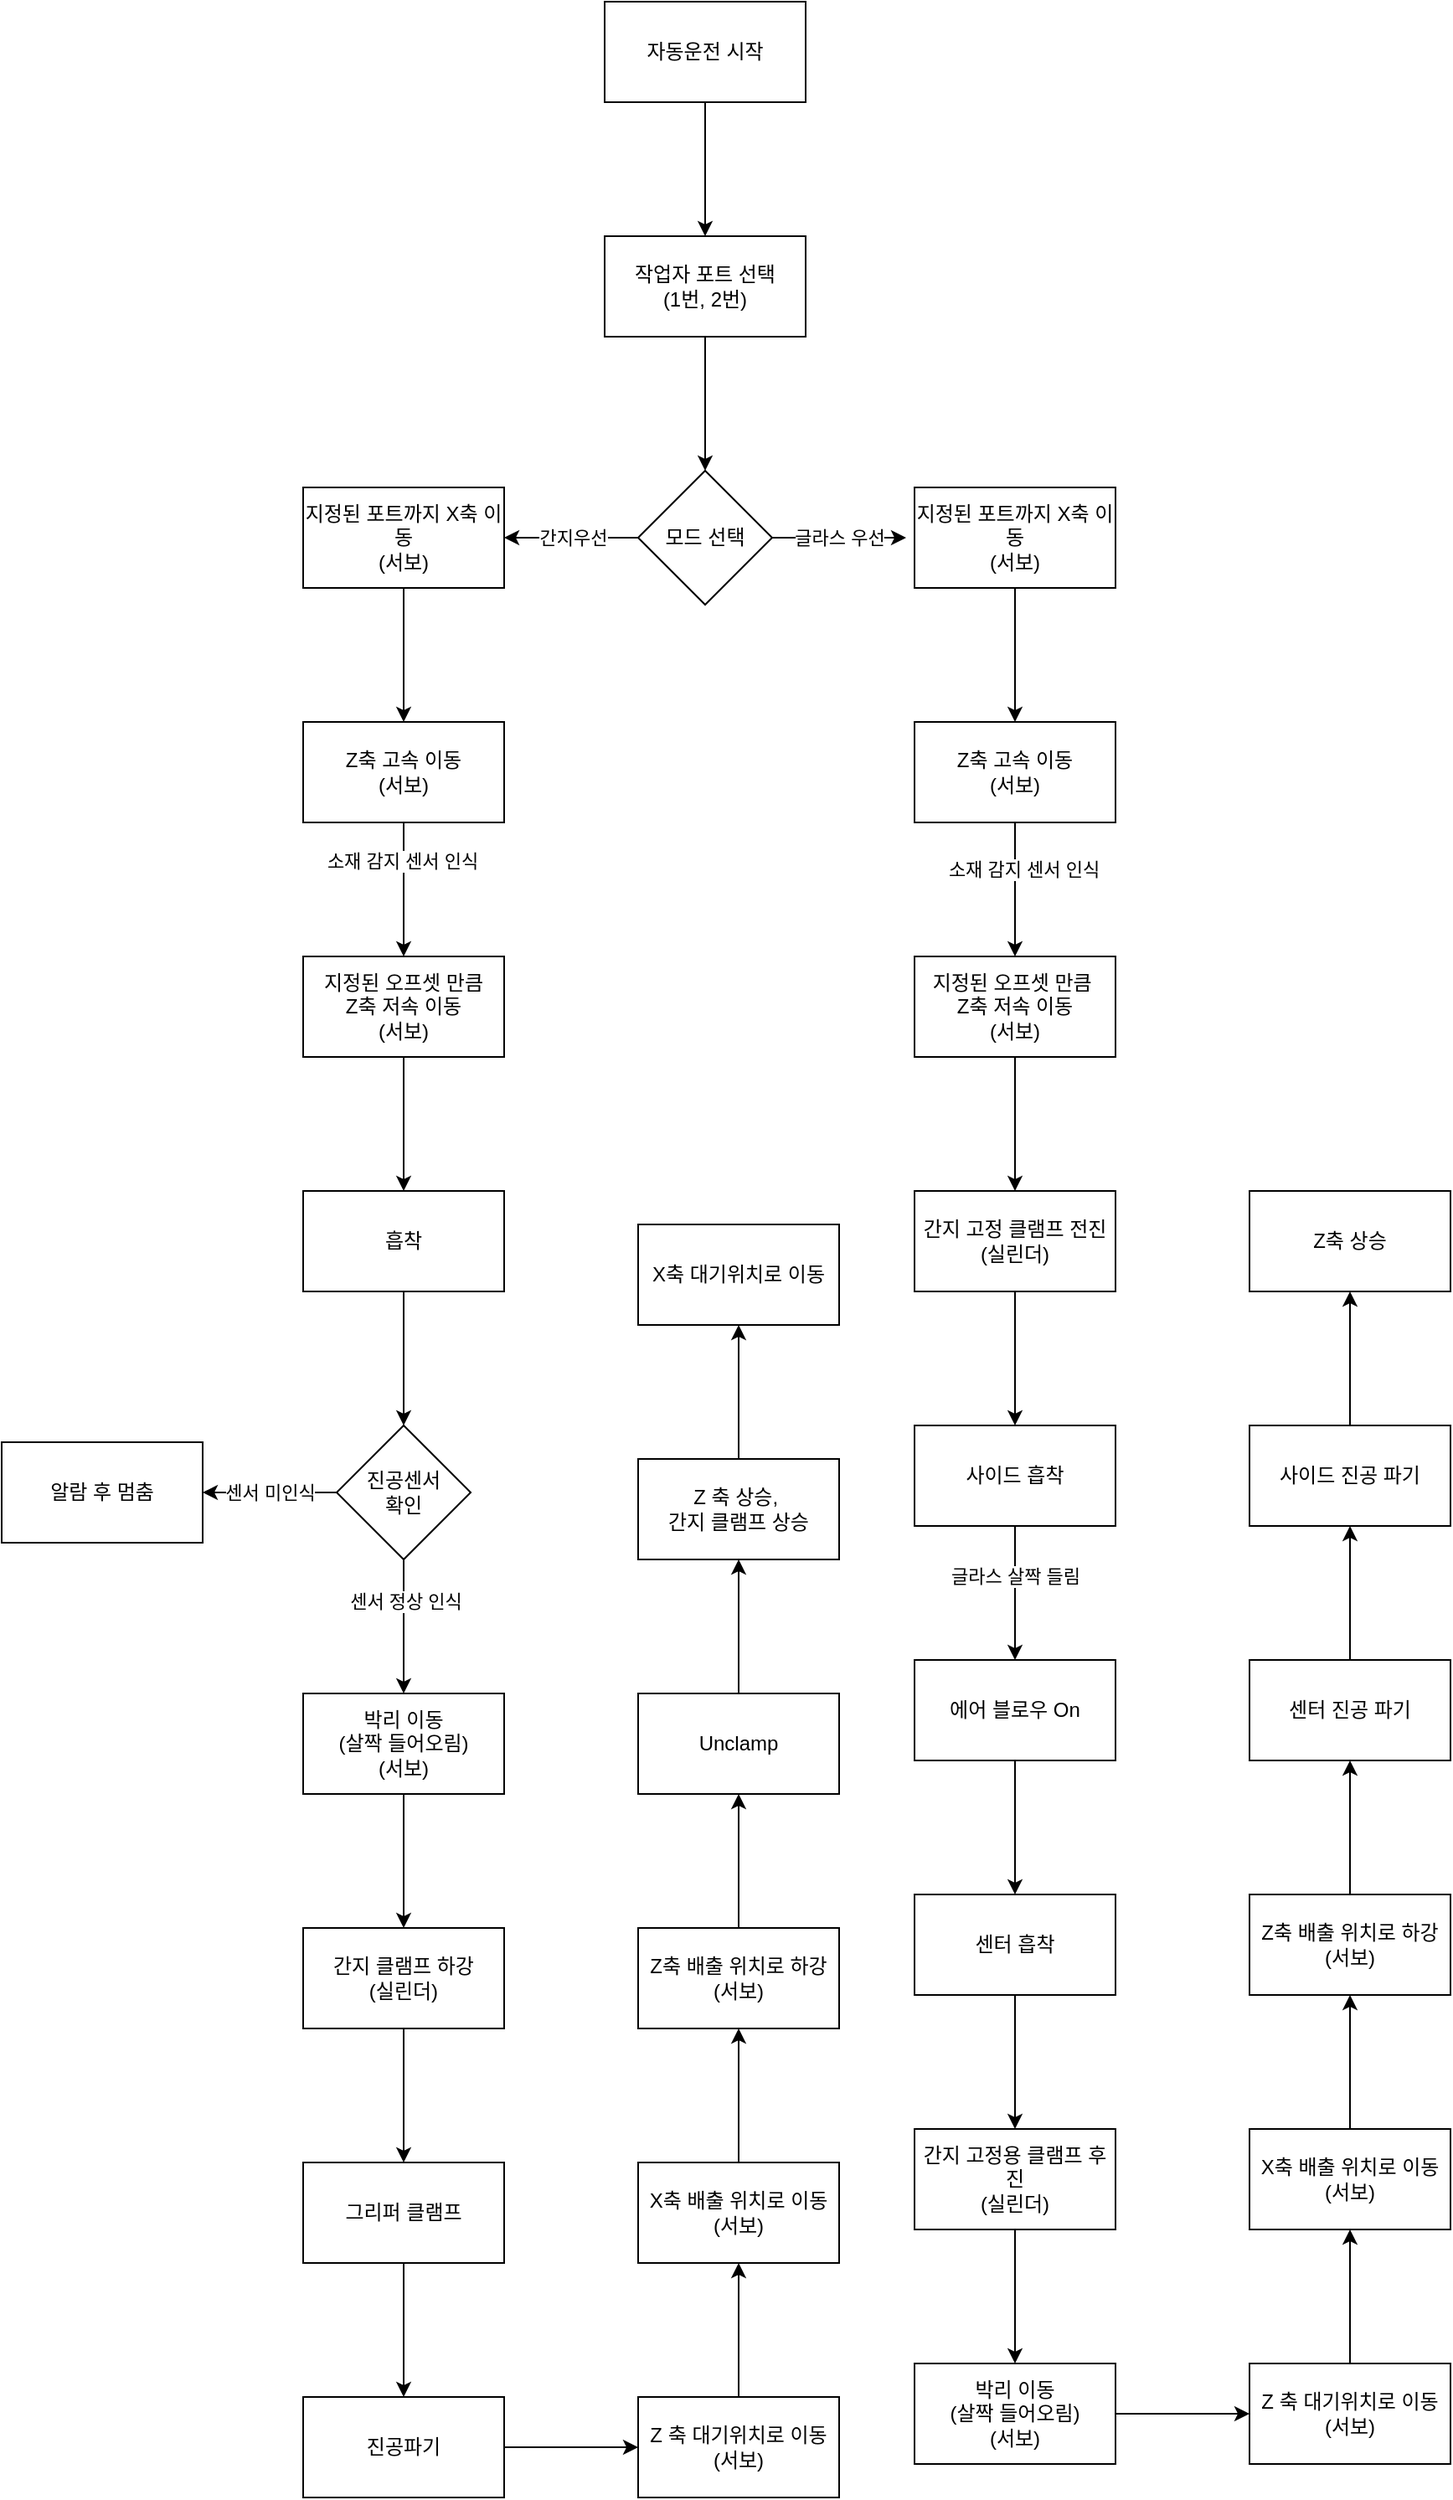 <mxfile version="13.1.2" type="github" pages="21"><diagram id="ZOEdQnLahxaQ275-ZFXn" name="A01 Glass 투입기"><mxGraphModel dx="946" dy="479" grid="1" gridSize="10" guides="1" tooltips="1" connect="1" arrows="1" fold="1" page="1" pageScale="1" pageWidth="1169" pageHeight="1654" math="0" shadow="0"><root><mxCell id="0"/><mxCell id="1" parent="0"/><mxCell id="kbbaMtTKXdy27wT3fydz-65" value="" style="edgeStyle=orthogonalEdgeStyle;rounded=0;orthogonalLoop=1;jettySize=auto;html=1;" parent="1" source="kbbaMtTKXdy27wT3fydz-2" target="kbbaMtTKXdy27wT3fydz-64" edge="1"><mxGeometry relative="1" as="geometry"/></mxCell><mxCell id="kbbaMtTKXdy27wT3fydz-2" value="자동운전 시작" style="rounded=0;whiteSpace=wrap;html=1;" parent="1" vertex="1"><mxGeometry x="450" y="70" width="120" height="60" as="geometry"/></mxCell><mxCell id="kbbaMtTKXdy27wT3fydz-67" value="" style="edgeStyle=orthogonalEdgeStyle;rounded=0;orthogonalLoop=1;jettySize=auto;html=1;" parent="1" source="kbbaMtTKXdy27wT3fydz-64" edge="1"><mxGeometry relative="1" as="geometry"><mxPoint x="510" y="350" as="targetPoint"/></mxGeometry></mxCell><mxCell id="kbbaMtTKXdy27wT3fydz-64" value="작업자 포트 선택&lt;br&gt;(1번, 2번)" style="rounded=0;whiteSpace=wrap;html=1;" parent="1" vertex="1"><mxGeometry x="450" y="210" width="120" height="60" as="geometry"/></mxCell><mxCell id="kbbaMtTKXdy27wT3fydz-73" value="" style="edgeStyle=orthogonalEdgeStyle;rounded=0;orthogonalLoop=1;jettySize=auto;html=1;" parent="1" source="kbbaMtTKXdy27wT3fydz-71" edge="1"><mxGeometry relative="1" as="geometry"><mxPoint x="390" y="390" as="targetPoint"/></mxGeometry></mxCell><mxCell id="kbbaMtTKXdy27wT3fydz-77" value="간지우선" style="edgeLabel;html=1;align=center;verticalAlign=middle;resizable=0;points=[];" parent="kbbaMtTKXdy27wT3fydz-73" vertex="1" connectable="0"><mxGeometry x="-0.41" y="1" relative="1" as="geometry"><mxPoint x="-16" y="-1" as="offset"/></mxGeometry></mxCell><mxCell id="kbbaMtTKXdy27wT3fydz-76" value="" style="edgeStyle=orthogonalEdgeStyle;rounded=0;orthogonalLoop=1;jettySize=auto;html=1;" parent="1" source="kbbaMtTKXdy27wT3fydz-71" edge="1"><mxGeometry relative="1" as="geometry"><mxPoint x="630" y="390" as="targetPoint"/></mxGeometry></mxCell><mxCell id="kbbaMtTKXdy27wT3fydz-78" value="글라스 우선" style="edgeLabel;html=1;align=center;verticalAlign=middle;resizable=0;points=[];" parent="kbbaMtTKXdy27wT3fydz-76" vertex="1" connectable="0"><mxGeometry x="0.528" relative="1" as="geometry"><mxPoint x="-21.18" as="offset"/></mxGeometry></mxCell><mxCell id="kbbaMtTKXdy27wT3fydz-71" value="모드 선택" style="rhombus;whiteSpace=wrap;html=1;" parent="1" vertex="1"><mxGeometry x="470" y="350" width="80" height="80" as="geometry"/></mxCell><mxCell id="kbbaMtTKXdy27wT3fydz-81" value="" style="edgeStyle=orthogonalEdgeStyle;rounded=0;orthogonalLoop=1;jettySize=auto;html=1;" parent="1" source="kbbaMtTKXdy27wT3fydz-74" target="kbbaMtTKXdy27wT3fydz-80" edge="1"><mxGeometry relative="1" as="geometry"/></mxCell><mxCell id="kbbaMtTKXdy27wT3fydz-74" value="지정된 포트까지 X축 이동&lt;br&gt;(서보)" style="rounded=0;whiteSpace=wrap;html=1;" parent="1" vertex="1"><mxGeometry x="270" y="360" width="120" height="60" as="geometry"/></mxCell><mxCell id="kbbaMtTKXdy27wT3fydz-83" value="" style="edgeStyle=orthogonalEdgeStyle;rounded=0;orthogonalLoop=1;jettySize=auto;html=1;" parent="1" source="kbbaMtTKXdy27wT3fydz-80" target="kbbaMtTKXdy27wT3fydz-82" edge="1"><mxGeometry relative="1" as="geometry"/></mxCell><mxCell id="kbbaMtTKXdy27wT3fydz-84" value="소재 감지 센서 인식" style="edgeLabel;html=1;align=center;verticalAlign=middle;resizable=0;points=[];" parent="kbbaMtTKXdy27wT3fydz-83" vertex="1" connectable="0"><mxGeometry x="-0.429" y="-1" relative="1" as="geometry"><mxPoint as="offset"/></mxGeometry></mxCell><mxCell id="kbbaMtTKXdy27wT3fydz-80" value="Z축 고속 이동&lt;br&gt;(서보)" style="rounded=0;whiteSpace=wrap;html=1;" parent="1" vertex="1"><mxGeometry x="270" y="500" width="120" height="60" as="geometry"/></mxCell><mxCell id="kbbaMtTKXdy27wT3fydz-86" value="" style="edgeStyle=orthogonalEdgeStyle;rounded=0;orthogonalLoop=1;jettySize=auto;html=1;" parent="1" source="kbbaMtTKXdy27wT3fydz-82" target="kbbaMtTKXdy27wT3fydz-85" edge="1"><mxGeometry relative="1" as="geometry"/></mxCell><mxCell id="kbbaMtTKXdy27wT3fydz-82" value="지정된 오프셋 만큼 &lt;br&gt;Z축 저속 이동&lt;br&gt;(서보)" style="rounded=0;whiteSpace=wrap;html=1;" parent="1" vertex="1"><mxGeometry x="270" y="640" width="120" height="60" as="geometry"/></mxCell><mxCell id="kbbaMtTKXdy27wT3fydz-91" value="" style="edgeStyle=orthogonalEdgeStyle;rounded=0;orthogonalLoop=1;jettySize=auto;html=1;" parent="1" source="kbbaMtTKXdy27wT3fydz-85" edge="1"><mxGeometry relative="1" as="geometry"><mxPoint x="330" y="920" as="targetPoint"/></mxGeometry></mxCell><mxCell id="kbbaMtTKXdy27wT3fydz-85" value="흡착" style="rounded=0;whiteSpace=wrap;html=1;" parent="1" vertex="1"><mxGeometry x="270" y="780" width="120" height="60" as="geometry"/></mxCell><mxCell id="kbbaMtTKXdy27wT3fydz-121" value="" style="edgeStyle=orthogonalEdgeStyle;rounded=0;orthogonalLoop=1;jettySize=auto;html=1;" parent="1" source="kbbaMtTKXdy27wT3fydz-79" target="kbbaMtTKXdy27wT3fydz-120" edge="1"><mxGeometry relative="1" as="geometry"/></mxCell><mxCell id="kbbaMtTKXdy27wT3fydz-79" value="&lt;span&gt;지정된 포트까지 X축 이동&lt;/span&gt;&lt;br&gt;&lt;span&gt;(서보)&lt;/span&gt;" style="rounded=0;whiteSpace=wrap;html=1;" parent="1" vertex="1"><mxGeometry x="635" y="360" width="120" height="60" as="geometry"/></mxCell><mxCell id="kbbaMtTKXdy27wT3fydz-123" value="" style="edgeStyle=orthogonalEdgeStyle;rounded=0;orthogonalLoop=1;jettySize=auto;html=1;" parent="1" source="kbbaMtTKXdy27wT3fydz-120" target="kbbaMtTKXdy27wT3fydz-122" edge="1"><mxGeometry relative="1" as="geometry"/></mxCell><mxCell id="kbbaMtTKXdy27wT3fydz-124" value="소재 감지 센서 인식" style="edgeLabel;html=1;align=center;verticalAlign=middle;resizable=0;points=[];" parent="kbbaMtTKXdy27wT3fydz-123" vertex="1" connectable="0"><mxGeometry x="-0.318" y="5" relative="1" as="geometry"><mxPoint as="offset"/></mxGeometry></mxCell><mxCell id="kbbaMtTKXdy27wT3fydz-120" value="Z축 고속 이동&lt;br&gt;(서보)" style="rounded=0;whiteSpace=wrap;html=1;" parent="1" vertex="1"><mxGeometry x="635" y="500" width="120" height="60" as="geometry"/></mxCell><mxCell id="kbbaMtTKXdy27wT3fydz-126" value="" style="edgeStyle=orthogonalEdgeStyle;rounded=0;orthogonalLoop=1;jettySize=auto;html=1;" parent="1" source="kbbaMtTKXdy27wT3fydz-122" target="kbbaMtTKXdy27wT3fydz-125" edge="1"><mxGeometry relative="1" as="geometry"/></mxCell><mxCell id="kbbaMtTKXdy27wT3fydz-122" value="지정된 오프셋 만큼&amp;nbsp;&lt;br&gt;Z축 저속 이동&lt;br&gt;(서보)" style="rounded=0;whiteSpace=wrap;html=1;" parent="1" vertex="1"><mxGeometry x="635" y="640" width="120" height="60" as="geometry"/></mxCell><mxCell id="kbbaMtTKXdy27wT3fydz-128" value="" style="edgeStyle=orthogonalEdgeStyle;rounded=0;orthogonalLoop=1;jettySize=auto;html=1;" parent="1" source="kbbaMtTKXdy27wT3fydz-125" target="kbbaMtTKXdy27wT3fydz-127" edge="1"><mxGeometry relative="1" as="geometry"/></mxCell><mxCell id="kbbaMtTKXdy27wT3fydz-125" value="간지 고정 클램프 전진&lt;br&gt;(실린더)" style="rounded=0;whiteSpace=wrap;html=1;" parent="1" vertex="1"><mxGeometry x="635" y="780" width="120" height="60" as="geometry"/></mxCell><mxCell id="kbbaMtTKXdy27wT3fydz-130" value="" style="edgeStyle=orthogonalEdgeStyle;rounded=0;orthogonalLoop=1;jettySize=auto;html=1;" parent="1" source="kbbaMtTKXdy27wT3fydz-127" target="kbbaMtTKXdy27wT3fydz-129" edge="1"><mxGeometry relative="1" as="geometry"/></mxCell><mxCell id="kbbaMtTKXdy27wT3fydz-131" value="글라스 살짝 들림" style="edgeLabel;html=1;align=center;verticalAlign=middle;resizable=0;points=[];" parent="kbbaMtTKXdy27wT3fydz-130" vertex="1" connectable="0"><mxGeometry x="-0.254" relative="1" as="geometry"><mxPoint as="offset"/></mxGeometry></mxCell><mxCell id="kbbaMtTKXdy27wT3fydz-127" value="사이드 흡착" style="rounded=0;whiteSpace=wrap;html=1;" parent="1" vertex="1"><mxGeometry x="635" y="920" width="120" height="60" as="geometry"/></mxCell><mxCell id="kbbaMtTKXdy27wT3fydz-133" value="" style="edgeStyle=orthogonalEdgeStyle;rounded=0;orthogonalLoop=1;jettySize=auto;html=1;" parent="1" source="kbbaMtTKXdy27wT3fydz-129" target="kbbaMtTKXdy27wT3fydz-132" edge="1"><mxGeometry relative="1" as="geometry"/></mxCell><mxCell id="kbbaMtTKXdy27wT3fydz-129" value="에어 블로우 On" style="rounded=0;whiteSpace=wrap;html=1;" parent="1" vertex="1"><mxGeometry x="635" y="1060" width="120" height="60" as="geometry"/></mxCell><mxCell id="kbbaMtTKXdy27wT3fydz-135" value="" style="edgeStyle=orthogonalEdgeStyle;rounded=0;orthogonalLoop=1;jettySize=auto;html=1;" parent="1" source="kbbaMtTKXdy27wT3fydz-132" target="kbbaMtTKXdy27wT3fydz-134" edge="1"><mxGeometry relative="1" as="geometry"/></mxCell><mxCell id="kbbaMtTKXdy27wT3fydz-132" value="센터 흡착" style="rounded=0;whiteSpace=wrap;html=1;" parent="1" vertex="1"><mxGeometry x="635" y="1200" width="120" height="60" as="geometry"/></mxCell><mxCell id="kbbaMtTKXdy27wT3fydz-137" value="" style="edgeStyle=orthogonalEdgeStyle;rounded=0;orthogonalLoop=1;jettySize=auto;html=1;" parent="1" source="kbbaMtTKXdy27wT3fydz-134" target="kbbaMtTKXdy27wT3fydz-136" edge="1"><mxGeometry relative="1" as="geometry"/></mxCell><mxCell id="kbbaMtTKXdy27wT3fydz-134" value="간지 고정용 클램프 후진&lt;br&gt;(실린더)" style="rounded=0;whiteSpace=wrap;html=1;" parent="1" vertex="1"><mxGeometry x="635" y="1340" width="120" height="60" as="geometry"/></mxCell><mxCell id="kbbaMtTKXdy27wT3fydz-139" value="" style="edgeStyle=orthogonalEdgeStyle;rounded=0;orthogonalLoop=1;jettySize=auto;html=1;" parent="1" source="kbbaMtTKXdy27wT3fydz-136" target="kbbaMtTKXdy27wT3fydz-138" edge="1"><mxGeometry relative="1" as="geometry"/></mxCell><mxCell id="kbbaMtTKXdy27wT3fydz-136" value="박리 이동&lt;br&gt;(살짝 들어오림)&lt;br&gt;(서보)" style="rounded=0;whiteSpace=wrap;html=1;" parent="1" vertex="1"><mxGeometry x="635" y="1480" width="120" height="60" as="geometry"/></mxCell><mxCell id="kbbaMtTKXdy27wT3fydz-141" value="" style="edgeStyle=orthogonalEdgeStyle;rounded=0;orthogonalLoop=1;jettySize=auto;html=1;" parent="1" source="kbbaMtTKXdy27wT3fydz-138" target="kbbaMtTKXdy27wT3fydz-140" edge="1"><mxGeometry relative="1" as="geometry"/></mxCell><mxCell id="kbbaMtTKXdy27wT3fydz-138" value="Z 축 대기위치로 이동&lt;br&gt;(서보)" style="rounded=0;whiteSpace=wrap;html=1;" parent="1" vertex="1"><mxGeometry x="835" y="1480" width="120" height="60" as="geometry"/></mxCell><mxCell id="kbbaMtTKXdy27wT3fydz-143" value="" style="edgeStyle=orthogonalEdgeStyle;rounded=0;orthogonalLoop=1;jettySize=auto;html=1;" parent="1" source="kbbaMtTKXdy27wT3fydz-140" target="kbbaMtTKXdy27wT3fydz-142" edge="1"><mxGeometry relative="1" as="geometry"/></mxCell><mxCell id="kbbaMtTKXdy27wT3fydz-140" value="X축 배출 위치로 이동&lt;br&gt;(서보)" style="rounded=0;whiteSpace=wrap;html=1;" parent="1" vertex="1"><mxGeometry x="835" y="1340" width="120" height="60" as="geometry"/></mxCell><mxCell id="kbbaMtTKXdy27wT3fydz-145" value="" style="edgeStyle=orthogonalEdgeStyle;rounded=0;orthogonalLoop=1;jettySize=auto;html=1;" parent="1" source="kbbaMtTKXdy27wT3fydz-142" target="kbbaMtTKXdy27wT3fydz-144" edge="1"><mxGeometry relative="1" as="geometry"/></mxCell><mxCell id="kbbaMtTKXdy27wT3fydz-142" value="Z축 배출 위치로 하강&lt;br&gt;(서보)" style="rounded=0;whiteSpace=wrap;html=1;" parent="1" vertex="1"><mxGeometry x="835" y="1200" width="120" height="60" as="geometry"/></mxCell><mxCell id="kbbaMtTKXdy27wT3fydz-147" value="" style="edgeStyle=orthogonalEdgeStyle;rounded=0;orthogonalLoop=1;jettySize=auto;html=1;" parent="1" source="kbbaMtTKXdy27wT3fydz-144" target="kbbaMtTKXdy27wT3fydz-146" edge="1"><mxGeometry relative="1" as="geometry"/></mxCell><mxCell id="kbbaMtTKXdy27wT3fydz-144" value="센터 진공 파기" style="rounded=0;whiteSpace=wrap;html=1;" parent="1" vertex="1"><mxGeometry x="835" y="1060" width="120" height="60" as="geometry"/></mxCell><mxCell id="kbbaMtTKXdy27wT3fydz-149" value="" style="edgeStyle=orthogonalEdgeStyle;rounded=0;orthogonalLoop=1;jettySize=auto;html=1;" parent="1" source="kbbaMtTKXdy27wT3fydz-146" target="kbbaMtTKXdy27wT3fydz-148" edge="1"><mxGeometry relative="1" as="geometry"/></mxCell><mxCell id="kbbaMtTKXdy27wT3fydz-146" value="사이드 진공 파기" style="rounded=0;whiteSpace=wrap;html=1;" parent="1" vertex="1"><mxGeometry x="835" y="920" width="120" height="60" as="geometry"/></mxCell><mxCell id="kbbaMtTKXdy27wT3fydz-148" value="Z축 상승" style="rounded=0;whiteSpace=wrap;html=1;" parent="1" vertex="1"><mxGeometry x="835" y="780" width="120" height="60" as="geometry"/></mxCell><mxCell id="kbbaMtTKXdy27wT3fydz-94" value="센서 미인식" style="edgeStyle=orthogonalEdgeStyle;rounded=0;orthogonalLoop=1;jettySize=auto;html=1;" parent="1" source="kbbaMtTKXdy27wT3fydz-92" edge="1"><mxGeometry relative="1" as="geometry"><mxPoint x="210" y="960" as="targetPoint"/></mxGeometry></mxCell><mxCell id="kbbaMtTKXdy27wT3fydz-97" value="" style="edgeStyle=orthogonalEdgeStyle;rounded=0;orthogonalLoop=1;jettySize=auto;html=1;" parent="1" source="kbbaMtTKXdy27wT3fydz-92" edge="1"><mxGeometry relative="1" as="geometry"><mxPoint x="330" y="1080" as="targetPoint"/></mxGeometry></mxCell><mxCell id="kbbaMtTKXdy27wT3fydz-98" value="센서 정상 인식" style="edgeLabel;html=1;align=center;verticalAlign=middle;resizable=0;points=[];" parent="kbbaMtTKXdy27wT3fydz-97" vertex="1" connectable="0"><mxGeometry x="-0.375" y="1" relative="1" as="geometry"><mxPoint as="offset"/></mxGeometry></mxCell><mxCell id="kbbaMtTKXdy27wT3fydz-92" value="진공센서&lt;br&gt;확인" style="rhombus;whiteSpace=wrap;html=1;" parent="1" vertex="1"><mxGeometry x="290" y="920" width="80" height="80" as="geometry"/></mxCell><mxCell id="kbbaMtTKXdy27wT3fydz-95" value="알람 후 멈춤" style="rounded=0;whiteSpace=wrap;html=1;" parent="1" vertex="1"><mxGeometry x="90" y="930" width="120" height="60" as="geometry"/></mxCell><mxCell id="kbbaMtTKXdy27wT3fydz-101" value="" style="edgeStyle=orthogonalEdgeStyle;rounded=0;orthogonalLoop=1;jettySize=auto;html=1;" parent="1" source="kbbaMtTKXdy27wT3fydz-99" target="kbbaMtTKXdy27wT3fydz-100" edge="1"><mxGeometry relative="1" as="geometry"/></mxCell><mxCell id="kbbaMtTKXdy27wT3fydz-99" value="박리 이동&lt;br&gt;(살짝 들어오림)&lt;br&gt;(서보)" style="rounded=0;whiteSpace=wrap;html=1;" parent="1" vertex="1"><mxGeometry x="270" y="1080" width="120" height="60" as="geometry"/></mxCell><mxCell id="kbbaMtTKXdy27wT3fydz-103" value="" style="edgeStyle=orthogonalEdgeStyle;rounded=0;orthogonalLoop=1;jettySize=auto;html=1;" parent="1" source="kbbaMtTKXdy27wT3fydz-100" target="kbbaMtTKXdy27wT3fydz-102" edge="1"><mxGeometry relative="1" as="geometry"/></mxCell><mxCell id="kbbaMtTKXdy27wT3fydz-100" value="간지 클램프 하강&lt;br&gt;(실린더)" style="rounded=0;whiteSpace=wrap;html=1;" parent="1" vertex="1"><mxGeometry x="270" y="1220" width="120" height="60" as="geometry"/></mxCell><mxCell id="kbbaMtTKXdy27wT3fydz-105" value="" style="edgeStyle=orthogonalEdgeStyle;rounded=0;orthogonalLoop=1;jettySize=auto;html=1;" parent="1" source="kbbaMtTKXdy27wT3fydz-102" target="kbbaMtTKXdy27wT3fydz-104" edge="1"><mxGeometry relative="1" as="geometry"/></mxCell><mxCell id="kbbaMtTKXdy27wT3fydz-102" value="그리퍼 클램프" style="rounded=0;whiteSpace=wrap;html=1;" parent="1" vertex="1"><mxGeometry x="270" y="1360" width="120" height="60" as="geometry"/></mxCell><mxCell id="kbbaMtTKXdy27wT3fydz-107" value="" style="edgeStyle=orthogonalEdgeStyle;rounded=0;orthogonalLoop=1;jettySize=auto;html=1;" parent="1" source="kbbaMtTKXdy27wT3fydz-104" target="kbbaMtTKXdy27wT3fydz-106" edge="1"><mxGeometry relative="1" as="geometry"/></mxCell><mxCell id="kbbaMtTKXdy27wT3fydz-104" value="진공파기" style="rounded=0;whiteSpace=wrap;html=1;" parent="1" vertex="1"><mxGeometry x="270" y="1500" width="120" height="60" as="geometry"/></mxCell><mxCell id="kbbaMtTKXdy27wT3fydz-109" value="" style="edgeStyle=orthogonalEdgeStyle;rounded=0;orthogonalLoop=1;jettySize=auto;html=1;" parent="1" source="kbbaMtTKXdy27wT3fydz-106" target="kbbaMtTKXdy27wT3fydz-108" edge="1"><mxGeometry relative="1" as="geometry"/></mxCell><mxCell id="kbbaMtTKXdy27wT3fydz-106" value="Z 축 대기위치로 이동&lt;br&gt;(서보)" style="rounded=0;whiteSpace=wrap;html=1;" parent="1" vertex="1"><mxGeometry x="470" y="1500" width="120" height="60" as="geometry"/></mxCell><mxCell id="kbbaMtTKXdy27wT3fydz-111" value="" style="edgeStyle=orthogonalEdgeStyle;rounded=0;orthogonalLoop=1;jettySize=auto;html=1;" parent="1" source="kbbaMtTKXdy27wT3fydz-108" target="kbbaMtTKXdy27wT3fydz-110" edge="1"><mxGeometry relative="1" as="geometry"/></mxCell><mxCell id="kbbaMtTKXdy27wT3fydz-108" value="X축 배출 위치로 이동&lt;br&gt;(서보)" style="rounded=0;whiteSpace=wrap;html=1;" parent="1" vertex="1"><mxGeometry x="470" y="1360" width="120" height="60" as="geometry"/></mxCell><mxCell id="kbbaMtTKXdy27wT3fydz-113" value="" style="edgeStyle=orthogonalEdgeStyle;rounded=0;orthogonalLoop=1;jettySize=auto;html=1;" parent="1" source="kbbaMtTKXdy27wT3fydz-110" target="kbbaMtTKXdy27wT3fydz-112" edge="1"><mxGeometry relative="1" as="geometry"/></mxCell><mxCell id="kbbaMtTKXdy27wT3fydz-110" value="Z축 배출 위치로 하강&lt;br&gt;(서보)" style="rounded=0;whiteSpace=wrap;html=1;" parent="1" vertex="1"><mxGeometry x="470" y="1220" width="120" height="60" as="geometry"/></mxCell><mxCell id="kbbaMtTKXdy27wT3fydz-115" value="" style="edgeStyle=orthogonalEdgeStyle;rounded=0;orthogonalLoop=1;jettySize=auto;html=1;" parent="1" source="kbbaMtTKXdy27wT3fydz-112" target="kbbaMtTKXdy27wT3fydz-114" edge="1"><mxGeometry relative="1" as="geometry"/></mxCell><mxCell id="kbbaMtTKXdy27wT3fydz-112" value="Unclamp" style="rounded=0;whiteSpace=wrap;html=1;" parent="1" vertex="1"><mxGeometry x="470" y="1080" width="120" height="60" as="geometry"/></mxCell><mxCell id="kbbaMtTKXdy27wT3fydz-119" value="" style="edgeStyle=orthogonalEdgeStyle;rounded=0;orthogonalLoop=1;jettySize=auto;html=1;" parent="1" source="kbbaMtTKXdy27wT3fydz-114" target="kbbaMtTKXdy27wT3fydz-118" edge="1"><mxGeometry relative="1" as="geometry"/></mxCell><mxCell id="kbbaMtTKXdy27wT3fydz-114" value="Z 축 상승,&amp;nbsp;&lt;br&gt;간지 클램프 상승" style="rounded=0;whiteSpace=wrap;html=1;" parent="1" vertex="1"><mxGeometry x="470" y="940" width="120" height="60" as="geometry"/></mxCell><mxCell id="kbbaMtTKXdy27wT3fydz-118" value="X축 대기위치로 이동" style="rounded=0;whiteSpace=wrap;html=1;" parent="1" vertex="1"><mxGeometry x="470" y="800" width="120" height="60" as="geometry"/></mxCell></root></mxGraphModel></diagram><diagram id="iSWI2ojp-6i8BQitl06W" name="A01 Glass투입기(Conveyor)"><mxGraphModel dx="946" dy="481" grid="1" gridSize="10" guides="1" tooltips="1" connect="1" arrows="1" fold="1" page="1" pageScale="1" pageWidth="1169" pageHeight="1654" math="0" shadow="0"><root><mxCell id="-Ofz0NNRLqjS7JB8M-kK-0"/><mxCell id="-Ofz0NNRLqjS7JB8M-kK-1" parent="-Ofz0NNRLqjS7JB8M-kK-0"/><mxCell id="-Ofz0NNRLqjS7JB8M-kK-2" value="" style="edgeStyle=orthogonalEdgeStyle;rounded=0;orthogonalLoop=1;jettySize=auto;html=1;" edge="1" parent="-Ofz0NNRLqjS7JB8M-kK-1" source="-Ofz0NNRLqjS7JB8M-kK-3"><mxGeometry relative="1" as="geometry"><mxPoint x="280" y="200" as="targetPoint"/></mxGeometry></mxCell><mxCell id="-Ofz0NNRLqjS7JB8M-kK-3" value="자동운전 시작" style="rounded=0;whiteSpace=wrap;html=1;" vertex="1" parent="-Ofz0NNRLqjS7JB8M-kK-1"><mxGeometry x="220" y="60" width="120" height="60" as="geometry"/></mxCell><mxCell id="-Ofz0NNRLqjS7JB8M-kK-4" value="" style="edgeStyle=orthogonalEdgeStyle;rounded=0;orthogonalLoop=1;jettySize=auto;html=1;" edge="1" parent="-Ofz0NNRLqjS7JB8M-kK-1" source="-Ofz0NNRLqjS7JB8M-kK-6" target="hk588dsWn21utr3g3Qfr-4"><mxGeometry relative="1" as="geometry"><mxPoint x="160" y="320" as="targetPoint"/><Array as="points"><mxPoint x="140" y="240"/><mxPoint x="140" y="320"/><mxPoint x="280" y="320"/></Array></mxGeometry></mxCell><mxCell id="-Ofz0NNRLqjS7JB8M-kK-5" value="" style="edgeStyle=orthogonalEdgeStyle;rounded=0;orthogonalLoop=1;jettySize=auto;html=1;" edge="1" parent="-Ofz0NNRLqjS7JB8M-kK-1" source="-Ofz0NNRLqjS7JB8M-kK-6"><mxGeometry relative="1" as="geometry"><mxPoint x="400" y="240" as="targetPoint"/></mxGeometry></mxCell><mxCell id="-Ofz0NNRLqjS7JB8M-kK-6" value="글라스 유무 확인" style="rhombus;whiteSpace=wrap;html=1;" vertex="1" parent="-Ofz0NNRLqjS7JB8M-kK-1"><mxGeometry x="240" y="200" width="80" height="80" as="geometry"/></mxCell><mxCell id="-Ofz0NNRLqjS7JB8M-kK-16" value="없음" style="text;html=1;strokeColor=none;fillColor=none;align=center;verticalAlign=middle;whiteSpace=wrap;rounded=0;" vertex="1" parent="-Ofz0NNRLqjS7JB8M-kK-1"><mxGeometry x="190" y="220" width="40" height="20" as="geometry"/></mxCell><mxCell id="-Ofz0NNRLqjS7JB8M-kK-17" value="있음" style="text;html=1;strokeColor=none;fillColor=none;align=center;verticalAlign=middle;whiteSpace=wrap;rounded=0;" vertex="1" parent="-Ofz0NNRLqjS7JB8M-kK-1"><mxGeometry x="340" y="220" width="40" height="20" as="geometry"/></mxCell><mxCell id="-Ofz0NNRLqjS7JB8M-kK-18" value="" style="edgeStyle=orthogonalEdgeStyle;rounded=0;orthogonalLoop=1;jettySize=auto;html=1;" edge="1" parent="-Ofz0NNRLqjS7JB8M-kK-1" source="-Ofz0NNRLqjS7JB8M-kK-19" target="-Ofz0NNRLqjS7JB8M-kK-21"><mxGeometry relative="1" as="geometry"/></mxCell><mxCell id="-Ofz0NNRLqjS7JB8M-kK-19" value="배출 시작" style="rounded=0;whiteSpace=wrap;html=1;" vertex="1" parent="-Ofz0NNRLqjS7JB8M-kK-1"><mxGeometry x="400" y="210" width="120" height="60" as="geometry"/></mxCell><mxCell id="-Ofz0NNRLqjS7JB8M-kK-20" value="" style="edgeStyle=orthogonalEdgeStyle;rounded=0;orthogonalLoop=1;jettySize=auto;html=1;" edge="1" parent="-Ofz0NNRLqjS7JB8M-kK-1" source="-Ofz0NNRLqjS7JB8M-kK-21" target="-Ofz0NNRLqjS7JB8M-kK-23"><mxGeometry relative="1" as="geometry"/></mxCell><mxCell id="-Ofz0NNRLqjS7JB8M-kK-21" value="센터링 전진&lt;br&gt;(서보 2축)" style="rounded=0;whiteSpace=wrap;html=1;" vertex="1" parent="-Ofz0NNRLqjS7JB8M-kK-1"><mxGeometry x="400" y="350" width="120" height="60" as="geometry"/></mxCell><mxCell id="hk588dsWn21utr3g3Qfr-26" value="" style="edgeStyle=orthogonalEdgeStyle;rounded=0;orthogonalLoop=1;jettySize=auto;html=1;" edge="1" parent="-Ofz0NNRLqjS7JB8M-kK-1" source="-Ofz0NNRLqjS7JB8M-kK-23" target="hk588dsWn21utr3g3Qfr-25"><mxGeometry relative="1" as="geometry"/></mxCell><mxCell id="-Ofz0NNRLqjS7JB8M-kK-23" value="센터링 후진&lt;br&gt;(실린더)" style="rounded=0;whiteSpace=wrap;html=1;" vertex="1" parent="-Ofz0NNRLqjS7JB8M-kK-1"><mxGeometry x="400" y="490" width="120" height="60" as="geometry"/></mxCell><mxCell id="hk588dsWn21utr3g3Qfr-27" value="" style="edgeStyle=orthogonalEdgeStyle;rounded=0;orthogonalLoop=1;jettySize=auto;html=1;" edge="1" parent="-Ofz0NNRLqjS7JB8M-kK-1" source="hk588dsWn21utr3g3Qfr-25" target="hk588dsWn21utr3g3Qfr-23"><mxGeometry relative="1" as="geometry"/></mxCell><mxCell id="hk588dsWn21utr3g3Qfr-25" value="컨베이어 고속 배출" style="rounded=0;whiteSpace=wrap;html=1;" vertex="1" parent="-Ofz0NNRLqjS7JB8M-kK-1"><mxGeometry x="400" y="630" width="120" height="60" as="geometry"/></mxCell><mxCell id="hk588dsWn21utr3g3Qfr-0" value="" style="edgeStyle=orthogonalEdgeStyle;rounded=0;orthogonalLoop=1;jettySize=auto;html=1;" edge="1" parent="-Ofz0NNRLqjS7JB8M-kK-1" source="hk588dsWn21utr3g3Qfr-1"><mxGeometry relative="1" as="geometry"><mxPoint x="280" y="200" as="targetPoint"/></mxGeometry></mxCell><mxCell id="hk588dsWn21utr3g3Qfr-1" value="자동운전 시작" style="rounded=0;whiteSpace=wrap;html=1;" vertex="1" parent="-Ofz0NNRLqjS7JB8M-kK-1"><mxGeometry x="220" y="60" width="120" height="60" as="geometry"/></mxCell><mxCell id="hk588dsWn21utr3g3Qfr-3" value="" style="edgeStyle=orthogonalEdgeStyle;rounded=0;orthogonalLoop=1;jettySize=auto;html=1;" edge="1" parent="-Ofz0NNRLqjS7JB8M-kK-1" source="hk588dsWn21utr3g3Qfr-4"><mxGeometry relative="1" as="geometry"><mxPoint x="400" y="240" as="targetPoint"/></mxGeometry></mxCell><mxCell id="hk588dsWn21utr3g3Qfr-4" value="글라스 유무 확인" style="rhombus;whiteSpace=wrap;html=1;" vertex="1" parent="-Ofz0NNRLqjS7JB8M-kK-1"><mxGeometry x="240" y="200" width="80" height="80" as="geometry"/></mxCell><mxCell id="hk588dsWn21utr3g3Qfr-12" value="없음" style="text;html=1;strokeColor=none;fillColor=none;align=center;verticalAlign=middle;whiteSpace=wrap;rounded=0;" vertex="1" parent="-Ofz0NNRLqjS7JB8M-kK-1"><mxGeometry x="190" y="220" width="40" height="20" as="geometry"/></mxCell><mxCell id="hk588dsWn21utr3g3Qfr-13" value="있음" style="text;html=1;strokeColor=none;fillColor=none;align=center;verticalAlign=middle;whiteSpace=wrap;rounded=0;" vertex="1" parent="-Ofz0NNRLqjS7JB8M-kK-1"><mxGeometry x="340" y="220" width="40" height="20" as="geometry"/></mxCell><mxCell id="hk588dsWn21utr3g3Qfr-14" value="" style="edgeStyle=orthogonalEdgeStyle;rounded=0;orthogonalLoop=1;jettySize=auto;html=1;" edge="1" parent="-Ofz0NNRLqjS7JB8M-kK-1" source="hk588dsWn21utr3g3Qfr-15" target="hk588dsWn21utr3g3Qfr-17"><mxGeometry relative="1" as="geometry"/></mxCell><mxCell id="hk588dsWn21utr3g3Qfr-15" value="배출 시작" style="rounded=0;whiteSpace=wrap;html=1;" vertex="1" parent="-Ofz0NNRLqjS7JB8M-kK-1"><mxGeometry x="400" y="210" width="120" height="60" as="geometry"/></mxCell><mxCell id="hk588dsWn21utr3g3Qfr-16" value="" style="edgeStyle=orthogonalEdgeStyle;rounded=0;orthogonalLoop=1;jettySize=auto;html=1;" edge="1" parent="-Ofz0NNRLqjS7JB8M-kK-1" source="hk588dsWn21utr3g3Qfr-17"><mxGeometry relative="1" as="geometry"><mxPoint x="460" y="490" as="targetPoint"/></mxGeometry></mxCell><mxCell id="hk588dsWn21utr3g3Qfr-17" value="센터링 전진&lt;br&gt;(실린더)" style="rounded=0;whiteSpace=wrap;html=1;" vertex="1" parent="-Ofz0NNRLqjS7JB8M-kK-1"><mxGeometry x="400" y="350" width="120" height="60" as="geometry"/></mxCell><mxCell id="hk588dsWn21utr3g3Qfr-23" value="컨베이어 정지" style="rounded=0;whiteSpace=wrap;html=1;" vertex="1" parent="-Ofz0NNRLqjS7JB8M-kK-1"><mxGeometry x="400" y="767" width="120" height="60" as="geometry"/></mxCell><mxCell id="hk588dsWn21utr3g3Qfr-24" value="후단부 수취 완료 신호 확인" style="text;html=1;strokeColor=none;fillColor=none;align=center;verticalAlign=middle;whiteSpace=wrap;rounded=0;" vertex="1" parent="-Ofz0NNRLqjS7JB8M-kK-1"><mxGeometry x="340" y="717" width="110" height="20" as="geometry"/></mxCell></root></mxGraphModel></diagram><diagram id="uCs5nIGNrq02A2IlC68q" name="A02 EVA Sheet 공급기"><mxGraphModel dx="1113" dy="566" grid="1" gridSize="10" guides="1" tooltips="1" connect="1" arrows="1" fold="1" page="1" pageScale="1" pageWidth="1169" pageHeight="1654" math="0" shadow="0"><root><mxCell id="EHz5Htt4Soi6ddwFizfV-0"/><mxCell id="EHz5Htt4Soi6ddwFizfV-1" parent="EHz5Htt4Soi6ddwFizfV-0"/><mxCell id="ug6pwHfMYFnnC8fhBoMu-0" value="" style="edgeStyle=orthogonalEdgeStyle;rounded=0;orthogonalLoop=1;jettySize=auto;html=1;" edge="1" parent="EHz5Htt4Soi6ddwFizfV-1" source="ug6pwHfMYFnnC8fhBoMu-1"><mxGeometry relative="1" as="geometry"><mxPoint x="654.0" y="200" as="targetPoint"/></mxGeometry></mxCell><mxCell id="ug6pwHfMYFnnC8fhBoMu-1" value="자동운전 시작" style="rounded=0;whiteSpace=wrap;html=1;" vertex="1" parent="EHz5Htt4Soi6ddwFizfV-1"><mxGeometry x="594" y="60" width="120" height="60" as="geometry"/></mxCell><mxCell id="ug6pwHfMYFnnC8fhBoMu-2" value="" style="edgeStyle=orthogonalEdgeStyle;rounded=0;orthogonalLoop=1;jettySize=auto;html=1;entryX=1;entryY=0.5;entryDx=0;entryDy=0;" edge="1" parent="EHz5Htt4Soi6ddwFizfV-1" source="ug6pwHfMYFnnC8fhBoMu-4" target="ug6pwHfMYFnnC8fhBoMu-6"><mxGeometry relative="1" as="geometry"><mxPoint x="534.0" y="240" as="targetPoint"/></mxGeometry></mxCell><mxCell id="ug6pwHfMYFnnC8fhBoMu-3" value="" style="edgeStyle=orthogonalEdgeStyle;rounded=0;orthogonalLoop=1;jettySize=auto;html=1;" edge="1" parent="EHz5Htt4Soi6ddwFizfV-1" source="ug6pwHfMYFnnC8fhBoMu-4"><mxGeometry relative="1" as="geometry"><mxPoint x="774.0" y="240" as="targetPoint"/></mxGeometry></mxCell><mxCell id="ug6pwHfMYFnnC8fhBoMu-4" value="글라스 유무 확인" style="rhombus;whiteSpace=wrap;html=1;" vertex="1" parent="EHz5Htt4Soi6ddwFizfV-1"><mxGeometry x="614" y="200" width="80" height="80" as="geometry"/></mxCell><mxCell id="ug6pwHfMYFnnC8fhBoMu-5" value="" style="edgeStyle=orthogonalEdgeStyle;rounded=0;orthogonalLoop=1;jettySize=auto;html=1;" edge="1" parent="EHz5Htt4Soi6ddwFizfV-1" source="ug6pwHfMYFnnC8fhBoMu-6" target="ug6pwHfMYFnnC8fhBoMu-8"><mxGeometry relative="1" as="geometry"/></mxCell><mxCell id="ug6pwHfMYFnnC8fhBoMu-6" value="수취 동작 시작" style="rounded=0;whiteSpace=wrap;html=1;" vertex="1" parent="EHz5Htt4Soi6ddwFizfV-1"><mxGeometry x="114" y="210" width="120" height="60" as="geometry"/></mxCell><mxCell id="ug6pwHfMYFnnC8fhBoMu-7" value="" style="edgeStyle=orthogonalEdgeStyle;rounded=0;orthogonalLoop=1;jettySize=auto;html=1;" edge="1" parent="EHz5Htt4Soi6ddwFizfV-1" source="ug6pwHfMYFnnC8fhBoMu-8" target="ug6pwHfMYFnnC8fhBoMu-10"><mxGeometry relative="1" as="geometry"/></mxCell><mxCell id="ug6pwHfMYFnnC8fhBoMu-65" style="edgeStyle=orthogonalEdgeStyle;rounded=0;orthogonalLoop=1;jettySize=auto;html=1;" edge="1" parent="EHz5Htt4Soi6ddwFizfV-1" source="ug6pwHfMYFnnC8fhBoMu-8" target="ug6pwHfMYFnnC8fhBoMu-10"><mxGeometry relative="1" as="geometry"/></mxCell><mxCell id="ug6pwHfMYFnnC8fhBoMu-8" value="컨베이어 고속 구동" style="rounded=0;whiteSpace=wrap;html=1;" vertex="1" parent="EHz5Htt4Soi6ddwFizfV-1"><mxGeometry x="114" y="350" width="120" height="60" as="geometry"/></mxCell><mxCell id="ug6pwHfMYFnnC8fhBoMu-9" value="" style="edgeStyle=orthogonalEdgeStyle;rounded=0;orthogonalLoop=1;jettySize=auto;html=1;" edge="1" parent="EHz5Htt4Soi6ddwFizfV-1" source="ug6pwHfMYFnnC8fhBoMu-10" target="ug6pwHfMYFnnC8fhBoMu-11"><mxGeometry relative="1" as="geometry"/></mxCell><mxCell id="ug6pwHfMYFnnC8fhBoMu-10" value="컨베이어 감속" style="rounded=0;whiteSpace=wrap;html=1;" vertex="1" parent="EHz5Htt4Soi6ddwFizfV-1"><mxGeometry x="114" y="490" width="120" height="60" as="geometry"/></mxCell><mxCell id="CQ9m8AWrroyM_MEhpmZF-1" value="" style="edgeStyle=orthogonalEdgeStyle;rounded=0;orthogonalLoop=1;jettySize=auto;html=1;" edge="1" parent="EHz5Htt4Soi6ddwFizfV-1" source="ug6pwHfMYFnnC8fhBoMu-11" target="CQ9m8AWrroyM_MEhpmZF-0"><mxGeometry relative="1" as="geometry"/></mxCell><mxCell id="ug6pwHfMYFnnC8fhBoMu-11" value="컨베이어 정지" style="rounded=0;whiteSpace=wrap;html=1;" vertex="1" parent="EHz5Htt4Soi6ddwFizfV-1"><mxGeometry x="114" y="630" width="120" height="60" as="geometry"/></mxCell><mxCell id="CQ9m8AWrroyM_MEhpmZF-7" value="" style="edgeStyle=orthogonalEdgeStyle;rounded=0;orthogonalLoop=1;jettySize=auto;html=1;entryX=0.5;entryY=1;entryDx=0;entryDy=0;" edge="1" parent="EHz5Htt4Soi6ddwFizfV-1" source="CQ9m8AWrroyM_MEhpmZF-0" target="ug6pwHfMYFnnC8fhBoMu-4"><mxGeometry relative="1" as="geometry"><mxPoint x="280" y="320" as="targetPoint"/><Array as="points"><mxPoint x="270" y="800"/><mxPoint x="270" y="320"/><mxPoint x="654" y="320"/></Array></mxGeometry></mxCell><mxCell id="CQ9m8AWrroyM_MEhpmZF-0" value="센터링 전진" style="rounded=0;whiteSpace=wrap;html=1;" vertex="1" parent="EHz5Htt4Soi6ddwFizfV-1"><mxGeometry x="114" y="770" width="120" height="60" as="geometry"/></mxCell><mxCell id="ug6pwHfMYFnnC8fhBoMu-12" value="없음" style="text;html=1;strokeColor=none;fillColor=none;align=center;verticalAlign=middle;whiteSpace=wrap;rounded=0;" vertex="1" parent="EHz5Htt4Soi6ddwFizfV-1"><mxGeometry x="564" y="220" width="40" height="20" as="geometry"/></mxCell><mxCell id="ug6pwHfMYFnnC8fhBoMu-13" value="있음" style="text;html=1;strokeColor=none;fillColor=none;align=center;verticalAlign=middle;whiteSpace=wrap;rounded=0;" vertex="1" parent="EHz5Htt4Soi6ddwFizfV-1"><mxGeometry x="704" y="220" width="40" height="20" as="geometry"/></mxCell><mxCell id="ug6pwHfMYFnnC8fhBoMu-14" value="" style="edgeStyle=orthogonalEdgeStyle;rounded=0;orthogonalLoop=1;jettySize=auto;html=1;" edge="1" parent="EHz5Htt4Soi6ddwFizfV-1" source="ug6pwHfMYFnnC8fhBoMu-15" target="ug6pwHfMYFnnC8fhBoMu-17"><mxGeometry relative="1" as="geometry"/></mxCell><mxCell id="CQ9m8AWrroyM_MEhpmZF-34" value="" style="edgeStyle=orthogonalEdgeStyle;rounded=0;orthogonalLoop=1;jettySize=auto;html=1;" edge="1" parent="EHz5Htt4Soi6ddwFizfV-1" source="ug6pwHfMYFnnC8fhBoMu-15" target="ug6pwHfMYFnnC8fhBoMu-24"><mxGeometry relative="1" as="geometry"/></mxCell><mxCell id="ug6pwHfMYFnnC8fhBoMu-15" value="배출 시작&lt;br&gt;(센터링 후진)" style="rounded=0;whiteSpace=wrap;html=1;" vertex="1" parent="EHz5Htt4Soi6ddwFizfV-1"><mxGeometry x="934" y="210" width="120" height="60" as="geometry"/></mxCell><mxCell id="ug6pwHfMYFnnC8fhBoMu-16" value="" style="edgeStyle=orthogonalEdgeStyle;rounded=0;orthogonalLoop=1;jettySize=auto;html=1;" edge="1" parent="EHz5Htt4Soi6ddwFizfV-1" source="ug6pwHfMYFnnC8fhBoMu-17" target="ug6pwHfMYFnnC8fhBoMu-18"><mxGeometry relative="1" as="geometry"/></mxCell><mxCell id="ug6pwHfMYFnnC8fhBoMu-17" value="컨베이어 고속 구동" style="rounded=0;whiteSpace=wrap;html=1;" vertex="1" parent="EHz5Htt4Soi6ddwFizfV-1"><mxGeometry x="934" y="350" width="120" height="60" as="geometry"/></mxCell><mxCell id="ug6pwHfMYFnnC8fhBoMu-18" value="컨베이어 정지" style="rounded=0;whiteSpace=wrap;html=1;" vertex="1" parent="EHz5Htt4Soi6ddwFizfV-1"><mxGeometry x="934" y="490" width="120" height="60" as="geometry"/></mxCell><mxCell id="ug6pwHfMYFnnC8fhBoMu-19" value="감속 센서 인지" style="text;html=1;strokeColor=none;fillColor=none;align=center;verticalAlign=middle;whiteSpace=wrap;rounded=0;" vertex="1" parent="EHz5Htt4Soi6ddwFizfV-1"><mxGeometry x="124" y="440" width="40" height="20" as="geometry"/></mxCell><mxCell id="ug6pwHfMYFnnC8fhBoMu-20" value="정지 센서 인지" style="text;html=1;strokeColor=none;fillColor=none;align=center;verticalAlign=middle;whiteSpace=wrap;rounded=0;" vertex="1" parent="EHz5Htt4Soi6ddwFizfV-1"><mxGeometry x="124" y="580" width="40" height="20" as="geometry"/></mxCell><mxCell id="ug6pwHfMYFnnC8fhBoMu-21" value="후단부 수취 완료 신호 확인" style="text;html=1;strokeColor=none;fillColor=none;align=center;verticalAlign=middle;whiteSpace=wrap;rounded=0;" vertex="1" parent="EHz5Htt4Soi6ddwFizfV-1"><mxGeometry x="1010" y="440" width="110" height="20" as="geometry"/></mxCell><mxCell id="ug6pwHfMYFnnC8fhBoMu-22" value="" style="edgeStyle=orthogonalEdgeStyle;rounded=0;orthogonalLoop=1;jettySize=auto;html=1;" edge="1" parent="EHz5Htt4Soi6ddwFizfV-1" source="ug6pwHfMYFnnC8fhBoMu-24"><mxGeometry relative="1" as="geometry"><mxPoint x="934" y="240" as="targetPoint"/></mxGeometry></mxCell><mxCell id="ug6pwHfMYFnnC8fhBoMu-23" value="" style="edgeStyle=orthogonalEdgeStyle;rounded=0;orthogonalLoop=1;jettySize=auto;html=1;" edge="1" parent="EHz5Htt4Soi6ddwFizfV-1" source="ug6pwHfMYFnnC8fhBoMu-24"><mxGeometry relative="1" as="geometry"><mxPoint x="814" y="360" as="targetPoint"/></mxGeometry></mxCell><mxCell id="ug6pwHfMYFnnC8fhBoMu-24" value="작업 완료 확인" style="rhombus;whiteSpace=wrap;html=1;" vertex="1" parent="EHz5Htt4Soi6ddwFizfV-1"><mxGeometry x="774" y="200" width="80" height="80" as="geometry"/></mxCell><mxCell id="ug6pwHfMYFnnC8fhBoMu-25" value="완료" style="text;html=1;strokeColor=none;fillColor=none;align=center;verticalAlign=middle;whiteSpace=wrap;rounded=0;" vertex="1" parent="EHz5Htt4Soi6ddwFizfV-1"><mxGeometry x="874" y="220" width="40" height="20" as="geometry"/></mxCell><mxCell id="ug6pwHfMYFnnC8fhBoMu-26" value="미완료" style="text;html=1;strokeColor=none;fillColor=none;align=center;verticalAlign=middle;whiteSpace=wrap;rounded=0;" vertex="1" parent="EHz5Htt4Soi6ddwFizfV-1"><mxGeometry x="764" y="300" width="40" height="20" as="geometry"/></mxCell><mxCell id="ug6pwHfMYFnnC8fhBoMu-27" value="" style="edgeStyle=orthogonalEdgeStyle;rounded=0;orthogonalLoop=1;jettySize=auto;html=1;" edge="1" parent="EHz5Htt4Soi6ddwFizfV-1" source="ug6pwHfMYFnnC8fhBoMu-28"><mxGeometry relative="1" as="geometry"><mxPoint x="814" y="500" as="targetPoint"/></mxGeometry></mxCell><mxCell id="ug6pwHfMYFnnC8fhBoMu-28" value="작업시작" style="rounded=0;whiteSpace=wrap;html=1;" vertex="1" parent="EHz5Htt4Soi6ddwFizfV-1"><mxGeometry x="754" y="360" width="120" height="60" as="geometry"/></mxCell><mxCell id="ug6pwHfMYFnnC8fhBoMu-29" value="" style="edgeStyle=orthogonalEdgeStyle;rounded=0;orthogonalLoop=1;jettySize=auto;html=1;" edge="1" parent="EHz5Htt4Soi6ddwFizfV-1" source="ug6pwHfMYFnnC8fhBoMu-30" target="ug6pwHfMYFnnC8fhBoMu-32"><mxGeometry relative="1" as="geometry"/></mxCell><mxCell id="ug6pwHfMYFnnC8fhBoMu-30" value="EVA Sheet 클램프 기구물 컷팅 위치로 이동&lt;br&gt;(Y축 서보 2축)" style="rounded=0;whiteSpace=wrap;html=1;" vertex="1" parent="EHz5Htt4Soi6ddwFizfV-1"><mxGeometry x="754" y="500" width="120" height="60" as="geometry"/></mxCell><mxCell id="ug6pwHfMYFnnC8fhBoMu-31" value="" style="edgeStyle=orthogonalEdgeStyle;rounded=0;orthogonalLoop=1;jettySize=auto;html=1;" edge="1" parent="EHz5Htt4Soi6ddwFizfV-1" source="ug6pwHfMYFnnC8fhBoMu-32" target="ug6pwHfMYFnnC8fhBoMu-34"><mxGeometry relative="1" as="geometry"/></mxCell><mxCell id="ug6pwHfMYFnnC8fhBoMu-32" value="EVA Sheet 컷팅용 도마 하강&lt;br&gt;(실린더)" style="rounded=0;whiteSpace=wrap;html=1;" vertex="1" parent="EHz5Htt4Soi6ddwFizfV-1"><mxGeometry x="754" y="640" width="120" height="60" as="geometry"/></mxCell><mxCell id="ug6pwHfMYFnnC8fhBoMu-33" value="" style="edgeStyle=orthogonalEdgeStyle;rounded=0;orthogonalLoop=1;jettySize=auto;html=1;" edge="1" parent="EHz5Htt4Soi6ddwFizfV-1" source="ug6pwHfMYFnnC8fhBoMu-34" target="ug6pwHfMYFnnC8fhBoMu-36"><mxGeometry relative="1" as="geometry"/></mxCell><mxCell id="ug6pwHfMYFnnC8fhBoMu-34" value="EVA Sheet 피딩 후진" style="rounded=0;whiteSpace=wrap;html=1;" vertex="1" parent="EHz5Htt4Soi6ddwFizfV-1"><mxGeometry x="754" y="780" width="120" height="60" as="geometry"/></mxCell><mxCell id="ug6pwHfMYFnnC8fhBoMu-35" value="" style="edgeStyle=orthogonalEdgeStyle;rounded=0;orthogonalLoop=1;jettySize=auto;html=1;" edge="1" parent="EHz5Htt4Soi6ddwFizfV-1" source="ug6pwHfMYFnnC8fhBoMu-36"><mxGeometry relative="1" as="geometry"><mxPoint x="814" y="1060" as="targetPoint"/></mxGeometry></mxCell><mxCell id="CQ9m8AWrroyM_MEhpmZF-12" value="" style="edgeStyle=orthogonalEdgeStyle;rounded=0;orthogonalLoop=1;jettySize=auto;html=1;" edge="1" parent="EHz5Htt4Soi6ddwFizfV-1" source="ug6pwHfMYFnnC8fhBoMu-36" target="CQ9m8AWrroyM_MEhpmZF-11"><mxGeometry relative="1" as="geometry"/></mxCell><mxCell id="ug6pwHfMYFnnC8fhBoMu-36" value="EVA Sheet 피딩 하강" style="rounded=0;whiteSpace=wrap;html=1;" vertex="1" parent="EHz5Htt4Soi6ddwFizfV-1"><mxGeometry x="754" y="920" width="120" height="60" as="geometry"/></mxCell><mxCell id="CQ9m8AWrroyM_MEhpmZF-14" value="" style="edgeStyle=orthogonalEdgeStyle;rounded=0;orthogonalLoop=1;jettySize=auto;html=1;" edge="1" parent="EHz5Htt4Soi6ddwFizfV-1" source="CQ9m8AWrroyM_MEhpmZF-11" target="CQ9m8AWrroyM_MEhpmZF-13"><mxGeometry relative="1" as="geometry"/></mxCell><mxCell id="CQ9m8AWrroyM_MEhpmZF-11" value="칼날 하강&lt;br&gt;(실린더)" style="rounded=0;whiteSpace=wrap;html=1;" vertex="1" parent="EHz5Htt4Soi6ddwFizfV-1"><mxGeometry x="754" y="1060" width="120" height="60" as="geometry"/></mxCell><mxCell id="CQ9m8AWrroyM_MEhpmZF-16" value="" style="edgeStyle=orthogonalEdgeStyle;rounded=0;orthogonalLoop=1;jettySize=auto;html=1;" edge="1" parent="EHz5Htt4Soi6ddwFizfV-1" source="CQ9m8AWrroyM_MEhpmZF-13" target="CQ9m8AWrroyM_MEhpmZF-15"><mxGeometry relative="1" as="geometry"/></mxCell><mxCell id="CQ9m8AWrroyM_MEhpmZF-13" value="칼날 이동&lt;br&gt;(실린더)" style="rounded=0;whiteSpace=wrap;html=1;" vertex="1" parent="EHz5Htt4Soi6ddwFizfV-1"><mxGeometry x="554" y="1060" width="120" height="60" as="geometry"/></mxCell><mxCell id="CQ9m8AWrroyM_MEhpmZF-20" value="" style="edgeStyle=orthogonalEdgeStyle;rounded=0;orthogonalLoop=1;jettySize=auto;html=1;" edge="1" parent="EHz5Htt4Soi6ddwFizfV-1" source="CQ9m8AWrroyM_MEhpmZF-15" target="CQ9m8AWrroyM_MEhpmZF-19"><mxGeometry relative="1" as="geometry"/></mxCell><mxCell id="CQ9m8AWrroyM_MEhpmZF-15" value="칼날 상승&lt;br&gt;(실린더)" style="rounded=0;whiteSpace=wrap;html=1;" vertex="1" parent="EHz5Htt4Soi6ddwFizfV-1"><mxGeometry x="554" y="920" width="120" height="60" as="geometry"/></mxCell><mxCell id="CQ9m8AWrroyM_MEhpmZF-22" value="" style="edgeStyle=orthogonalEdgeStyle;rounded=0;orthogonalLoop=1;jettySize=auto;html=1;" edge="1" parent="EHz5Htt4Soi6ddwFizfV-1" source="CQ9m8AWrroyM_MEhpmZF-19" target="CQ9m8AWrroyM_MEhpmZF-21"><mxGeometry relative="1" as="geometry"/></mxCell><mxCell id="CQ9m8AWrroyM_MEhpmZF-19" value="EVA Sheet 클램프 기구물 놓기 위치로 이동&lt;br&gt;(Y축 서보)" style="rounded=0;whiteSpace=wrap;html=1;" vertex="1" parent="EHz5Htt4Soi6ddwFizfV-1"><mxGeometry x="554" y="780" width="120" height="60" as="geometry"/></mxCell><mxCell id="CQ9m8AWrroyM_MEhpmZF-24" value="" style="edgeStyle=orthogonalEdgeStyle;rounded=0;orthogonalLoop=1;jettySize=auto;html=1;" edge="1" parent="EHz5Htt4Soi6ddwFizfV-1" source="CQ9m8AWrroyM_MEhpmZF-21" target="CQ9m8AWrroyM_MEhpmZF-23"><mxGeometry relative="1" as="geometry"/></mxCell><mxCell id="CQ9m8AWrroyM_MEhpmZF-21" value="EVA Sheet 클램프 기구물 놓기 위치로 이동&lt;br&gt;(Y축 서보 2축)" style="rounded=0;whiteSpace=wrap;html=1;" vertex="1" parent="EHz5Htt4Soi6ddwFizfV-1"><mxGeometry x="554" y="640" width="120" height="60" as="geometry"/></mxCell><mxCell id="CQ9m8AWrroyM_MEhpmZF-26" value="" style="edgeStyle=orthogonalEdgeStyle;rounded=0;orthogonalLoop=1;jettySize=auto;html=1;" edge="1" parent="EHz5Htt4Soi6ddwFizfV-1" source="CQ9m8AWrroyM_MEhpmZF-23" target="CQ9m8AWrroyM_MEhpmZF-25"><mxGeometry relative="1" as="geometry"/></mxCell><mxCell id="CQ9m8AWrroyM_MEhpmZF-23" value="EVA Sheet 컷팅용 도마 상승&lt;br&gt;(실린더)" style="rounded=0;whiteSpace=wrap;html=1;" vertex="1" parent="EHz5Htt4Soi6ddwFizfV-1"><mxGeometry x="554" y="500" width="120" height="60" as="geometry"/></mxCell><mxCell id="CQ9m8AWrroyM_MEhpmZF-28" value="" style="edgeStyle=orthogonalEdgeStyle;rounded=0;orthogonalLoop=1;jettySize=auto;html=1;" edge="1" parent="EHz5Htt4Soi6ddwFizfV-1" source="CQ9m8AWrroyM_MEhpmZF-25" target="CQ9m8AWrroyM_MEhpmZF-27"><mxGeometry relative="1" as="geometry"/></mxCell><mxCell id="CQ9m8AWrroyM_MEhpmZF-25" value="칼날 초기 위치 이동&lt;br&gt;(실린더)" style="rounded=0;whiteSpace=wrap;html=1;" vertex="1" parent="EHz5Htt4Soi6ddwFizfV-1"><mxGeometry x="354" y="500" width="120" height="60" as="geometry"/></mxCell><mxCell id="CQ9m8AWrroyM_MEhpmZF-30" value="" style="edgeStyle=orthogonalEdgeStyle;rounded=0;orthogonalLoop=1;jettySize=auto;html=1;" edge="1" parent="EHz5Htt4Soi6ddwFizfV-1" source="CQ9m8AWrroyM_MEhpmZF-27" target="CQ9m8AWrroyM_MEhpmZF-29"><mxGeometry relative="1" as="geometry"/></mxCell><mxCell id="CQ9m8AWrroyM_MEhpmZF-27" value="EVA Sheet Unclamp" style="rounded=0;whiteSpace=wrap;html=1;" vertex="1" parent="EHz5Htt4Soi6ddwFizfV-1"><mxGeometry x="354" y="640" width="120" height="60" as="geometry"/></mxCell><mxCell id="CQ9m8AWrroyM_MEhpmZF-32" value="" style="edgeStyle=orthogonalEdgeStyle;rounded=0;orthogonalLoop=1;jettySize=auto;html=1;entryX=0;entryY=0.5;entryDx=0;entryDy=0;" edge="1" parent="EHz5Htt4Soi6ddwFizfV-1" source="CQ9m8AWrroyM_MEhpmZF-29" target="ug6pwHfMYFnnC8fhBoMu-15"><mxGeometry relative="1" as="geometry"><mxPoint x="930" y="240" as="targetPoint"/><Array as="points"><mxPoint x="414" y="1150"/><mxPoint x="910" y="1150"/><mxPoint x="910" y="240"/></Array></mxGeometry></mxCell><mxCell id="CQ9m8AWrroyM_MEhpmZF-29" value="Y축 Glass 간섭 없는 위치로 빠짐&lt;br&gt;(서보)" style="rounded=0;whiteSpace=wrap;html=1;" vertex="1" parent="EHz5Htt4Soi6ddwFizfV-1"><mxGeometry x="354" y="780" width="120" height="60" as="geometry"/></mxCell></root></mxGraphModel></diagram><diagram id="e2055TslEbZmNpyjxAcn" name="A02 EVA Sheet 공급 롤러"><mxGraphModel dx="946" dy="481" grid="1" gridSize="10" guides="1" tooltips="1" connect="1" arrows="1" fold="1" page="1" pageScale="1" pageWidth="1169" pageHeight="1654" math="0" shadow="0"><root><mxCell id="wHVafxutR6FqmlBSEiNG-0"/><mxCell id="wHVafxutR6FqmlBSEiNG-1" parent="wHVafxutR6FqmlBSEiNG-0"/><mxCell id="uftWikizOU2SAKb0gY64-62" value="" style="edgeStyle=orthogonalEdgeStyle;rounded=0;orthogonalLoop=1;jettySize=auto;html=1;" edge="1" parent="wHVafxutR6FqmlBSEiNG-1" source="uftWikizOU2SAKb0gY64-1" target="uftWikizOU2SAKb0gY64-61"><mxGeometry relative="1" as="geometry"/></mxCell><mxCell id="uftWikizOU2SAKb0gY64-1" value="자동운전 시작" style="rounded=0;whiteSpace=wrap;html=1;" vertex="1" parent="wHVafxutR6FqmlBSEiNG-1"><mxGeometry x="594" y="60" width="120" height="60" as="geometry"/></mxCell><mxCell id="uftWikizOU2SAKb0gY64-64" value="" style="edgeStyle=orthogonalEdgeStyle;rounded=0;orthogonalLoop=1;jettySize=auto;html=1;" edge="1" parent="wHVafxutR6FqmlBSEiNG-1" source="uftWikizOU2SAKb0gY64-61" target="uftWikizOU2SAKb0gY64-63"><mxGeometry relative="1" as="geometry"/></mxCell><mxCell id="uftWikizOU2SAKb0gY64-61" value="공급 롤러 정회전&lt;br&gt;(인버터)" style="rounded=0;whiteSpace=wrap;html=1;" vertex="1" parent="wHVafxutR6FqmlBSEiNG-1"><mxGeometry x="594" y="200" width="120" height="60" as="geometry"/></mxCell><mxCell id="K9YkX7wiLOYDBHSIlxZ2-1" value="" style="edgeStyle=orthogonalEdgeStyle;rounded=0;orthogonalLoop=1;jettySize=auto;html=1;" edge="1" parent="wHVafxutR6FqmlBSEiNG-1" source="uftWikizOU2SAKb0gY64-63" target="K9YkX7wiLOYDBHSIlxZ2-0"><mxGeometry relative="1" as="geometry"/></mxCell><mxCell id="uftWikizOU2SAKb0gY64-63" value="EVA Sheet 클램프 기구물 sheet 잡기 위치로 이동&lt;br&gt;(서보)" style="rounded=0;whiteSpace=wrap;html=1;" vertex="1" parent="wHVafxutR6FqmlBSEiNG-1"><mxGeometry x="594" y="340" width="120" height="60" as="geometry"/></mxCell><mxCell id="YdaLCk1Z4mprY9gqJcCy-1" value="" style="edgeStyle=orthogonalEdgeStyle;rounded=0;orthogonalLoop=1;jettySize=auto;html=1;" edge="1" parent="wHVafxutR6FqmlBSEiNG-1" source="K9YkX7wiLOYDBHSIlxZ2-0" target="YdaLCk1Z4mprY9gqJcCy-0"><mxGeometry relative="1" as="geometry"/></mxCell><mxCell id="K9YkX7wiLOYDBHSIlxZ2-0" value="&lt;span&gt;EVA Sheet 피딩 전진&lt;br&gt;(실린더)&lt;br&gt;&lt;/span&gt;" style="rounded=0;whiteSpace=wrap;html=1;" vertex="1" parent="wHVafxutR6FqmlBSEiNG-1"><mxGeometry x="594" y="480" width="120" height="60" as="geometry"/></mxCell><mxCell id="YdaLCk1Z4mprY9gqJcCy-0" value="EVA Sheet 피딩 클램프" style="rounded=0;whiteSpace=wrap;html=1;" vertex="1" parent="wHVafxutR6FqmlBSEiNG-1"><mxGeometry x="594" y="620" width="120" height="60" as="geometry"/></mxCell></root></mxGraphModel></diagram><diagram id="sozwrKYPznRr_yJoeH3n" name="A03 Barcode Print"><mxGraphModel dx="1113" dy="566" grid="1" gridSize="10" guides="1" tooltips="1" connect="1" arrows="1" fold="1" page="1" pageScale="1" pageWidth="1169" pageHeight="1654" math="0" shadow="0"><root><mxCell id="_LjMFcimnkB5bi9lhneW-0"/><mxCell id="_LjMFcimnkB5bi9lhneW-1" parent="_LjMFcimnkB5bi9lhneW-0"/><mxCell id="_LjMFcimnkB5bi9lhneW-2" value="" style="edgeStyle=orthogonalEdgeStyle;rounded=0;orthogonalLoop=1;jettySize=auto;html=1;" edge="1" parent="_LjMFcimnkB5bi9lhneW-1" source="_LjMFcimnkB5bi9lhneW-3"><mxGeometry relative="1" as="geometry"><mxPoint x="570.0" y="200" as="targetPoint"/></mxGeometry></mxCell><mxCell id="_LjMFcimnkB5bi9lhneW-3" value="자동운전 시작" style="rounded=0;whiteSpace=wrap;html=1;" vertex="1" parent="_LjMFcimnkB5bi9lhneW-1"><mxGeometry x="510" y="60" width="120" height="60" as="geometry"/></mxCell><mxCell id="_LjMFcimnkB5bi9lhneW-4" value="" style="edgeStyle=orthogonalEdgeStyle;rounded=0;orthogonalLoop=1;jettySize=auto;html=1;" edge="1" parent="_LjMFcimnkB5bi9lhneW-1" source="_LjMFcimnkB5bi9lhneW-6"><mxGeometry relative="1" as="geometry"><mxPoint x="450.0" y="240" as="targetPoint"/></mxGeometry></mxCell><mxCell id="_LjMFcimnkB5bi9lhneW-5" value="" style="edgeStyle=orthogonalEdgeStyle;rounded=0;orthogonalLoop=1;jettySize=auto;html=1;" edge="1" parent="_LjMFcimnkB5bi9lhneW-1" source="_LjMFcimnkB5bi9lhneW-6"><mxGeometry relative="1" as="geometry"><mxPoint x="690.0" y="240" as="targetPoint"/></mxGeometry></mxCell><mxCell id="_LjMFcimnkB5bi9lhneW-6" value="글라스 유무 확인" style="rhombus;whiteSpace=wrap;html=1;" vertex="1" parent="_LjMFcimnkB5bi9lhneW-1"><mxGeometry x="530" y="200" width="80" height="80" as="geometry"/></mxCell><mxCell id="_LjMFcimnkB5bi9lhneW-7" value="" style="edgeStyle=orthogonalEdgeStyle;rounded=0;orthogonalLoop=1;jettySize=auto;html=1;" edge="1" parent="_LjMFcimnkB5bi9lhneW-1" source="_LjMFcimnkB5bi9lhneW-8" target="_LjMFcimnkB5bi9lhneW-10"><mxGeometry relative="1" as="geometry"/></mxCell><mxCell id="_LjMFcimnkB5bi9lhneW-8" value="수취 동작 시작" style="rounded=0;whiteSpace=wrap;html=1;" vertex="1" parent="_LjMFcimnkB5bi9lhneW-1"><mxGeometry x="330" y="210" width="120" height="60" as="geometry"/></mxCell><mxCell id="_LjMFcimnkB5bi9lhneW-9" value="" style="edgeStyle=orthogonalEdgeStyle;rounded=0;orthogonalLoop=1;jettySize=auto;html=1;" edge="1" parent="_LjMFcimnkB5bi9lhneW-1" source="_LjMFcimnkB5bi9lhneW-10" target="_LjMFcimnkB5bi9lhneW-12"><mxGeometry relative="1" as="geometry"/></mxCell><mxCell id="_LjMFcimnkB5bi9lhneW-10" value="컨베이어 고속 구동" style="rounded=0;whiteSpace=wrap;html=1;" vertex="1" parent="_LjMFcimnkB5bi9lhneW-1"><mxGeometry x="330" y="350" width="120" height="60" as="geometry"/></mxCell><mxCell id="_LjMFcimnkB5bi9lhneW-11" value="" style="edgeStyle=orthogonalEdgeStyle;rounded=0;orthogonalLoop=1;jettySize=auto;html=1;" edge="1" parent="_LjMFcimnkB5bi9lhneW-1" source="_LjMFcimnkB5bi9lhneW-12" target="_LjMFcimnkB5bi9lhneW-14"><mxGeometry relative="1" as="geometry"/></mxCell><mxCell id="_LjMFcimnkB5bi9lhneW-12" value="컨베이어 감속" style="rounded=0;whiteSpace=wrap;html=1;" vertex="1" parent="_LjMFcimnkB5bi9lhneW-1"><mxGeometry x="330" y="490" width="120" height="60" as="geometry"/></mxCell><mxCell id="_LjMFcimnkB5bi9lhneW-13" value="" style="edgeStyle=orthogonalEdgeStyle;rounded=0;orthogonalLoop=1;jettySize=auto;html=1;endArrow=classic;endFill=1;" edge="1" parent="_LjMFcimnkB5bi9lhneW-1" source="_LjMFcimnkB5bi9lhneW-14" target="_LjMFcimnkB5bi9lhneW-16"><mxGeometry relative="1" as="geometry"/></mxCell><mxCell id="_LjMFcimnkB5bi9lhneW-14" value="컨베이어 정지" style="rounded=0;whiteSpace=wrap;html=1;" vertex="1" parent="_LjMFcimnkB5bi9lhneW-1"><mxGeometry x="330" y="630" width="120" height="60" as="geometry"/></mxCell><mxCell id="_LjMFcimnkB5bi9lhneW-15" value="" style="edgeStyle=orthogonalEdgeStyle;rounded=0;orthogonalLoop=1;jettySize=auto;html=1;endArrow=classic;endFill=1;entryX=0.5;entryY=1;entryDx=0;entryDy=0;" edge="1" parent="_LjMFcimnkB5bi9lhneW-1" source="_LjMFcimnkB5bi9lhneW-16" target="_LjMFcimnkB5bi9lhneW-6"><mxGeometry relative="1" as="geometry"><mxPoint x="530.0" y="800.0" as="targetPoint"/></mxGeometry></mxCell><mxCell id="Bqkrco8UmcLexl5wXOzH-0" value="라벨 발행" style="edgeLabel;html=1;align=center;verticalAlign=middle;resizable=0;points=[];" vertex="1" connectable="0" parent="_LjMFcimnkB5bi9lhneW-15"><mxGeometry x="0.511" y="2" relative="1" as="geometry"><mxPoint as="offset"/></mxGeometry></mxCell><mxCell id="_LjMFcimnkB5bi9lhneW-16" value="센터링 전진" style="rounded=0;whiteSpace=wrap;html=1;" vertex="1" parent="_LjMFcimnkB5bi9lhneW-1"><mxGeometry x="330" y="770" width="120" height="60" as="geometry"/></mxCell><mxCell id="_LjMFcimnkB5bi9lhneW-17" value="없음" style="text;html=1;strokeColor=none;fillColor=none;align=center;verticalAlign=middle;whiteSpace=wrap;rounded=0;" vertex="1" parent="_LjMFcimnkB5bi9lhneW-1"><mxGeometry x="480" y="220" width="40" height="20" as="geometry"/></mxCell><mxCell id="_LjMFcimnkB5bi9lhneW-18" value="있음" style="text;html=1;strokeColor=none;fillColor=none;align=center;verticalAlign=middle;whiteSpace=wrap;rounded=0;" vertex="1" parent="_LjMFcimnkB5bi9lhneW-1"><mxGeometry x="620" y="220" width="40" height="20" as="geometry"/></mxCell><mxCell id="_LjMFcimnkB5bi9lhneW-19" value="" style="edgeStyle=orthogonalEdgeStyle;rounded=0;orthogonalLoop=1;jettySize=auto;html=1;" edge="1" parent="_LjMFcimnkB5bi9lhneW-1" source="_LjMFcimnkB5bi9lhneW-20" target="_LjMFcimnkB5bi9lhneW-22"><mxGeometry relative="1" as="geometry"/></mxCell><mxCell id="_LjMFcimnkB5bi9lhneW-20" value="배출 시작&lt;br&gt;(센터링 후진)" style="rounded=0;whiteSpace=wrap;html=1;" vertex="1" parent="_LjMFcimnkB5bi9lhneW-1"><mxGeometry x="850" y="210" width="120" height="60" as="geometry"/></mxCell><mxCell id="_LjMFcimnkB5bi9lhneW-21" value="" style="edgeStyle=orthogonalEdgeStyle;rounded=0;orthogonalLoop=1;jettySize=auto;html=1;" edge="1" parent="_LjMFcimnkB5bi9lhneW-1" source="_LjMFcimnkB5bi9lhneW-22" target="_LjMFcimnkB5bi9lhneW-23"><mxGeometry relative="1" as="geometry"/></mxCell><mxCell id="_LjMFcimnkB5bi9lhneW-22" value="컨베이어 고속 구동" style="rounded=0;whiteSpace=wrap;html=1;" vertex="1" parent="_LjMFcimnkB5bi9lhneW-1"><mxGeometry x="850" y="350" width="120" height="60" as="geometry"/></mxCell><mxCell id="_LjMFcimnkB5bi9lhneW-23" value="컨베이어 정지" style="rounded=0;whiteSpace=wrap;html=1;" vertex="1" parent="_LjMFcimnkB5bi9lhneW-1"><mxGeometry x="850" y="490" width="120" height="60" as="geometry"/></mxCell><mxCell id="_LjMFcimnkB5bi9lhneW-24" value="감속 센서 인지" style="text;html=1;strokeColor=none;fillColor=none;align=center;verticalAlign=middle;whiteSpace=wrap;rounded=0;" vertex="1" parent="_LjMFcimnkB5bi9lhneW-1"><mxGeometry x="340" y="440" width="40" height="20" as="geometry"/></mxCell><mxCell id="_LjMFcimnkB5bi9lhneW-25" value="정지 센서 인지" style="text;html=1;strokeColor=none;fillColor=none;align=center;verticalAlign=middle;whiteSpace=wrap;rounded=0;" vertex="1" parent="_LjMFcimnkB5bi9lhneW-1"><mxGeometry x="340" y="580" width="40" height="20" as="geometry"/></mxCell><mxCell id="_LjMFcimnkB5bi9lhneW-26" value="후단부 수취 완료 신호 확인" style="text;html=1;strokeColor=none;fillColor=none;align=center;verticalAlign=middle;whiteSpace=wrap;rounded=0;" vertex="1" parent="_LjMFcimnkB5bi9lhneW-1"><mxGeometry x="920" y="440" width="110" height="20" as="geometry"/></mxCell><mxCell id="_LjMFcimnkB5bi9lhneW-27" value="" style="edgeStyle=orthogonalEdgeStyle;rounded=0;orthogonalLoop=1;jettySize=auto;html=1;" edge="1" parent="_LjMFcimnkB5bi9lhneW-1" source="_LjMFcimnkB5bi9lhneW-29"><mxGeometry relative="1" as="geometry"><mxPoint x="850" y="240" as="targetPoint"/></mxGeometry></mxCell><mxCell id="_LjMFcimnkB5bi9lhneW-28" value="" style="edgeStyle=orthogonalEdgeStyle;rounded=0;orthogonalLoop=1;jettySize=auto;html=1;" edge="1" parent="_LjMFcimnkB5bi9lhneW-1" source="_LjMFcimnkB5bi9lhneW-29"><mxGeometry relative="1" as="geometry"><mxPoint x="730" y="360" as="targetPoint"/></mxGeometry></mxCell><mxCell id="_LjMFcimnkB5bi9lhneW-29" value="작업 완료 확인" style="rhombus;whiteSpace=wrap;html=1;" vertex="1" parent="_LjMFcimnkB5bi9lhneW-1"><mxGeometry x="690" y="200" width="80" height="80" as="geometry"/></mxCell><mxCell id="_LjMFcimnkB5bi9lhneW-30" value="완료" style="text;html=1;strokeColor=none;fillColor=none;align=center;verticalAlign=middle;whiteSpace=wrap;rounded=0;" vertex="1" parent="_LjMFcimnkB5bi9lhneW-1"><mxGeometry x="790" y="220" width="40" height="20" as="geometry"/></mxCell><mxCell id="_LjMFcimnkB5bi9lhneW-31" value="미완료" style="text;html=1;strokeColor=none;fillColor=none;align=center;verticalAlign=middle;whiteSpace=wrap;rounded=0;" vertex="1" parent="_LjMFcimnkB5bi9lhneW-1"><mxGeometry x="680" y="280" width="40" height="20" as="geometry"/></mxCell><mxCell id="_LjMFcimnkB5bi9lhneW-32" value="" style="edgeStyle=orthogonalEdgeStyle;rounded=0;orthogonalLoop=1;jettySize=auto;html=1;" edge="1" parent="_LjMFcimnkB5bi9lhneW-1" source="_LjMFcimnkB5bi9lhneW-34" target="_LjMFcimnkB5bi9lhneW-36"><mxGeometry relative="1" as="geometry"/></mxCell><mxCell id="_LjMFcimnkB5bi9lhneW-34" value="라벨 픽업 기구물 후진&lt;br&gt;(실린더)" style="rounded=0;whiteSpace=wrap;html=1;" vertex="1" parent="_LjMFcimnkB5bi9lhneW-1"><mxGeometry x="670" y="360" width="120" height="60" as="geometry"/></mxCell><mxCell id="_LjMFcimnkB5bi9lhneW-35" value="" style="edgeStyle=orthogonalEdgeStyle;rounded=0;orthogonalLoop=1;jettySize=auto;html=1;" edge="1" parent="_LjMFcimnkB5bi9lhneW-1" source="_LjMFcimnkB5bi9lhneW-36" target="_LjMFcimnkB5bi9lhneW-38"><mxGeometry relative="1" as="geometry"/></mxCell><mxCell id="_LjMFcimnkB5bi9lhneW-36" value="Z축을 흡착위치까지 이동&lt;br&gt;(서보)" style="rounded=0;whiteSpace=wrap;html=1;" vertex="1" parent="_LjMFcimnkB5bi9lhneW-1"><mxGeometry x="670" y="500" width="120" height="60" as="geometry"/></mxCell><mxCell id="_LjMFcimnkB5bi9lhneW-37" value="" style="edgeStyle=orthogonalEdgeStyle;rounded=0;orthogonalLoop=1;jettySize=auto;html=1;" edge="1" parent="_LjMFcimnkB5bi9lhneW-1" source="_LjMFcimnkB5bi9lhneW-38" target="_LjMFcimnkB5bi9lhneW-40"><mxGeometry relative="1" as="geometry"/></mxCell><mxCell id="_LjMFcimnkB5bi9lhneW-38" value="에어 블로우 On" style="rounded=0;whiteSpace=wrap;html=1;" vertex="1" parent="_LjMFcimnkB5bi9lhneW-1"><mxGeometry x="670" y="640" width="120" height="60" as="geometry"/></mxCell><mxCell id="_LjMFcimnkB5bi9lhneW-39" value="" style="edgeStyle=orthogonalEdgeStyle;rounded=0;orthogonalLoop=1;jettySize=auto;html=1;endArrow=classic;endFill=1;" edge="1" parent="_LjMFcimnkB5bi9lhneW-1" source="_LjMFcimnkB5bi9lhneW-40"><mxGeometry relative="1" as="geometry"><mxPoint x="730" y="920" as="targetPoint"/></mxGeometry></mxCell><mxCell id="_LjMFcimnkB5bi9lhneW-40" value="흡착" style="rounded=0;whiteSpace=wrap;html=1;" vertex="1" parent="_LjMFcimnkB5bi9lhneW-1"><mxGeometry x="670" y="780" width="120" height="60" as="geometry"/></mxCell><mxCell id="_LjMFcimnkB5bi9lhneW-41" value="" style="edgeStyle=orthogonalEdgeStyle;rounded=0;orthogonalLoop=1;jettySize=auto;html=1;endArrow=classic;endFill=1;" edge="1" parent="_LjMFcimnkB5bi9lhneW-1" source="_LjMFcimnkB5bi9lhneW-42" target="_LjMFcimnkB5bi9lhneW-44"><mxGeometry relative="1" as="geometry"/></mxCell><mxCell id="_LjMFcimnkB5bi9lhneW-42" value="에어 블로우 Off" style="rounded=0;whiteSpace=wrap;html=1;" vertex="1" parent="_LjMFcimnkB5bi9lhneW-1"><mxGeometry x="670" y="920" width="120" height="60" as="geometry"/></mxCell><mxCell id="_LjMFcimnkB5bi9lhneW-43" value="" style="edgeStyle=orthogonalEdgeStyle;rounded=0;orthogonalLoop=1;jettySize=auto;html=1;endArrow=classic;endFill=1;" edge="1" parent="_LjMFcimnkB5bi9lhneW-1" source="_LjMFcimnkB5bi9lhneW-44" target="_LjMFcimnkB5bi9lhneW-46"><mxGeometry relative="1" as="geometry"/></mxCell><mxCell id="_LjMFcimnkB5bi9lhneW-44" value="Z축 대기 위치로 이동&lt;br&gt;(서보)" style="rounded=0;whiteSpace=wrap;html=1;" vertex="1" parent="_LjMFcimnkB5bi9lhneW-1"><mxGeometry x="670" y="1060" width="120" height="60" as="geometry"/></mxCell><mxCell id="_LjMFcimnkB5bi9lhneW-45" value="" style="edgeStyle=orthogonalEdgeStyle;rounded=0;orthogonalLoop=1;jettySize=auto;html=1;endArrow=classic;endFill=1;" edge="1" parent="_LjMFcimnkB5bi9lhneW-1" source="_LjMFcimnkB5bi9lhneW-46" target="_LjMFcimnkB5bi9lhneW-48"><mxGeometry relative="1" as="geometry"/></mxCell><mxCell id="_LjMFcimnkB5bi9lhneW-46" value="라벨 픽업 기구물 전진&lt;br&gt;(실린더)" style="rounded=0;whiteSpace=wrap;html=1;" vertex="1" parent="_LjMFcimnkB5bi9lhneW-1"><mxGeometry x="670" y="1200" width="120" height="60" as="geometry"/></mxCell><mxCell id="_LjMFcimnkB5bi9lhneW-47" value="" style="edgeStyle=orthogonalEdgeStyle;rounded=0;orthogonalLoop=1;jettySize=auto;html=1;endArrow=classic;endFill=1;" edge="1" parent="_LjMFcimnkB5bi9lhneW-1" source="_LjMFcimnkB5bi9lhneW-48" target="_LjMFcimnkB5bi9lhneW-50"><mxGeometry relative="1" as="geometry"/></mxCell><mxCell id="_LjMFcimnkB5bi9lhneW-48" value="라벨 픽업 기구물 회전&lt;br&gt;(실린더)" style="rounded=0;whiteSpace=wrap;html=1;" vertex="1" parent="_LjMFcimnkB5bi9lhneW-1"><mxGeometry x="670" y="1340" width="120" height="60" as="geometry"/></mxCell><mxCell id="_LjMFcimnkB5bi9lhneW-49" value="" style="edgeStyle=orthogonalEdgeStyle;rounded=0;orthogonalLoop=1;jettySize=auto;html=1;endArrow=classic;endFill=1;" edge="1" parent="_LjMFcimnkB5bi9lhneW-1" source="_LjMFcimnkB5bi9lhneW-50" target="_LjMFcimnkB5bi9lhneW-52"><mxGeometry relative="1" as="geometry"/></mxCell><mxCell id="_LjMFcimnkB5bi9lhneW-50" value="라벨 픽업 기구물 우측 이동&lt;br&gt;(실린더)" style="rounded=0;whiteSpace=wrap;html=1;" vertex="1" parent="_LjMFcimnkB5bi9lhneW-1"><mxGeometry x="470" y="1340" width="120" height="60" as="geometry"/></mxCell><mxCell id="_LjMFcimnkB5bi9lhneW-51" value="" style="edgeStyle=orthogonalEdgeStyle;rounded=0;orthogonalLoop=1;jettySize=auto;html=1;endArrow=classic;endFill=1;" edge="1" parent="_LjMFcimnkB5bi9lhneW-1" source="_LjMFcimnkB5bi9lhneW-52" target="_LjMFcimnkB5bi9lhneW-54"><mxGeometry relative="1" as="geometry"/></mxCell><mxCell id="_LjMFcimnkB5bi9lhneW-52" value="Z 축 부착 위치로 상승&lt;br&gt;(서보)" style="rounded=0;whiteSpace=wrap;html=1;" vertex="1" parent="_LjMFcimnkB5bi9lhneW-1"><mxGeometry x="470" y="1200" width="120" height="60" as="geometry"/></mxCell><mxCell id="_LjMFcimnkB5bi9lhneW-53" value="" style="edgeStyle=orthogonalEdgeStyle;rounded=0;orthogonalLoop=1;jettySize=auto;html=1;endArrow=classic;endFill=1;" edge="1" parent="_LjMFcimnkB5bi9lhneW-1" source="_LjMFcimnkB5bi9lhneW-54" target="_LjMFcimnkB5bi9lhneW-56"><mxGeometry relative="1" as="geometry"/></mxCell><mxCell id="_LjMFcimnkB5bi9lhneW-54" value="진공 파기" style="rounded=0;whiteSpace=wrap;html=1;" vertex="1" parent="_LjMFcimnkB5bi9lhneW-1"><mxGeometry x="470" y="1060" width="120" height="60" as="geometry"/></mxCell><mxCell id="_LjMFcimnkB5bi9lhneW-55" value="" style="edgeStyle=orthogonalEdgeStyle;rounded=0;orthogonalLoop=1;jettySize=auto;html=1;endArrow=classic;endFill=1;" edge="1" parent="_LjMFcimnkB5bi9lhneW-1" source="_LjMFcimnkB5bi9lhneW-56" target="_LjMFcimnkB5bi9lhneW-58"><mxGeometry relative="1" as="geometry"/></mxCell><mxCell id="_LjMFcimnkB5bi9lhneW-56" value="Z 축 대기 위치로 이동&lt;br&gt;(서보)" style="rounded=0;whiteSpace=wrap;html=1;" vertex="1" parent="_LjMFcimnkB5bi9lhneW-1"><mxGeometry x="470" y="920" width="120" height="60" as="geometry"/></mxCell><mxCell id="_LjMFcimnkB5bi9lhneW-57" value="" style="edgeStyle=orthogonalEdgeStyle;rounded=0;orthogonalLoop=1;jettySize=auto;html=1;endArrow=classic;endFill=1;" edge="1" parent="_LjMFcimnkB5bi9lhneW-1" source="_LjMFcimnkB5bi9lhneW-58" target="_LjMFcimnkB5bi9lhneW-60"><mxGeometry relative="1" as="geometry"/></mxCell><mxCell id="_LjMFcimnkB5bi9lhneW-58" value="라벨 픽업 기구물 좌측 이동&lt;br&gt;(실린더)" style="rounded=0;whiteSpace=wrap;html=1;" vertex="1" parent="_LjMFcimnkB5bi9lhneW-1"><mxGeometry x="270" y="920" width="120" height="60" as="geometry"/></mxCell><mxCell id="_LjMFcimnkB5bi9lhneW-59" value="" style="edgeStyle=orthogonalEdgeStyle;rounded=0;orthogonalLoop=1;jettySize=auto;html=1;endArrow=classic;endFill=1;entryX=0;entryY=0.5;entryDx=0;entryDy=0;" edge="1" parent="_LjMFcimnkB5bi9lhneW-1" source="_LjMFcimnkB5bi9lhneW-60" target="_LjMFcimnkB5bi9lhneW-20"><mxGeometry relative="1" as="geometry"><mxPoint x="890" y="940" as="targetPoint"/><Array as="points"><mxPoint x="330" y="1430"/><mxPoint x="820" y="1430"/><mxPoint x="820" y="240"/></Array></mxGeometry></mxCell><mxCell id="_LjMFcimnkB5bi9lhneW-60" value="라벨 픽업 기구물 원위치 회전&lt;br&gt;(실린더)" style="rounded=0;whiteSpace=wrap;html=1;" vertex="1" parent="_LjMFcimnkB5bi9lhneW-1"><mxGeometry x="270" y="1060" width="120" height="60" as="geometry"/></mxCell></root></mxGraphModel></diagram><diagram id="9Y5_spNlKec2V9lryJy7" name="A04 Lifter"><mxGraphModel dx="1113" dy="566" grid="1" gridSize="10" guides="1" tooltips="1" connect="1" arrows="1" fold="1" page="1" pageScale="1" pageWidth="1169" pageHeight="1654" math="0" shadow="0"><root><mxCell id="WcK_-9stFZNwCWo_3jt8-0"/><mxCell id="WcK_-9stFZNwCWo_3jt8-1" parent="WcK_-9stFZNwCWo_3jt8-0"/><mxCell id="WcK_-9stFZNwCWo_3jt8-2" value="" style="edgeStyle=orthogonalEdgeStyle;rounded=0;orthogonalLoop=1;jettySize=auto;html=1;" edge="1" parent="WcK_-9stFZNwCWo_3jt8-1" source="WcK_-9stFZNwCWo_3jt8-3"><mxGeometry relative="1" as="geometry"><mxPoint x="570" y="200" as="targetPoint"/></mxGeometry></mxCell><mxCell id="WcK_-9stFZNwCWo_3jt8-3" value="자동운전 시작" style="rounded=0;whiteSpace=wrap;html=1;" vertex="1" parent="WcK_-9stFZNwCWo_3jt8-1"><mxGeometry x="510" y="60" width="120" height="60" as="geometry"/></mxCell><mxCell id="WcK_-9stFZNwCWo_3jt8-4" value="" style="edgeStyle=orthogonalEdgeStyle;rounded=0;orthogonalLoop=1;jettySize=auto;html=1;" edge="1" parent="WcK_-9stFZNwCWo_3jt8-1" source="WcK_-9stFZNwCWo_3jt8-6"><mxGeometry relative="1" as="geometry"><mxPoint x="450" y="240" as="targetPoint"/></mxGeometry></mxCell><mxCell id="WcK_-9stFZNwCWo_3jt8-5" value="" style="edgeStyle=orthogonalEdgeStyle;rounded=0;orthogonalLoop=1;jettySize=auto;html=1;" edge="1" parent="WcK_-9stFZNwCWo_3jt8-1" source="WcK_-9stFZNwCWo_3jt8-6"><mxGeometry relative="1" as="geometry"><mxPoint x="690" y="240" as="targetPoint"/></mxGeometry></mxCell><mxCell id="WcK_-9stFZNwCWo_3jt8-6" value="글라스 유무 확인" style="rhombus;whiteSpace=wrap;html=1;" vertex="1" parent="WcK_-9stFZNwCWo_3jt8-1"><mxGeometry x="530" y="200" width="80" height="80" as="geometry"/></mxCell><mxCell id="WcK_-9stFZNwCWo_3jt8-7" value="" style="edgeStyle=orthogonalEdgeStyle;rounded=0;orthogonalLoop=1;jettySize=auto;html=1;" edge="1" parent="WcK_-9stFZNwCWo_3jt8-1" source="WcK_-9stFZNwCWo_3jt8-8" target="WcK_-9stFZNwCWo_3jt8-10"><mxGeometry relative="1" as="geometry"/></mxCell><mxCell id="WcK_-9stFZNwCWo_3jt8-8" value="수취 동작 시작" style="rounded=0;whiteSpace=wrap;html=1;" vertex="1" parent="WcK_-9stFZNwCWo_3jt8-1"><mxGeometry x="330" y="210" width="120" height="60" as="geometry"/></mxCell><mxCell id="WcK_-9stFZNwCWo_3jt8-29" value="감속 센서 인식" style="edgeStyle=orthogonalEdgeStyle;rounded=0;orthogonalLoop=1;jettySize=auto;html=1;" edge="1" parent="WcK_-9stFZNwCWo_3jt8-1" source="WcK_-9stFZNwCWo_3jt8-10" target="WcK_-9stFZNwCWo_3jt8-28"><mxGeometry relative="1" as="geometry"/></mxCell><mxCell id="WcK_-9stFZNwCWo_3jt8-10" value="Lifter 하강&lt;br&gt;(인버터)" style="rounded=0;whiteSpace=wrap;html=1;" vertex="1" parent="WcK_-9stFZNwCWo_3jt8-1"><mxGeometry x="330" y="330" width="120" height="60" as="geometry"/></mxCell><mxCell id="WcK_-9stFZNwCWo_3jt8-33" value="전지 센서 인식" style="edgeStyle=orthogonalEdgeStyle;rounded=0;orthogonalLoop=1;jettySize=auto;html=1;" edge="1" parent="WcK_-9stFZNwCWo_3jt8-1" source="WcK_-9stFZNwCWo_3jt8-28" target="WcK_-9stFZNwCWo_3jt8-32"><mxGeometry relative="1" as="geometry"/></mxCell><mxCell id="WcK_-9stFZNwCWo_3jt8-28" value="감속" style="rounded=0;whiteSpace=wrap;html=1;" vertex="1" parent="WcK_-9stFZNwCWo_3jt8-1"><mxGeometry x="330" y="470" width="120" height="60" as="geometry"/></mxCell><mxCell id="WcK_-9stFZNwCWo_3jt8-35" value="" style="edgeStyle=orthogonalEdgeStyle;rounded=0;orthogonalLoop=1;jettySize=auto;html=1;" edge="1" parent="WcK_-9stFZNwCWo_3jt8-1" source="WcK_-9stFZNwCWo_3jt8-32"><mxGeometry relative="1" as="geometry"><mxPoint x="390" y="750" as="targetPoint"/></mxGeometry></mxCell><mxCell id="WcK_-9stFZNwCWo_3jt8-32" value="하강 완료(정지)" style="rounded=0;whiteSpace=wrap;html=1;" vertex="1" parent="WcK_-9stFZNwCWo_3jt8-1"><mxGeometry x="330" y="610" width="120" height="60" as="geometry"/></mxCell><mxCell id="WcK_-9stFZNwCWo_3jt8-11" value="" style="edgeStyle=orthogonalEdgeStyle;rounded=0;orthogonalLoop=1;jettySize=auto;html=1;" edge="1" parent="WcK_-9stFZNwCWo_3jt8-1" source="WcK_-9stFZNwCWo_3jt8-12" target="WcK_-9stFZNwCWo_3jt8-14"><mxGeometry relative="1" as="geometry"/></mxCell><mxCell id="WcK_-9stFZNwCWo_3jt8-12" value="컨베이어 고속 구동" style="rounded=0;whiteSpace=wrap;html=1;" vertex="1" parent="WcK_-9stFZNwCWo_3jt8-1"><mxGeometry x="330" y="750" width="120" height="60" as="geometry"/></mxCell><mxCell id="WcK_-9stFZNwCWo_3jt8-13" value="" style="edgeStyle=orthogonalEdgeStyle;rounded=0;orthogonalLoop=1;jettySize=auto;html=1;" edge="1" parent="WcK_-9stFZNwCWo_3jt8-1" source="WcK_-9stFZNwCWo_3jt8-14" target="WcK_-9stFZNwCWo_3jt8-15"><mxGeometry relative="1" as="geometry"/></mxCell><mxCell id="WcK_-9stFZNwCWo_3jt8-14" value="컨베이어 감속" style="rounded=0;whiteSpace=wrap;html=1;" vertex="1" parent="WcK_-9stFZNwCWo_3jt8-1"><mxGeometry x="330" y="890" width="120" height="60" as="geometry"/></mxCell><mxCell id="WcK_-9stFZNwCWo_3jt8-15" value="컨베이어 정지" style="rounded=0;whiteSpace=wrap;html=1;" vertex="1" parent="WcK_-9stFZNwCWo_3jt8-1"><mxGeometry x="330" y="1030" width="120" height="60" as="geometry"/></mxCell><mxCell id="WcK_-9stFZNwCWo_3jt8-16" value="없음" style="text;html=1;strokeColor=none;fillColor=none;align=center;verticalAlign=middle;whiteSpace=wrap;rounded=0;" vertex="1" parent="WcK_-9stFZNwCWo_3jt8-1"><mxGeometry x="480" y="220" width="40" height="20" as="geometry"/></mxCell><mxCell id="WcK_-9stFZNwCWo_3jt8-17" value="있음" style="text;html=1;strokeColor=none;fillColor=none;align=center;verticalAlign=middle;whiteSpace=wrap;rounded=0;" vertex="1" parent="WcK_-9stFZNwCWo_3jt8-1"><mxGeometry x="630" y="220" width="40" height="20" as="geometry"/></mxCell><mxCell id="WcK_-9stFZNwCWo_3jt8-18" value="" style="edgeStyle=orthogonalEdgeStyle;rounded=0;orthogonalLoop=1;jettySize=auto;html=1;" edge="1" parent="WcK_-9stFZNwCWo_3jt8-1" source="WcK_-9stFZNwCWo_3jt8-19" target="WcK_-9stFZNwCWo_3jt8-21"><mxGeometry relative="1" as="geometry"/></mxCell><mxCell id="WcK_-9stFZNwCWo_3jt8-19" value="배출 시작" style="rounded=0;whiteSpace=wrap;html=1;" vertex="1" parent="WcK_-9stFZNwCWo_3jt8-1"><mxGeometry x="690" y="210" width="120" height="60" as="geometry"/></mxCell><mxCell id="WcK_-9stFZNwCWo_3jt8-38" value="" style="edgeStyle=orthogonalEdgeStyle;rounded=0;orthogonalLoop=1;jettySize=auto;html=1;" edge="1" parent="WcK_-9stFZNwCWo_3jt8-1" source="WcK_-9stFZNwCWo_3jt8-21" target="WcK_-9stFZNwCWo_3jt8-37"><mxGeometry relative="1" as="geometry"/></mxCell><mxCell id="WcK_-9stFZNwCWo_3jt8-39" value="감속 센서 인식" style="edgeLabel;html=1;align=center;verticalAlign=middle;resizable=0;points=[];" vertex="1" connectable="0" parent="WcK_-9stFZNwCWo_3jt8-38"><mxGeometry x="-0.018" y="-1" relative="1" as="geometry"><mxPoint as="offset"/></mxGeometry></mxCell><mxCell id="WcK_-9stFZNwCWo_3jt8-21" value="Lifter 상승&lt;br&gt;(인버터)" style="rounded=0;whiteSpace=wrap;html=1;" vertex="1" parent="WcK_-9stFZNwCWo_3jt8-1"><mxGeometry x="690" y="330" width="120" height="60" as="geometry"/></mxCell><mxCell id="WcK_-9stFZNwCWo_3jt8-41" value="" style="edgeStyle=orthogonalEdgeStyle;rounded=0;orthogonalLoop=1;jettySize=auto;html=1;" edge="1" parent="WcK_-9stFZNwCWo_3jt8-1" source="WcK_-9stFZNwCWo_3jt8-37" target="WcK_-9stFZNwCWo_3jt8-40"><mxGeometry relative="1" as="geometry"/></mxCell><mxCell id="WcK_-9stFZNwCWo_3jt8-42" value="정지 센서 인식" style="edgeLabel;html=1;align=center;verticalAlign=middle;resizable=0;points=[];" vertex="1" connectable="0" parent="WcK_-9stFZNwCWo_3jt8-41"><mxGeometry x="0.159" y="2" relative="1" as="geometry"><mxPoint as="offset"/></mxGeometry></mxCell><mxCell id="WcK_-9stFZNwCWo_3jt8-37" value="감속" style="rounded=0;whiteSpace=wrap;html=1;" vertex="1" parent="WcK_-9stFZNwCWo_3jt8-1"><mxGeometry x="690" y="470" width="120" height="60" as="geometry"/></mxCell><mxCell id="WcK_-9stFZNwCWo_3jt8-43" value="" style="edgeStyle=orthogonalEdgeStyle;rounded=0;orthogonalLoop=1;jettySize=auto;html=1;" edge="1" parent="WcK_-9stFZNwCWo_3jt8-1" source="WcK_-9stFZNwCWo_3jt8-40" target="WcK_-9stFZNwCWo_3jt8-23"><mxGeometry relative="1" as="geometry"/></mxCell><mxCell id="WcK_-9stFZNwCWo_3jt8-40" value="상승 완료(정지)" style="rounded=0;whiteSpace=wrap;html=1;" vertex="1" parent="WcK_-9stFZNwCWo_3jt8-1"><mxGeometry x="690" y="610" width="120" height="60" as="geometry"/></mxCell><mxCell id="WcK_-9stFZNwCWo_3jt8-22" value="" style="edgeStyle=orthogonalEdgeStyle;rounded=0;orthogonalLoop=1;jettySize=auto;html=1;" edge="1" parent="WcK_-9stFZNwCWo_3jt8-1" source="WcK_-9stFZNwCWo_3jt8-23" target="WcK_-9stFZNwCWo_3jt8-24"><mxGeometry relative="1" as="geometry"/></mxCell><mxCell id="WcK_-9stFZNwCWo_3jt8-23" value="컨베이어 고속 구동" style="rounded=0;whiteSpace=wrap;html=1;" vertex="1" parent="WcK_-9stFZNwCWo_3jt8-1"><mxGeometry x="690" y="750" width="120" height="60" as="geometry"/></mxCell><mxCell id="WcK_-9stFZNwCWo_3jt8-24" value="컨베이어 정지" style="rounded=0;whiteSpace=wrap;html=1;" vertex="1" parent="WcK_-9stFZNwCWo_3jt8-1"><mxGeometry x="690" y="890" width="120" height="60" as="geometry"/></mxCell><mxCell id="WcK_-9stFZNwCWo_3jt8-25" value="감속 센서 인지" style="text;html=1;strokeColor=none;fillColor=none;align=center;verticalAlign=middle;whiteSpace=wrap;rounded=0;" vertex="1" parent="WcK_-9stFZNwCWo_3jt8-1"><mxGeometry x="340" y="840" width="40" height="20" as="geometry"/></mxCell><mxCell id="WcK_-9stFZNwCWo_3jt8-26" value="정지 센서 인지" style="text;html=1;strokeColor=none;fillColor=none;align=center;verticalAlign=middle;whiteSpace=wrap;rounded=0;" vertex="1" parent="WcK_-9stFZNwCWo_3jt8-1"><mxGeometry x="340" y="980" width="40" height="20" as="geometry"/></mxCell><mxCell id="WcK_-9stFZNwCWo_3jt8-27" value="후단부 수취 완료 신호 확인" style="text;html=1;strokeColor=none;fillColor=none;align=center;verticalAlign=middle;whiteSpace=wrap;rounded=0;" vertex="1" parent="WcK_-9stFZNwCWo_3jt8-1"><mxGeometry x="630" y="840" width="110" height="20" as="geometry"/></mxCell></root></mxGraphModel></diagram><diagram id="JxWNi0GfSQ_8p5l5TJ5-" name="A11 Diverter (A05 포함)"><mxGraphModel dx="946" dy="481" grid="1" gridSize="10" guides="1" tooltips="1" connect="1" arrows="1" fold="1" page="1" pageScale="1" pageWidth="1169" pageHeight="1654" math="0" shadow="0"><root><mxCell id="r7q0-LhK1q11iPZfEeMl-0"/><mxCell id="r7q0-LhK1q11iPZfEeMl-1" parent="r7q0-LhK1q11iPZfEeMl-0"/><mxCell id="r7q0-LhK1q11iPZfEeMl-24" value="" style="edgeStyle=orthogonalEdgeStyle;rounded=0;orthogonalLoop=1;jettySize=auto;html=1;" edge="1" parent="r7q0-LhK1q11iPZfEeMl-1" source="r7q0-LhK1q11iPZfEeMl-25"><mxGeometry relative="1" as="geometry"><mxPoint x="560.0" y="180" as="targetPoint"/></mxGeometry></mxCell><mxCell id="r7q0-LhK1q11iPZfEeMl-25" value="자동운전 시작" style="rounded=0;whiteSpace=wrap;html=1;" vertex="1" parent="r7q0-LhK1q11iPZfEeMl-1"><mxGeometry x="500" y="40" width="120" height="60" as="geometry"/></mxCell><mxCell id="r7q0-LhK1q11iPZfEeMl-26" value="" style="edgeStyle=orthogonalEdgeStyle;rounded=0;orthogonalLoop=1;jettySize=auto;html=1;" edge="1" parent="r7q0-LhK1q11iPZfEeMl-1" source="r7q0-LhK1q11iPZfEeMl-28"><mxGeometry relative="1" as="geometry"><mxPoint x="440.0" y="220" as="targetPoint"/></mxGeometry></mxCell><mxCell id="r7q0-LhK1q11iPZfEeMl-27" value="" style="edgeStyle=orthogonalEdgeStyle;rounded=0;orthogonalLoop=1;jettySize=auto;html=1;" edge="1" parent="r7q0-LhK1q11iPZfEeMl-1" source="r7q0-LhK1q11iPZfEeMl-28"><mxGeometry relative="1" as="geometry"><mxPoint x="680" y="220" as="targetPoint"/></mxGeometry></mxCell><mxCell id="r7q0-LhK1q11iPZfEeMl-28" value="글라스 유무 확인" style="rhombus;whiteSpace=wrap;html=1;" vertex="1" parent="r7q0-LhK1q11iPZfEeMl-1"><mxGeometry x="520" y="180" width="80" height="80" as="geometry"/></mxCell><mxCell id="r7q0-LhK1q11iPZfEeMl-29" value="" style="edgeStyle=orthogonalEdgeStyle;rounded=0;orthogonalLoop=1;jettySize=auto;html=1;" edge="1" parent="r7q0-LhK1q11iPZfEeMl-1" source="r7q0-LhK1q11iPZfEeMl-30"><mxGeometry relative="1" as="geometry"><mxPoint x="380.0" y="330" as="targetPoint"/></mxGeometry></mxCell><mxCell id="r7q0-LhK1q11iPZfEeMl-30" value="수취 동작 시작&lt;br&gt;(디버터 상승)" style="rounded=0;whiteSpace=wrap;html=1;" vertex="1" parent="r7q0-LhK1q11iPZfEeMl-1"><mxGeometry x="320" y="190" width="120" height="60" as="geometry"/></mxCell><mxCell id="r7q0-LhK1q11iPZfEeMl-31" value="없음" style="text;html=1;strokeColor=none;fillColor=none;align=center;verticalAlign=middle;whiteSpace=wrap;rounded=0;" vertex="1" parent="r7q0-LhK1q11iPZfEeMl-1"><mxGeometry x="470" y="200" width="40" height="20" as="geometry"/></mxCell><mxCell id="r7q0-LhK1q11iPZfEeMl-32" value="있음" style="text;html=1;strokeColor=none;fillColor=none;align=center;verticalAlign=middle;whiteSpace=wrap;rounded=0;" vertex="1" parent="r7q0-LhK1q11iPZfEeMl-1"><mxGeometry x="620" y="200" width="40" height="20" as="geometry"/></mxCell><mxCell id="r7q0-LhK1q11iPZfEeMl-33" value="" style="edgeStyle=orthogonalEdgeStyle;rounded=0;orthogonalLoop=1;jettySize=auto;html=1;" edge="1" parent="r7q0-LhK1q11iPZfEeMl-1" source="r7q0-LhK1q11iPZfEeMl-34"><mxGeometry relative="1" as="geometry"><mxPoint x="740" y="330" as="targetPoint"/></mxGeometry></mxCell><mxCell id="r7q0-LhK1q11iPZfEeMl-34" value="배출 시작&lt;br&gt;(디버터 하강)" style="rounded=0;whiteSpace=wrap;html=1;" vertex="1" parent="r7q0-LhK1q11iPZfEeMl-1"><mxGeometry x="680" y="190" width="120" height="60" as="geometry"/></mxCell><mxCell id="r7q0-LhK1q11iPZfEeMl-35" value="" style="edgeStyle=orthogonalEdgeStyle;rounded=0;orthogonalLoop=1;jettySize=auto;html=1;" edge="1" parent="r7q0-LhK1q11iPZfEeMl-1" source="r7q0-LhK1q11iPZfEeMl-36" target="r7q0-LhK1q11iPZfEeMl-38"><mxGeometry relative="1" as="geometry"/></mxCell><mxCell id="r7q0-LhK1q11iPZfEeMl-36" value="컨베이어 고속 구동" style="rounded=0;whiteSpace=wrap;html=1;" vertex="1" parent="r7q0-LhK1q11iPZfEeMl-1"><mxGeometry x="320" y="330" width="120" height="60" as="geometry"/></mxCell><mxCell id="r7q0-LhK1q11iPZfEeMl-37" value="" style="edgeStyle=orthogonalEdgeStyle;rounded=0;orthogonalLoop=1;jettySize=auto;html=1;" edge="1" parent="r7q0-LhK1q11iPZfEeMl-1" source="r7q0-LhK1q11iPZfEeMl-38" target="r7q0-LhK1q11iPZfEeMl-39"><mxGeometry relative="1" as="geometry"/></mxCell><mxCell id="r7q0-LhK1q11iPZfEeMl-38" value="컨베이어 감속" style="rounded=0;whiteSpace=wrap;html=1;" vertex="1" parent="r7q0-LhK1q11iPZfEeMl-1"><mxGeometry x="320" y="470" width="120" height="60" as="geometry"/></mxCell><mxCell id="r7q0-LhK1q11iPZfEeMl-39" value="컨베이어 정지" style="rounded=0;whiteSpace=wrap;html=1;" vertex="1" parent="r7q0-LhK1q11iPZfEeMl-1"><mxGeometry x="320" y="610" width="120" height="60" as="geometry"/></mxCell><mxCell id="r7q0-LhK1q11iPZfEeMl-40" value="감속 센서 인지" style="text;html=1;strokeColor=none;fillColor=none;align=center;verticalAlign=middle;whiteSpace=wrap;rounded=0;" vertex="1" parent="r7q0-LhK1q11iPZfEeMl-1"><mxGeometry x="330" y="420" width="40" height="20" as="geometry"/></mxCell><mxCell id="r7q0-LhK1q11iPZfEeMl-41" value="정지 센서 인지" style="text;html=1;strokeColor=none;fillColor=none;align=center;verticalAlign=middle;whiteSpace=wrap;rounded=0;" vertex="1" parent="r7q0-LhK1q11iPZfEeMl-1"><mxGeometry x="330" y="560" width="40" height="20" as="geometry"/></mxCell><mxCell id="r7q0-LhK1q11iPZfEeMl-42" value="" style="edgeStyle=orthogonalEdgeStyle;rounded=0;orthogonalLoop=1;jettySize=auto;html=1;" edge="1" parent="r7q0-LhK1q11iPZfEeMl-1" source="r7q0-LhK1q11iPZfEeMl-43" target="r7q0-LhK1q11iPZfEeMl-44"><mxGeometry relative="1" as="geometry"/></mxCell><mxCell id="r7q0-LhK1q11iPZfEeMl-43" value="컨베이어 고속 구동" style="rounded=0;whiteSpace=wrap;html=1;" vertex="1" parent="r7q0-LhK1q11iPZfEeMl-1"><mxGeometry x="680" y="330" width="120" height="60" as="geometry"/></mxCell><mxCell id="r7q0-LhK1q11iPZfEeMl-44" value="컨베이어 정지" style="rounded=0;whiteSpace=wrap;html=1;" vertex="1" parent="r7q0-LhK1q11iPZfEeMl-1"><mxGeometry x="680" y="470" width="120" height="60" as="geometry"/></mxCell><mxCell id="r7q0-LhK1q11iPZfEeMl-45" value="후단부 수취 완료 신호 확인" style="text;html=1;strokeColor=none;fillColor=none;align=center;verticalAlign=middle;whiteSpace=wrap;rounded=0;" vertex="1" parent="r7q0-LhK1q11iPZfEeMl-1"><mxGeometry x="620" y="420" width="110" height="20" as="geometry"/></mxCell></root></mxGraphModel></diagram><diagram id="LezXBJzybmsfknbuPdwu" name="A12 Conveyor"><mxGraphModel dx="946" dy="481" grid="1" gridSize="10" guides="1" tooltips="1" connect="1" arrows="1" fold="1" page="1" pageScale="1" pageWidth="1169" pageHeight="1654" math="0" shadow="0"><root><mxCell id="ParlVJfwlls-maTVNLd9-0"/><mxCell id="ParlVJfwlls-maTVNLd9-1" parent="ParlVJfwlls-maTVNLd9-0"/><mxCell id="sM4wKsB6gYcvoUICP5Ym-0" value="" style="edgeStyle=orthogonalEdgeStyle;rounded=0;orthogonalLoop=1;jettySize=auto;html=1;" edge="1" parent="ParlVJfwlls-maTVNLd9-1" source="sM4wKsB6gYcvoUICP5Ym-1"><mxGeometry relative="1" as="geometry"><mxPoint x="560.0" y="180" as="targetPoint"/></mxGeometry></mxCell><mxCell id="sM4wKsB6gYcvoUICP5Ym-1" value="자동운전 시작" style="rounded=0;whiteSpace=wrap;html=1;" vertex="1" parent="ParlVJfwlls-maTVNLd9-1"><mxGeometry x="500" y="40" width="120" height="60" as="geometry"/></mxCell><mxCell id="sM4wKsB6gYcvoUICP5Ym-2" value="" style="edgeStyle=orthogonalEdgeStyle;rounded=0;orthogonalLoop=1;jettySize=auto;html=1;" edge="1" parent="ParlVJfwlls-maTVNLd9-1" source="sM4wKsB6gYcvoUICP5Ym-4"><mxGeometry relative="1" as="geometry"><mxPoint x="440.0" y="220" as="targetPoint"/></mxGeometry></mxCell><mxCell id="sM4wKsB6gYcvoUICP5Ym-3" value="" style="edgeStyle=orthogonalEdgeStyle;rounded=0;orthogonalLoop=1;jettySize=auto;html=1;" edge="1" parent="ParlVJfwlls-maTVNLd9-1" source="sM4wKsB6gYcvoUICP5Ym-4"><mxGeometry relative="1" as="geometry"><mxPoint x="680" y="220" as="targetPoint"/></mxGeometry></mxCell><mxCell id="sM4wKsB6gYcvoUICP5Ym-4" value="글라스 유무 확인" style="rhombus;whiteSpace=wrap;html=1;" vertex="1" parent="ParlVJfwlls-maTVNLd9-1"><mxGeometry x="520" y="180" width="80" height="80" as="geometry"/></mxCell><mxCell id="sM4wKsB6gYcvoUICP5Ym-5" value="" style="edgeStyle=orthogonalEdgeStyle;rounded=0;orthogonalLoop=1;jettySize=auto;html=1;" edge="1" parent="ParlVJfwlls-maTVNLd9-1" source="sM4wKsB6gYcvoUICP5Ym-6"><mxGeometry relative="1" as="geometry"><mxPoint x="380.0" y="330" as="targetPoint"/></mxGeometry></mxCell><mxCell id="sM4wKsB6gYcvoUICP5Ym-6" value="수취 동작 시작&lt;br&gt;" style="rounded=0;whiteSpace=wrap;html=1;" vertex="1" parent="ParlVJfwlls-maTVNLd9-1"><mxGeometry x="320" y="190" width="120" height="60" as="geometry"/></mxCell><mxCell id="sM4wKsB6gYcvoUICP5Ym-7" value="없음" style="text;html=1;strokeColor=none;fillColor=none;align=center;verticalAlign=middle;whiteSpace=wrap;rounded=0;" vertex="1" parent="ParlVJfwlls-maTVNLd9-1"><mxGeometry x="470" y="200" width="40" height="20" as="geometry"/></mxCell><mxCell id="sM4wKsB6gYcvoUICP5Ym-8" value="있음" style="text;html=1;strokeColor=none;fillColor=none;align=center;verticalAlign=middle;whiteSpace=wrap;rounded=0;" vertex="1" parent="ParlVJfwlls-maTVNLd9-1"><mxGeometry x="620" y="200" width="40" height="20" as="geometry"/></mxCell><mxCell id="sM4wKsB6gYcvoUICP5Ym-9" value="" style="edgeStyle=orthogonalEdgeStyle;rounded=0;orthogonalLoop=1;jettySize=auto;html=1;" edge="1" parent="ParlVJfwlls-maTVNLd9-1" source="sM4wKsB6gYcvoUICP5Ym-10"><mxGeometry relative="1" as="geometry"><mxPoint x="740" y="330" as="targetPoint"/></mxGeometry></mxCell><mxCell id="sM4wKsB6gYcvoUICP5Ym-10" value="배출 시작" style="rounded=0;whiteSpace=wrap;html=1;" vertex="1" parent="ParlVJfwlls-maTVNLd9-1"><mxGeometry x="680" y="190" width="120" height="60" as="geometry"/></mxCell><mxCell id="sM4wKsB6gYcvoUICP5Ym-11" value="" style="edgeStyle=orthogonalEdgeStyle;rounded=0;orthogonalLoop=1;jettySize=auto;html=1;" edge="1" parent="ParlVJfwlls-maTVNLd9-1" source="sM4wKsB6gYcvoUICP5Ym-12" target="sM4wKsB6gYcvoUICP5Ym-14"><mxGeometry relative="1" as="geometry"/></mxCell><mxCell id="sM4wKsB6gYcvoUICP5Ym-12" value="컨베이어 고속 구동" style="rounded=0;whiteSpace=wrap;html=1;" vertex="1" parent="ParlVJfwlls-maTVNLd9-1"><mxGeometry x="320" y="330" width="120" height="60" as="geometry"/></mxCell><mxCell id="sM4wKsB6gYcvoUICP5Ym-13" value="" style="edgeStyle=orthogonalEdgeStyle;rounded=0;orthogonalLoop=1;jettySize=auto;html=1;" edge="1" parent="ParlVJfwlls-maTVNLd9-1" source="sM4wKsB6gYcvoUICP5Ym-14" target="sM4wKsB6gYcvoUICP5Ym-15"><mxGeometry relative="1" as="geometry"/></mxCell><mxCell id="sM4wKsB6gYcvoUICP5Ym-14" value="컨베이어 감속" style="rounded=0;whiteSpace=wrap;html=1;" vertex="1" parent="ParlVJfwlls-maTVNLd9-1"><mxGeometry x="320" y="470" width="120" height="60" as="geometry"/></mxCell><mxCell id="sM4wKsB6gYcvoUICP5Ym-15" value="컨베이어 정지" style="rounded=0;whiteSpace=wrap;html=1;" vertex="1" parent="ParlVJfwlls-maTVNLd9-1"><mxGeometry x="320" y="610" width="120" height="60" as="geometry"/></mxCell><mxCell id="sM4wKsB6gYcvoUICP5Ym-16" value="감속 센서 인지" style="text;html=1;strokeColor=none;fillColor=none;align=center;verticalAlign=middle;whiteSpace=wrap;rounded=0;" vertex="1" parent="ParlVJfwlls-maTVNLd9-1"><mxGeometry x="330" y="420" width="40" height="20" as="geometry"/></mxCell><mxCell id="sM4wKsB6gYcvoUICP5Ym-17" value="정지 센서 인지" style="text;html=1;strokeColor=none;fillColor=none;align=center;verticalAlign=middle;whiteSpace=wrap;rounded=0;" vertex="1" parent="ParlVJfwlls-maTVNLd9-1"><mxGeometry x="330" y="560" width="40" height="20" as="geometry"/></mxCell><mxCell id="sM4wKsB6gYcvoUICP5Ym-18" value="" style="edgeStyle=orthogonalEdgeStyle;rounded=0;orthogonalLoop=1;jettySize=auto;html=1;" edge="1" parent="ParlVJfwlls-maTVNLd9-1" source="sM4wKsB6gYcvoUICP5Ym-19" target="sM4wKsB6gYcvoUICP5Ym-20"><mxGeometry relative="1" as="geometry"/></mxCell><mxCell id="sM4wKsB6gYcvoUICP5Ym-19" value="컨베이어 고속 구동" style="rounded=0;whiteSpace=wrap;html=1;" vertex="1" parent="ParlVJfwlls-maTVNLd9-1"><mxGeometry x="680" y="330" width="120" height="60" as="geometry"/></mxCell><mxCell id="sM4wKsB6gYcvoUICP5Ym-20" value="컨베이어 정지" style="rounded=0;whiteSpace=wrap;html=1;" vertex="1" parent="ParlVJfwlls-maTVNLd9-1"><mxGeometry x="680" y="470" width="120" height="60" as="geometry"/></mxCell><mxCell id="sM4wKsB6gYcvoUICP5Ym-21" value="후단부 수취 완료 신호 확인" style="text;html=1;strokeColor=none;fillColor=none;align=center;verticalAlign=middle;whiteSpace=wrap;rounded=0;" vertex="1" parent="ParlVJfwlls-maTVNLd9-1"><mxGeometry x="620" y="420" width="110" height="20" as="geometry"/></mxCell></root></mxGraphModel></diagram><diagram id="55wYV9yCaSfgLll4n1K8" name="A13 Diverter"><mxGraphModel dx="946" dy="481" grid="1" gridSize="10" guides="1" tooltips="1" connect="1" arrows="0" fold="1" page="1" pageScale="1" pageWidth="1169" pageHeight="1654" math="0" shadow="0"><root><mxCell id="TVsJZbWV8sLRy411AnfD-0"/><mxCell id="TVsJZbWV8sLRy411AnfD-1" parent="TVsJZbWV8sLRy411AnfD-0"/><mxCell id="ccP9r-9B1v97IUyJ4E1d-0" value="" style="edgeStyle=orthogonalEdgeStyle;rounded=0;orthogonalLoop=1;jettySize=auto;html=1;" edge="1" parent="TVsJZbWV8sLRy411AnfD-1" source="ccP9r-9B1v97IUyJ4E1d-1"><mxGeometry relative="1" as="geometry"><mxPoint x="560.0" y="180" as="targetPoint"/></mxGeometry></mxCell><mxCell id="ccP9r-9B1v97IUyJ4E1d-1" value="자동운전 시작" style="rounded=0;whiteSpace=wrap;html=1;" vertex="1" parent="TVsJZbWV8sLRy411AnfD-1"><mxGeometry x="500" y="40" width="120" height="60" as="geometry"/></mxCell><mxCell id="ccP9r-9B1v97IUyJ4E1d-2" value="" style="edgeStyle=orthogonalEdgeStyle;rounded=0;orthogonalLoop=1;jettySize=auto;html=1;" edge="1" parent="TVsJZbWV8sLRy411AnfD-1" source="ccP9r-9B1v97IUyJ4E1d-4"><mxGeometry relative="1" as="geometry"><mxPoint x="440.0" y="220" as="targetPoint"/></mxGeometry></mxCell><mxCell id="ccP9r-9B1v97IUyJ4E1d-3" value="" style="edgeStyle=orthogonalEdgeStyle;rounded=0;orthogonalLoop=1;jettySize=auto;html=1;" edge="1" parent="TVsJZbWV8sLRy411AnfD-1" source="ccP9r-9B1v97IUyJ4E1d-4"><mxGeometry relative="1" as="geometry"><mxPoint x="680" y="220" as="targetPoint"/></mxGeometry></mxCell><mxCell id="ccP9r-9B1v97IUyJ4E1d-4" value="글라스 유무 확인" style="rhombus;whiteSpace=wrap;html=1;" vertex="1" parent="TVsJZbWV8sLRy411AnfD-1"><mxGeometry x="520" y="180" width="80" height="80" as="geometry"/></mxCell><mxCell id="ccP9r-9B1v97IUyJ4E1d-5" value="" style="edgeStyle=orthogonalEdgeStyle;rounded=0;orthogonalLoop=1;jettySize=auto;html=1;" edge="1" parent="TVsJZbWV8sLRy411AnfD-1" source="ccP9r-9B1v97IUyJ4E1d-6"><mxGeometry relative="1" as="geometry"><mxPoint x="380.0" y="330" as="targetPoint"/></mxGeometry></mxCell><mxCell id="ccP9r-9B1v97IUyJ4E1d-6" value="수취 동작 시작&lt;br&gt;(디버터 하강)" style="rounded=0;whiteSpace=wrap;html=1;" vertex="1" parent="TVsJZbWV8sLRy411AnfD-1"><mxGeometry x="320" y="190" width="120" height="60" as="geometry"/></mxCell><mxCell id="ccP9r-9B1v97IUyJ4E1d-7" value="없음" style="text;html=1;strokeColor=none;fillColor=none;align=center;verticalAlign=middle;whiteSpace=wrap;rounded=0;" vertex="1" parent="TVsJZbWV8sLRy411AnfD-1"><mxGeometry x="470" y="200" width="40" height="20" as="geometry"/></mxCell><mxCell id="ccP9r-9B1v97IUyJ4E1d-8" value="있음" style="text;html=1;strokeColor=none;fillColor=none;align=center;verticalAlign=middle;whiteSpace=wrap;rounded=0;" vertex="1" parent="TVsJZbWV8sLRy411AnfD-1"><mxGeometry x="620" y="200" width="40" height="20" as="geometry"/></mxCell><mxCell id="ccP9r-9B1v97IUyJ4E1d-9" value="" style="edgeStyle=orthogonalEdgeStyle;rounded=0;orthogonalLoop=1;jettySize=auto;html=1;" edge="1" parent="TVsJZbWV8sLRy411AnfD-1" source="ccP9r-9B1v97IUyJ4E1d-10"><mxGeometry relative="1" as="geometry"><mxPoint x="740" y="330" as="targetPoint"/></mxGeometry></mxCell><mxCell id="ccP9r-9B1v97IUyJ4E1d-10" value="배출 시작&lt;br&gt;(디버터 상승)" style="rounded=0;whiteSpace=wrap;html=1;" vertex="1" parent="TVsJZbWV8sLRy411AnfD-1"><mxGeometry x="680" y="190" width="120" height="60" as="geometry"/></mxCell><mxCell id="ccP9r-9B1v97IUyJ4E1d-11" value="" style="edgeStyle=orthogonalEdgeStyle;rounded=0;orthogonalLoop=1;jettySize=auto;html=1;" edge="1" parent="TVsJZbWV8sLRy411AnfD-1" source="ccP9r-9B1v97IUyJ4E1d-12" target="ccP9r-9B1v97IUyJ4E1d-14"><mxGeometry relative="1" as="geometry"/></mxCell><mxCell id="ccP9r-9B1v97IUyJ4E1d-12" value="컨베이어 고속 구동" style="rounded=0;whiteSpace=wrap;html=1;" vertex="1" parent="TVsJZbWV8sLRy411AnfD-1"><mxGeometry x="320" y="330" width="120" height="60" as="geometry"/></mxCell><mxCell id="ccP9r-9B1v97IUyJ4E1d-13" value="" style="edgeStyle=orthogonalEdgeStyle;rounded=0;orthogonalLoop=1;jettySize=auto;html=1;" edge="1" parent="TVsJZbWV8sLRy411AnfD-1" source="ccP9r-9B1v97IUyJ4E1d-14" target="ccP9r-9B1v97IUyJ4E1d-15"><mxGeometry relative="1" as="geometry"/></mxCell><mxCell id="ccP9r-9B1v97IUyJ4E1d-14" value="컨베이어 감속" style="rounded=0;whiteSpace=wrap;html=1;" vertex="1" parent="TVsJZbWV8sLRy411AnfD-1"><mxGeometry x="320" y="470" width="120" height="60" as="geometry"/></mxCell><mxCell id="ccP9r-9B1v97IUyJ4E1d-15" value="컨베이어 정지" style="rounded=0;whiteSpace=wrap;html=1;" vertex="1" parent="TVsJZbWV8sLRy411AnfD-1"><mxGeometry x="320" y="610" width="120" height="60" as="geometry"/></mxCell><mxCell id="ccP9r-9B1v97IUyJ4E1d-16" value="감속 센서 인지" style="text;html=1;strokeColor=none;fillColor=none;align=center;verticalAlign=middle;whiteSpace=wrap;rounded=0;" vertex="1" parent="TVsJZbWV8sLRy411AnfD-1"><mxGeometry x="330" y="420" width="40" height="20" as="geometry"/></mxCell><mxCell id="ccP9r-9B1v97IUyJ4E1d-17" value="정지 센서 인지" style="text;html=1;strokeColor=none;fillColor=none;align=center;verticalAlign=middle;whiteSpace=wrap;rounded=0;" vertex="1" parent="TVsJZbWV8sLRy411AnfD-1"><mxGeometry x="330" y="560" width="40" height="20" as="geometry"/></mxCell><mxCell id="ccP9r-9B1v97IUyJ4E1d-18" value="" style="edgeStyle=orthogonalEdgeStyle;rounded=0;orthogonalLoop=1;jettySize=auto;html=1;" edge="1" parent="TVsJZbWV8sLRy411AnfD-1" source="ccP9r-9B1v97IUyJ4E1d-19" target="ccP9r-9B1v97IUyJ4E1d-20"><mxGeometry relative="1" as="geometry"/></mxCell><mxCell id="ccP9r-9B1v97IUyJ4E1d-19" value="컨베이어 고속 구동" style="rounded=0;whiteSpace=wrap;html=1;" vertex="1" parent="TVsJZbWV8sLRy411AnfD-1"><mxGeometry x="680" y="330" width="120" height="60" as="geometry"/></mxCell><mxCell id="ccP9r-9B1v97IUyJ4E1d-20" value="컨베이어 정지" style="rounded=0;whiteSpace=wrap;html=1;" vertex="1" parent="TVsJZbWV8sLRy411AnfD-1"><mxGeometry x="680" y="470" width="120" height="60" as="geometry"/></mxCell><mxCell id="ccP9r-9B1v97IUyJ4E1d-21" value="후단부 수취 완료 신호 확인" style="text;html=1;strokeColor=none;fillColor=none;align=center;verticalAlign=middle;whiteSpace=wrap;rounded=0;" vertex="1" parent="TVsJZbWV8sLRy411AnfD-1"><mxGeometry x="620" y="420" width="110" height="20" as="geometry"/></mxCell></root></mxGraphModel></diagram><diagram id="YgK_9j-7zMBVjcVgjXo_" name="A14 Normal Conveyor"><mxGraphModel dx="946" dy="481" grid="1" gridSize="10" guides="1" tooltips="1" connect="1" arrows="1" fold="1" page="1" pageScale="1" pageWidth="1169" pageHeight="1654" math="0" shadow="0"><root><mxCell id="IOJzfzBtqBa0xcqhoH3v-0"/><mxCell id="IOJzfzBtqBa0xcqhoH3v-1" parent="IOJzfzBtqBa0xcqhoH3v-0"/><mxCell id="zFovnkifxmpTBT3F67wm-0" value="" style="edgeStyle=orthogonalEdgeStyle;rounded=0;orthogonalLoop=1;jettySize=auto;html=1;" edge="1" parent="IOJzfzBtqBa0xcqhoH3v-1" source="zFovnkifxmpTBT3F67wm-1"><mxGeometry relative="1" as="geometry"><mxPoint x="560.0" y="180" as="targetPoint"/></mxGeometry></mxCell><mxCell id="zFovnkifxmpTBT3F67wm-1" value="자동운전 시작" style="rounded=0;whiteSpace=wrap;html=1;" vertex="1" parent="IOJzfzBtqBa0xcqhoH3v-1"><mxGeometry x="500" y="40" width="120" height="60" as="geometry"/></mxCell><mxCell id="zFovnkifxmpTBT3F67wm-2" value="" style="edgeStyle=orthogonalEdgeStyle;rounded=0;orthogonalLoop=1;jettySize=auto;html=1;" edge="1" parent="IOJzfzBtqBa0xcqhoH3v-1" source="zFovnkifxmpTBT3F67wm-4"><mxGeometry relative="1" as="geometry"><mxPoint x="440.0" y="220" as="targetPoint"/></mxGeometry></mxCell><mxCell id="zFovnkifxmpTBT3F67wm-3" value="" style="edgeStyle=orthogonalEdgeStyle;rounded=0;orthogonalLoop=1;jettySize=auto;html=1;" edge="1" parent="IOJzfzBtqBa0xcqhoH3v-1" source="zFovnkifxmpTBT3F67wm-4"><mxGeometry relative="1" as="geometry"><mxPoint x="680" y="220" as="targetPoint"/></mxGeometry></mxCell><mxCell id="zFovnkifxmpTBT3F67wm-4" value="글라스 유무 확인" style="rhombus;whiteSpace=wrap;html=1;" vertex="1" parent="IOJzfzBtqBa0xcqhoH3v-1"><mxGeometry x="520" y="180" width="80" height="80" as="geometry"/></mxCell><mxCell id="zFovnkifxmpTBT3F67wm-5" value="" style="edgeStyle=orthogonalEdgeStyle;rounded=0;orthogonalLoop=1;jettySize=auto;html=1;" edge="1" parent="IOJzfzBtqBa0xcqhoH3v-1" source="zFovnkifxmpTBT3F67wm-6"><mxGeometry relative="1" as="geometry"><mxPoint x="380.0" y="330" as="targetPoint"/></mxGeometry></mxCell><mxCell id="zFovnkifxmpTBT3F67wm-6" value="수취 동작 시작&lt;br&gt;" style="rounded=0;whiteSpace=wrap;html=1;" vertex="1" parent="IOJzfzBtqBa0xcqhoH3v-1"><mxGeometry x="320" y="190" width="120" height="60" as="geometry"/></mxCell><mxCell id="zFovnkifxmpTBT3F67wm-7" value="없음" style="text;html=1;strokeColor=none;fillColor=none;align=center;verticalAlign=middle;whiteSpace=wrap;rounded=0;" vertex="1" parent="IOJzfzBtqBa0xcqhoH3v-1"><mxGeometry x="470" y="200" width="40" height="20" as="geometry"/></mxCell><mxCell id="zFovnkifxmpTBT3F67wm-8" value="있음" style="text;html=1;strokeColor=none;fillColor=none;align=center;verticalAlign=middle;whiteSpace=wrap;rounded=0;" vertex="1" parent="IOJzfzBtqBa0xcqhoH3v-1"><mxGeometry x="620" y="200" width="40" height="20" as="geometry"/></mxCell><mxCell id="zFovnkifxmpTBT3F67wm-9" value="" style="edgeStyle=orthogonalEdgeStyle;rounded=0;orthogonalLoop=1;jettySize=auto;html=1;" edge="1" parent="IOJzfzBtqBa0xcqhoH3v-1" source="zFovnkifxmpTBT3F67wm-10"><mxGeometry relative="1" as="geometry"><mxPoint x="740" y="330" as="targetPoint"/></mxGeometry></mxCell><mxCell id="zFovnkifxmpTBT3F67wm-10" value="배출 시작" style="rounded=0;whiteSpace=wrap;html=1;" vertex="1" parent="IOJzfzBtqBa0xcqhoH3v-1"><mxGeometry x="680" y="190" width="120" height="60" as="geometry"/></mxCell><mxCell id="zFovnkifxmpTBT3F67wm-11" value="" style="edgeStyle=orthogonalEdgeStyle;rounded=0;orthogonalLoop=1;jettySize=auto;html=1;" edge="1" parent="IOJzfzBtqBa0xcqhoH3v-1" source="zFovnkifxmpTBT3F67wm-12" target="zFovnkifxmpTBT3F67wm-14"><mxGeometry relative="1" as="geometry"/></mxCell><mxCell id="zFovnkifxmpTBT3F67wm-12" value="컨베이어 고속 구동" style="rounded=0;whiteSpace=wrap;html=1;" vertex="1" parent="IOJzfzBtqBa0xcqhoH3v-1"><mxGeometry x="320" y="330" width="120" height="60" as="geometry"/></mxCell><mxCell id="zFovnkifxmpTBT3F67wm-13" value="" style="edgeStyle=orthogonalEdgeStyle;rounded=0;orthogonalLoop=1;jettySize=auto;html=1;" edge="1" parent="IOJzfzBtqBa0xcqhoH3v-1" source="zFovnkifxmpTBT3F67wm-14" target="zFovnkifxmpTBT3F67wm-15"><mxGeometry relative="1" as="geometry"/></mxCell><mxCell id="zFovnkifxmpTBT3F67wm-14" value="컨베이어 감속" style="rounded=0;whiteSpace=wrap;html=1;" vertex="1" parent="IOJzfzBtqBa0xcqhoH3v-1"><mxGeometry x="320" y="470" width="120" height="60" as="geometry"/></mxCell><mxCell id="zFovnkifxmpTBT3F67wm-15" value="컨베이어 정지" style="rounded=0;whiteSpace=wrap;html=1;" vertex="1" parent="IOJzfzBtqBa0xcqhoH3v-1"><mxGeometry x="320" y="610" width="120" height="60" as="geometry"/></mxCell><mxCell id="zFovnkifxmpTBT3F67wm-16" value="감속 센서 인지" style="text;html=1;strokeColor=none;fillColor=none;align=center;verticalAlign=middle;whiteSpace=wrap;rounded=0;" vertex="1" parent="IOJzfzBtqBa0xcqhoH3v-1"><mxGeometry x="330" y="420" width="40" height="20" as="geometry"/></mxCell><mxCell id="zFovnkifxmpTBT3F67wm-17" value="정지 센서 인지" style="text;html=1;strokeColor=none;fillColor=none;align=center;verticalAlign=middle;whiteSpace=wrap;rounded=0;" vertex="1" parent="IOJzfzBtqBa0xcqhoH3v-1"><mxGeometry x="330" y="560" width="40" height="20" as="geometry"/></mxCell><mxCell id="zFovnkifxmpTBT3F67wm-18" value="" style="edgeStyle=orthogonalEdgeStyle;rounded=0;orthogonalLoop=1;jettySize=auto;html=1;" edge="1" parent="IOJzfzBtqBa0xcqhoH3v-1" source="zFovnkifxmpTBT3F67wm-19" target="zFovnkifxmpTBT3F67wm-20"><mxGeometry relative="1" as="geometry"/></mxCell><mxCell id="zFovnkifxmpTBT3F67wm-19" value="컨베이어 고속 구동" style="rounded=0;whiteSpace=wrap;html=1;" vertex="1" parent="IOJzfzBtqBa0xcqhoH3v-1"><mxGeometry x="680" y="330" width="120" height="60" as="geometry"/></mxCell><mxCell id="zFovnkifxmpTBT3F67wm-20" value="컨베이어 정지" style="rounded=0;whiteSpace=wrap;html=1;" vertex="1" parent="IOJzfzBtqBa0xcqhoH3v-1"><mxGeometry x="680" y="470" width="120" height="60" as="geometry"/></mxCell><mxCell id="zFovnkifxmpTBT3F67wm-21" value="후단부 수취 완료 신호 확인" style="text;html=1;strokeColor=none;fillColor=none;align=center;verticalAlign=middle;whiteSpace=wrap;rounded=0;" vertex="1" parent="IOJzfzBtqBa0xcqhoH3v-1"><mxGeometry x="620" y="420" width="110" height="20" as="geometry"/></mxCell></root></mxGraphModel></diagram><diagram id="oAOXFOvCoeooQ1piSGoP" name="A15 Normal Conveyor"><mxGraphModel dx="946" dy="481" grid="1" gridSize="10" guides="1" tooltips="1" connect="1" arrows="1" fold="1" page="1" pageScale="1" pageWidth="1169" pageHeight="1654" math="0" shadow="0"><root><mxCell id="6HX3HFzzeH5VqZUfTZ1j-0"/><mxCell id="6HX3HFzzeH5VqZUfTZ1j-1" parent="6HX3HFzzeH5VqZUfTZ1j-0"/><mxCell id="4K1M4huBHC1LhT7L98tp-0" value="" style="edgeStyle=orthogonalEdgeStyle;rounded=0;orthogonalLoop=1;jettySize=auto;html=1;" edge="1" parent="6HX3HFzzeH5VqZUfTZ1j-1" source="4K1M4huBHC1LhT7L98tp-1"><mxGeometry relative="1" as="geometry"><mxPoint x="560.0" y="180" as="targetPoint"/></mxGeometry></mxCell><mxCell id="4K1M4huBHC1LhT7L98tp-1" value="자동운전 시작" style="rounded=0;whiteSpace=wrap;html=1;" vertex="1" parent="6HX3HFzzeH5VqZUfTZ1j-1"><mxGeometry x="500" y="40" width="120" height="60" as="geometry"/></mxCell><mxCell id="4K1M4huBHC1LhT7L98tp-2" value="" style="edgeStyle=orthogonalEdgeStyle;rounded=0;orthogonalLoop=1;jettySize=auto;html=1;" edge="1" parent="6HX3HFzzeH5VqZUfTZ1j-1" source="4K1M4huBHC1LhT7L98tp-4"><mxGeometry relative="1" as="geometry"><mxPoint x="440.0" y="220" as="targetPoint"/></mxGeometry></mxCell><mxCell id="4K1M4huBHC1LhT7L98tp-3" value="" style="edgeStyle=orthogonalEdgeStyle;rounded=0;orthogonalLoop=1;jettySize=auto;html=1;" edge="1" parent="6HX3HFzzeH5VqZUfTZ1j-1" source="4K1M4huBHC1LhT7L98tp-4"><mxGeometry relative="1" as="geometry"><mxPoint x="680" y="220" as="targetPoint"/></mxGeometry></mxCell><mxCell id="4K1M4huBHC1LhT7L98tp-4" value="글라스 유무 확인" style="rhombus;whiteSpace=wrap;html=1;" vertex="1" parent="6HX3HFzzeH5VqZUfTZ1j-1"><mxGeometry x="520" y="180" width="80" height="80" as="geometry"/></mxCell><mxCell id="4K1M4huBHC1LhT7L98tp-5" value="" style="edgeStyle=orthogonalEdgeStyle;rounded=0;orthogonalLoop=1;jettySize=auto;html=1;" edge="1" parent="6HX3HFzzeH5VqZUfTZ1j-1" source="4K1M4huBHC1LhT7L98tp-6"><mxGeometry relative="1" as="geometry"><mxPoint x="380.0" y="330" as="targetPoint"/></mxGeometry></mxCell><mxCell id="4K1M4huBHC1LhT7L98tp-6" value="수취 동작 시작&lt;br&gt;" style="rounded=0;whiteSpace=wrap;html=1;" vertex="1" parent="6HX3HFzzeH5VqZUfTZ1j-1"><mxGeometry x="320" y="190" width="120" height="60" as="geometry"/></mxCell><mxCell id="4K1M4huBHC1LhT7L98tp-7" value="없음" style="text;html=1;strokeColor=none;fillColor=none;align=center;verticalAlign=middle;whiteSpace=wrap;rounded=0;" vertex="1" parent="6HX3HFzzeH5VqZUfTZ1j-1"><mxGeometry x="470" y="200" width="40" height="20" as="geometry"/></mxCell><mxCell id="4K1M4huBHC1LhT7L98tp-8" value="있음" style="text;html=1;strokeColor=none;fillColor=none;align=center;verticalAlign=middle;whiteSpace=wrap;rounded=0;" vertex="1" parent="6HX3HFzzeH5VqZUfTZ1j-1"><mxGeometry x="620" y="200" width="40" height="20" as="geometry"/></mxCell><mxCell id="4K1M4huBHC1LhT7L98tp-9" value="" style="edgeStyle=orthogonalEdgeStyle;rounded=0;orthogonalLoop=1;jettySize=auto;html=1;" edge="1" parent="6HX3HFzzeH5VqZUfTZ1j-1" source="4K1M4huBHC1LhT7L98tp-10"><mxGeometry relative="1" as="geometry"><mxPoint x="740" y="330" as="targetPoint"/></mxGeometry></mxCell><mxCell id="4K1M4huBHC1LhT7L98tp-10" value="배출 시작" style="rounded=0;whiteSpace=wrap;html=1;" vertex="1" parent="6HX3HFzzeH5VqZUfTZ1j-1"><mxGeometry x="680" y="190" width="120" height="60" as="geometry"/></mxCell><mxCell id="4K1M4huBHC1LhT7L98tp-11" value="" style="edgeStyle=orthogonalEdgeStyle;rounded=0;orthogonalLoop=1;jettySize=auto;html=1;" edge="1" parent="6HX3HFzzeH5VqZUfTZ1j-1" source="4K1M4huBHC1LhT7L98tp-12" target="4K1M4huBHC1LhT7L98tp-14"><mxGeometry relative="1" as="geometry"/></mxCell><mxCell id="4K1M4huBHC1LhT7L98tp-12" value="컨베이어 고속 구동" style="rounded=0;whiteSpace=wrap;html=1;" vertex="1" parent="6HX3HFzzeH5VqZUfTZ1j-1"><mxGeometry x="320" y="330" width="120" height="60" as="geometry"/></mxCell><mxCell id="4K1M4huBHC1LhT7L98tp-13" value="" style="edgeStyle=orthogonalEdgeStyle;rounded=0;orthogonalLoop=1;jettySize=auto;html=1;" edge="1" parent="6HX3HFzzeH5VqZUfTZ1j-1" source="4K1M4huBHC1LhT7L98tp-14" target="4K1M4huBHC1LhT7L98tp-15"><mxGeometry relative="1" as="geometry"/></mxCell><mxCell id="4K1M4huBHC1LhT7L98tp-14" value="컨베이어 감속" style="rounded=0;whiteSpace=wrap;html=1;" vertex="1" parent="6HX3HFzzeH5VqZUfTZ1j-1"><mxGeometry x="320" y="470" width="120" height="60" as="geometry"/></mxCell><mxCell id="4K1M4huBHC1LhT7L98tp-15" value="컨베이어 정지" style="rounded=0;whiteSpace=wrap;html=1;" vertex="1" parent="6HX3HFzzeH5VqZUfTZ1j-1"><mxGeometry x="320" y="610" width="120" height="60" as="geometry"/></mxCell><mxCell id="4K1M4huBHC1LhT7L98tp-16" value="감속 센서 인지" style="text;html=1;strokeColor=none;fillColor=none;align=center;verticalAlign=middle;whiteSpace=wrap;rounded=0;" vertex="1" parent="6HX3HFzzeH5VqZUfTZ1j-1"><mxGeometry x="330" y="420" width="40" height="20" as="geometry"/></mxCell><mxCell id="4K1M4huBHC1LhT7L98tp-17" value="정지 센서 인지" style="text;html=1;strokeColor=none;fillColor=none;align=center;verticalAlign=middle;whiteSpace=wrap;rounded=0;" vertex="1" parent="6HX3HFzzeH5VqZUfTZ1j-1"><mxGeometry x="330" y="560" width="40" height="20" as="geometry"/></mxCell><mxCell id="4K1M4huBHC1LhT7L98tp-18" value="" style="edgeStyle=orthogonalEdgeStyle;rounded=0;orthogonalLoop=1;jettySize=auto;html=1;" edge="1" parent="6HX3HFzzeH5VqZUfTZ1j-1" source="4K1M4huBHC1LhT7L98tp-19" target="4K1M4huBHC1LhT7L98tp-20"><mxGeometry relative="1" as="geometry"/></mxCell><mxCell id="4K1M4huBHC1LhT7L98tp-19" value="컨베이어 고속 구동" style="rounded=0;whiteSpace=wrap;html=1;" vertex="1" parent="6HX3HFzzeH5VqZUfTZ1j-1"><mxGeometry x="680" y="330" width="120" height="60" as="geometry"/></mxCell><mxCell id="4K1M4huBHC1LhT7L98tp-20" value="컨베이어 정지" style="rounded=0;whiteSpace=wrap;html=1;" vertex="1" parent="6HX3HFzzeH5VqZUfTZ1j-1"><mxGeometry x="680" y="470" width="120" height="60" as="geometry"/></mxCell><mxCell id="4K1M4huBHC1LhT7L98tp-21" value="후단부 수취 완료 신호 확인" style="text;html=1;strokeColor=none;fillColor=none;align=center;verticalAlign=middle;whiteSpace=wrap;rounded=0;" vertex="1" parent="6HX3HFzzeH5VqZUfTZ1j-1"><mxGeometry x="620" y="420" width="110" height="20" as="geometry"/></mxCell></root></mxGraphModel></diagram><diagram id="uWqaB9v6rkYno10rOoJ7" name="A16 Normal Conveyor"><mxGraphModel dx="946" dy="481" grid="1" gridSize="10" guides="1" tooltips="1" connect="1" arrows="1" fold="1" page="1" pageScale="1" pageWidth="1169" pageHeight="1654" math="0" shadow="0"><root><mxCell id="yk9e-UfvStqd6nyW5jdz-0"/><mxCell id="yk9e-UfvStqd6nyW5jdz-1" parent="yk9e-UfvStqd6nyW5jdz-0"/><mxCell id="lGqcn9OLxoEIbXpiwYRX-0" value="" style="edgeStyle=orthogonalEdgeStyle;rounded=0;orthogonalLoop=1;jettySize=auto;html=1;" edge="1" parent="yk9e-UfvStqd6nyW5jdz-1" source="lGqcn9OLxoEIbXpiwYRX-1"><mxGeometry relative="1" as="geometry"><mxPoint x="560.0" y="180" as="targetPoint"/></mxGeometry></mxCell><mxCell id="lGqcn9OLxoEIbXpiwYRX-1" value="자동운전 시작" style="rounded=0;whiteSpace=wrap;html=1;" vertex="1" parent="yk9e-UfvStqd6nyW5jdz-1"><mxGeometry x="500" y="40" width="120" height="60" as="geometry"/></mxCell><mxCell id="lGqcn9OLxoEIbXpiwYRX-2" value="" style="edgeStyle=orthogonalEdgeStyle;rounded=0;orthogonalLoop=1;jettySize=auto;html=1;" edge="1" parent="yk9e-UfvStqd6nyW5jdz-1" source="lGqcn9OLxoEIbXpiwYRX-4"><mxGeometry relative="1" as="geometry"><mxPoint x="440.0" y="220" as="targetPoint"/></mxGeometry></mxCell><mxCell id="lGqcn9OLxoEIbXpiwYRX-3" value="" style="edgeStyle=orthogonalEdgeStyle;rounded=0;orthogonalLoop=1;jettySize=auto;html=1;" edge="1" parent="yk9e-UfvStqd6nyW5jdz-1" source="lGqcn9OLxoEIbXpiwYRX-4"><mxGeometry relative="1" as="geometry"><mxPoint x="680" y="220" as="targetPoint"/></mxGeometry></mxCell><mxCell id="lGqcn9OLxoEIbXpiwYRX-4" value="글라스 유무 확인" style="rhombus;whiteSpace=wrap;html=1;" vertex="1" parent="yk9e-UfvStqd6nyW5jdz-1"><mxGeometry x="520" y="180" width="80" height="80" as="geometry"/></mxCell><mxCell id="lGqcn9OLxoEIbXpiwYRX-5" value="" style="edgeStyle=orthogonalEdgeStyle;rounded=0;orthogonalLoop=1;jettySize=auto;html=1;" edge="1" parent="yk9e-UfvStqd6nyW5jdz-1" source="lGqcn9OLxoEIbXpiwYRX-6"><mxGeometry relative="1" as="geometry"><mxPoint x="380.0" y="330" as="targetPoint"/></mxGeometry></mxCell><mxCell id="lGqcn9OLxoEIbXpiwYRX-6" value="수취 동작 시작&lt;br&gt;" style="rounded=0;whiteSpace=wrap;html=1;" vertex="1" parent="yk9e-UfvStqd6nyW5jdz-1"><mxGeometry x="320" y="190" width="120" height="60" as="geometry"/></mxCell><mxCell id="lGqcn9OLxoEIbXpiwYRX-7" value="없음" style="text;html=1;strokeColor=none;fillColor=none;align=center;verticalAlign=middle;whiteSpace=wrap;rounded=0;" vertex="1" parent="yk9e-UfvStqd6nyW5jdz-1"><mxGeometry x="470" y="200" width="40" height="20" as="geometry"/></mxCell><mxCell id="lGqcn9OLxoEIbXpiwYRX-8" value="있음" style="text;html=1;strokeColor=none;fillColor=none;align=center;verticalAlign=middle;whiteSpace=wrap;rounded=0;" vertex="1" parent="yk9e-UfvStqd6nyW5jdz-1"><mxGeometry x="620" y="200" width="40" height="20" as="geometry"/></mxCell><mxCell id="lGqcn9OLxoEIbXpiwYRX-9" value="" style="edgeStyle=orthogonalEdgeStyle;rounded=0;orthogonalLoop=1;jettySize=auto;html=1;" edge="1" parent="yk9e-UfvStqd6nyW5jdz-1" source="lGqcn9OLxoEIbXpiwYRX-10"><mxGeometry relative="1" as="geometry"><mxPoint x="740" y="330" as="targetPoint"/></mxGeometry></mxCell><mxCell id="lGqcn9OLxoEIbXpiwYRX-10" value="배출 시작" style="rounded=0;whiteSpace=wrap;html=1;" vertex="1" parent="yk9e-UfvStqd6nyW5jdz-1"><mxGeometry x="680" y="190" width="120" height="60" as="geometry"/></mxCell><mxCell id="lGqcn9OLxoEIbXpiwYRX-11" value="" style="edgeStyle=orthogonalEdgeStyle;rounded=0;orthogonalLoop=1;jettySize=auto;html=1;" edge="1" parent="yk9e-UfvStqd6nyW5jdz-1" source="lGqcn9OLxoEIbXpiwYRX-12" target="lGqcn9OLxoEIbXpiwYRX-14"><mxGeometry relative="1" as="geometry"/></mxCell><mxCell id="lGqcn9OLxoEIbXpiwYRX-12" value="컨베이어 고속 구동" style="rounded=0;whiteSpace=wrap;html=1;" vertex="1" parent="yk9e-UfvStqd6nyW5jdz-1"><mxGeometry x="320" y="330" width="120" height="60" as="geometry"/></mxCell><mxCell id="lGqcn9OLxoEIbXpiwYRX-13" value="" style="edgeStyle=orthogonalEdgeStyle;rounded=0;orthogonalLoop=1;jettySize=auto;html=1;" edge="1" parent="yk9e-UfvStqd6nyW5jdz-1" source="lGqcn9OLxoEIbXpiwYRX-14" target="lGqcn9OLxoEIbXpiwYRX-15"><mxGeometry relative="1" as="geometry"/></mxCell><mxCell id="lGqcn9OLxoEIbXpiwYRX-14" value="컨베이어 감속" style="rounded=0;whiteSpace=wrap;html=1;" vertex="1" parent="yk9e-UfvStqd6nyW5jdz-1"><mxGeometry x="320" y="470" width="120" height="60" as="geometry"/></mxCell><mxCell id="lGqcn9OLxoEIbXpiwYRX-15" value="컨베이어 정지" style="rounded=0;whiteSpace=wrap;html=1;" vertex="1" parent="yk9e-UfvStqd6nyW5jdz-1"><mxGeometry x="320" y="610" width="120" height="60" as="geometry"/></mxCell><mxCell id="lGqcn9OLxoEIbXpiwYRX-16" value="감속 센서 인지" style="text;html=1;strokeColor=none;fillColor=none;align=center;verticalAlign=middle;whiteSpace=wrap;rounded=0;" vertex="1" parent="yk9e-UfvStqd6nyW5jdz-1"><mxGeometry x="330" y="420" width="40" height="20" as="geometry"/></mxCell><mxCell id="lGqcn9OLxoEIbXpiwYRX-17" value="정지 센서 인지" style="text;html=1;strokeColor=none;fillColor=none;align=center;verticalAlign=middle;whiteSpace=wrap;rounded=0;" vertex="1" parent="yk9e-UfvStqd6nyW5jdz-1"><mxGeometry x="330" y="560" width="40" height="20" as="geometry"/></mxCell><mxCell id="lGqcn9OLxoEIbXpiwYRX-18" value="" style="edgeStyle=orthogonalEdgeStyle;rounded=0;orthogonalLoop=1;jettySize=auto;html=1;" edge="1" parent="yk9e-UfvStqd6nyW5jdz-1" source="lGqcn9OLxoEIbXpiwYRX-19" target="lGqcn9OLxoEIbXpiwYRX-20"><mxGeometry relative="1" as="geometry"/></mxCell><mxCell id="lGqcn9OLxoEIbXpiwYRX-19" value="컨베이어 고속 구동" style="rounded=0;whiteSpace=wrap;html=1;" vertex="1" parent="yk9e-UfvStqd6nyW5jdz-1"><mxGeometry x="680" y="330" width="120" height="60" as="geometry"/></mxCell><mxCell id="lGqcn9OLxoEIbXpiwYRX-20" value="컨베이어 정지" style="rounded=0;whiteSpace=wrap;html=1;" vertex="1" parent="yk9e-UfvStqd6nyW5jdz-1"><mxGeometry x="680" y="470" width="120" height="60" as="geometry"/></mxCell><mxCell id="lGqcn9OLxoEIbXpiwYRX-21" value="후단부 수취 완료 신호 확인" style="text;html=1;strokeColor=none;fillColor=none;align=center;verticalAlign=middle;whiteSpace=wrap;rounded=0;" vertex="1" parent="yk9e-UfvStqd6nyW5jdz-1"><mxGeometry x="620" y="420" width="110" height="20" as="geometry"/></mxCell></root></mxGraphModel></diagram><diagram id="pNNkbi5pabeg-w-ue7uu" name="A17 Diverter"><mxGraphModel dx="946" dy="481" grid="1" gridSize="10" guides="1" tooltips="1" connect="1" arrows="1" fold="1" page="1" pageScale="1" pageWidth="1169" pageHeight="1654" math="0" shadow="0"><root><mxCell id="RvvksxTrOlqqCIRf9Xaj-0"/><mxCell id="RvvksxTrOlqqCIRf9Xaj-1" parent="RvvksxTrOlqqCIRf9Xaj-0"/><mxCell id="vkv1LTppo9plNMb-DFId-0" value="" style="edgeStyle=orthogonalEdgeStyle;rounded=0;orthogonalLoop=1;jettySize=auto;html=1;" edge="1" parent="RvvksxTrOlqqCIRf9Xaj-1" source="vkv1LTppo9plNMb-DFId-1"><mxGeometry relative="1" as="geometry"><mxPoint x="560.0" y="180" as="targetPoint"/></mxGeometry></mxCell><mxCell id="vkv1LTppo9plNMb-DFId-1" value="자동운전 시작" style="rounded=0;whiteSpace=wrap;html=1;" vertex="1" parent="RvvksxTrOlqqCIRf9Xaj-1"><mxGeometry x="500" y="40" width="120" height="60" as="geometry"/></mxCell><mxCell id="vkv1LTppo9plNMb-DFId-2" value="" style="edgeStyle=orthogonalEdgeStyle;rounded=0;orthogonalLoop=1;jettySize=auto;html=1;" edge="1" parent="RvvksxTrOlqqCIRf9Xaj-1" source="vkv1LTppo9plNMb-DFId-4"><mxGeometry relative="1" as="geometry"><mxPoint x="440.0" y="220" as="targetPoint"/></mxGeometry></mxCell><mxCell id="vkv1LTppo9plNMb-DFId-3" value="" style="edgeStyle=orthogonalEdgeStyle;rounded=0;orthogonalLoop=1;jettySize=auto;html=1;" edge="1" parent="RvvksxTrOlqqCIRf9Xaj-1" source="vkv1LTppo9plNMb-DFId-4"><mxGeometry relative="1" as="geometry"><mxPoint x="680" y="220" as="targetPoint"/></mxGeometry></mxCell><mxCell id="vkv1LTppo9plNMb-DFId-4" value="글라스 유무 확인" style="rhombus;whiteSpace=wrap;html=1;" vertex="1" parent="RvvksxTrOlqqCIRf9Xaj-1"><mxGeometry x="520" y="180" width="80" height="80" as="geometry"/></mxCell><mxCell id="vkv1LTppo9plNMb-DFId-5" value="" style="edgeStyle=orthogonalEdgeStyle;rounded=0;orthogonalLoop=1;jettySize=auto;html=1;" edge="1" parent="RvvksxTrOlqqCIRf9Xaj-1" source="vkv1LTppo9plNMb-DFId-6"><mxGeometry relative="1" as="geometry"><mxPoint x="380.0" y="330" as="targetPoint"/></mxGeometry></mxCell><mxCell id="vkv1LTppo9plNMb-DFId-6" value="수취 동작 시작&lt;br&gt;(디버터 상승)" style="rounded=0;whiteSpace=wrap;html=1;" vertex="1" parent="RvvksxTrOlqqCIRf9Xaj-1"><mxGeometry x="320" y="190" width="120" height="60" as="geometry"/></mxCell><mxCell id="vkv1LTppo9plNMb-DFId-7" value="없음" style="text;html=1;strokeColor=none;fillColor=none;align=center;verticalAlign=middle;whiteSpace=wrap;rounded=0;" vertex="1" parent="RvvksxTrOlqqCIRf9Xaj-1"><mxGeometry x="470" y="200" width="40" height="20" as="geometry"/></mxCell><mxCell id="vkv1LTppo9plNMb-DFId-8" value="있음" style="text;html=1;strokeColor=none;fillColor=none;align=center;verticalAlign=middle;whiteSpace=wrap;rounded=0;" vertex="1" parent="RvvksxTrOlqqCIRf9Xaj-1"><mxGeometry x="620" y="200" width="40" height="20" as="geometry"/></mxCell><mxCell id="vkv1LTppo9plNMb-DFId-9" value="" style="edgeStyle=orthogonalEdgeStyle;rounded=0;orthogonalLoop=1;jettySize=auto;html=1;" edge="1" parent="RvvksxTrOlqqCIRf9Xaj-1" source="vkv1LTppo9plNMb-DFId-10"><mxGeometry relative="1" as="geometry"><mxPoint x="740" y="330" as="targetPoint"/></mxGeometry></mxCell><mxCell id="vkv1LTppo9plNMb-DFId-10" value="배출 시작&lt;br&gt;(디버터 하강)" style="rounded=0;whiteSpace=wrap;html=1;" vertex="1" parent="RvvksxTrOlqqCIRf9Xaj-1"><mxGeometry x="680" y="190" width="120" height="60" as="geometry"/></mxCell><mxCell id="vkv1LTppo9plNMb-DFId-11" value="" style="edgeStyle=orthogonalEdgeStyle;rounded=0;orthogonalLoop=1;jettySize=auto;html=1;" edge="1" parent="RvvksxTrOlqqCIRf9Xaj-1" source="vkv1LTppo9plNMb-DFId-12" target="vkv1LTppo9plNMb-DFId-14"><mxGeometry relative="1" as="geometry"/></mxCell><mxCell id="vkv1LTppo9plNMb-DFId-12" value="컨베이어 고속 구동" style="rounded=0;whiteSpace=wrap;html=1;" vertex="1" parent="RvvksxTrOlqqCIRf9Xaj-1"><mxGeometry x="320" y="330" width="120" height="60" as="geometry"/></mxCell><mxCell id="vkv1LTppo9plNMb-DFId-13" value="" style="edgeStyle=orthogonalEdgeStyle;rounded=0;orthogonalLoop=1;jettySize=auto;html=1;" edge="1" parent="RvvksxTrOlqqCIRf9Xaj-1" source="vkv1LTppo9plNMb-DFId-14" target="vkv1LTppo9plNMb-DFId-15"><mxGeometry relative="1" as="geometry"/></mxCell><mxCell id="vkv1LTppo9plNMb-DFId-14" value="컨베이어 감속" style="rounded=0;whiteSpace=wrap;html=1;" vertex="1" parent="RvvksxTrOlqqCIRf9Xaj-1"><mxGeometry x="320" y="470" width="120" height="60" as="geometry"/></mxCell><mxCell id="vkv1LTppo9plNMb-DFId-15" value="컨베이어 정지" style="rounded=0;whiteSpace=wrap;html=1;" vertex="1" parent="RvvksxTrOlqqCIRf9Xaj-1"><mxGeometry x="320" y="610" width="120" height="60" as="geometry"/></mxCell><mxCell id="vkv1LTppo9plNMb-DFId-16" value="감속 센서 인지" style="text;html=1;strokeColor=none;fillColor=none;align=center;verticalAlign=middle;whiteSpace=wrap;rounded=0;" vertex="1" parent="RvvksxTrOlqqCIRf9Xaj-1"><mxGeometry x="330" y="420" width="40" height="20" as="geometry"/></mxCell><mxCell id="vkv1LTppo9plNMb-DFId-17" value="정지 센서 인지" style="text;html=1;strokeColor=none;fillColor=none;align=center;verticalAlign=middle;whiteSpace=wrap;rounded=0;" vertex="1" parent="RvvksxTrOlqqCIRf9Xaj-1"><mxGeometry x="330" y="560" width="40" height="20" as="geometry"/></mxCell><mxCell id="vkv1LTppo9plNMb-DFId-18" value="" style="edgeStyle=orthogonalEdgeStyle;rounded=0;orthogonalLoop=1;jettySize=auto;html=1;" edge="1" parent="RvvksxTrOlqqCIRf9Xaj-1" source="vkv1LTppo9plNMb-DFId-19" target="vkv1LTppo9plNMb-DFId-20"><mxGeometry relative="1" as="geometry"/></mxCell><mxCell id="vkv1LTppo9plNMb-DFId-19" value="컨베이어 고속 구동" style="rounded=0;whiteSpace=wrap;html=1;" vertex="1" parent="RvvksxTrOlqqCIRf9Xaj-1"><mxGeometry x="680" y="330" width="120" height="60" as="geometry"/></mxCell><mxCell id="vkv1LTppo9plNMb-DFId-20" value="컨베이어 정지" style="rounded=0;whiteSpace=wrap;html=1;" vertex="1" parent="RvvksxTrOlqqCIRf9Xaj-1"><mxGeometry x="680" y="470" width="120" height="60" as="geometry"/></mxCell><mxCell id="vkv1LTppo9plNMb-DFId-21" value="후단부 수취 완료 신호 확인" style="text;html=1;strokeColor=none;fillColor=none;align=center;verticalAlign=middle;whiteSpace=wrap;rounded=0;" vertex="1" parent="RvvksxTrOlqqCIRf9Xaj-1"><mxGeometry x="620" y="420" width="110" height="20" as="geometry"/></mxCell></root></mxGraphModel></diagram><diagram name="A18 Normal Conveyor" id="1iymvo4V1jPLHldG468k"><mxGraphModel dx="946" dy="481" grid="1" gridSize="10" guides="1" tooltips="1" connect="1" arrows="1" fold="1" page="1" pageScale="1" pageWidth="1169" pageHeight="1654" math="0" shadow="0"><root><mxCell id="BNpujp095BVeMD2jRruE-0"/><mxCell id="BNpujp095BVeMD2jRruE-1" parent="BNpujp095BVeMD2jRruE-0"/><mxCell id="BNpujp095BVeMD2jRruE-2" value="" style="edgeStyle=orthogonalEdgeStyle;rounded=0;orthogonalLoop=1;jettySize=auto;html=1;" edge="1" parent="BNpujp095BVeMD2jRruE-1" source="BNpujp095BVeMD2jRruE-3"><mxGeometry relative="1" as="geometry"><mxPoint x="560.0" y="180" as="targetPoint"/></mxGeometry></mxCell><mxCell id="BNpujp095BVeMD2jRruE-3" value="자동운전 시작" style="rounded=0;whiteSpace=wrap;html=1;" vertex="1" parent="BNpujp095BVeMD2jRruE-1"><mxGeometry x="500" y="40" width="120" height="60" as="geometry"/></mxCell><mxCell id="BNpujp095BVeMD2jRruE-4" value="" style="edgeStyle=orthogonalEdgeStyle;rounded=0;orthogonalLoop=1;jettySize=auto;html=1;" edge="1" parent="BNpujp095BVeMD2jRruE-1" source="BNpujp095BVeMD2jRruE-6"><mxGeometry relative="1" as="geometry"><mxPoint x="440.0" y="220" as="targetPoint"/></mxGeometry></mxCell><mxCell id="BNpujp095BVeMD2jRruE-5" value="" style="edgeStyle=orthogonalEdgeStyle;rounded=0;orthogonalLoop=1;jettySize=auto;html=1;" edge="1" parent="BNpujp095BVeMD2jRruE-1" source="BNpujp095BVeMD2jRruE-6"><mxGeometry relative="1" as="geometry"><mxPoint x="680" y="220" as="targetPoint"/></mxGeometry></mxCell><mxCell id="BNpujp095BVeMD2jRruE-6" value="글라스 유무 확인" style="rhombus;whiteSpace=wrap;html=1;" vertex="1" parent="BNpujp095BVeMD2jRruE-1"><mxGeometry x="520" y="180" width="80" height="80" as="geometry"/></mxCell><mxCell id="BNpujp095BVeMD2jRruE-7" value="" style="edgeStyle=orthogonalEdgeStyle;rounded=0;orthogonalLoop=1;jettySize=auto;html=1;" edge="1" parent="BNpujp095BVeMD2jRruE-1" source="BNpujp095BVeMD2jRruE-8"><mxGeometry relative="1" as="geometry"><mxPoint x="380.0" y="330" as="targetPoint"/></mxGeometry></mxCell><mxCell id="BNpujp095BVeMD2jRruE-8" value="수취 동작 시작&lt;br&gt;" style="rounded=0;whiteSpace=wrap;html=1;" vertex="1" parent="BNpujp095BVeMD2jRruE-1"><mxGeometry x="320" y="190" width="120" height="60" as="geometry"/></mxCell><mxCell id="BNpujp095BVeMD2jRruE-9" value="없음" style="text;html=1;strokeColor=none;fillColor=none;align=center;verticalAlign=middle;whiteSpace=wrap;rounded=0;" vertex="1" parent="BNpujp095BVeMD2jRruE-1"><mxGeometry x="470" y="200" width="40" height="20" as="geometry"/></mxCell><mxCell id="BNpujp095BVeMD2jRruE-10" value="있음" style="text;html=1;strokeColor=none;fillColor=none;align=center;verticalAlign=middle;whiteSpace=wrap;rounded=0;" vertex="1" parent="BNpujp095BVeMD2jRruE-1"><mxGeometry x="620" y="200" width="40" height="20" as="geometry"/></mxCell><mxCell id="BNpujp095BVeMD2jRruE-11" value="" style="edgeStyle=orthogonalEdgeStyle;rounded=0;orthogonalLoop=1;jettySize=auto;html=1;" edge="1" parent="BNpujp095BVeMD2jRruE-1" source="BNpujp095BVeMD2jRruE-12"><mxGeometry relative="1" as="geometry"><mxPoint x="740" y="330" as="targetPoint"/></mxGeometry></mxCell><mxCell id="BNpujp095BVeMD2jRruE-12" value="배출 시작" style="rounded=0;whiteSpace=wrap;html=1;" vertex="1" parent="BNpujp095BVeMD2jRruE-1"><mxGeometry x="680" y="190" width="120" height="60" as="geometry"/></mxCell><mxCell id="BNpujp095BVeMD2jRruE-13" value="" style="edgeStyle=orthogonalEdgeStyle;rounded=0;orthogonalLoop=1;jettySize=auto;html=1;" edge="1" parent="BNpujp095BVeMD2jRruE-1" source="BNpujp095BVeMD2jRruE-14" target="BNpujp095BVeMD2jRruE-16"><mxGeometry relative="1" as="geometry"/></mxCell><mxCell id="BNpujp095BVeMD2jRruE-14" value="컨베이어 고속 구동" style="rounded=0;whiteSpace=wrap;html=1;" vertex="1" parent="BNpujp095BVeMD2jRruE-1"><mxGeometry x="320" y="330" width="120" height="60" as="geometry"/></mxCell><mxCell id="BNpujp095BVeMD2jRruE-15" value="" style="edgeStyle=orthogonalEdgeStyle;rounded=0;orthogonalLoop=1;jettySize=auto;html=1;" edge="1" parent="BNpujp095BVeMD2jRruE-1" source="BNpujp095BVeMD2jRruE-16" target="BNpujp095BVeMD2jRruE-17"><mxGeometry relative="1" as="geometry"/></mxCell><mxCell id="BNpujp095BVeMD2jRruE-16" value="컨베이어 감속" style="rounded=0;whiteSpace=wrap;html=1;" vertex="1" parent="BNpujp095BVeMD2jRruE-1"><mxGeometry x="320" y="470" width="120" height="60" as="geometry"/></mxCell><mxCell id="BNpujp095BVeMD2jRruE-17" value="컨베이어 정지" style="rounded=0;whiteSpace=wrap;html=1;" vertex="1" parent="BNpujp095BVeMD2jRruE-1"><mxGeometry x="320" y="610" width="120" height="60" as="geometry"/></mxCell><mxCell id="BNpujp095BVeMD2jRruE-18" value="감속 센서 인지" style="text;html=1;strokeColor=none;fillColor=none;align=center;verticalAlign=middle;whiteSpace=wrap;rounded=0;" vertex="1" parent="BNpujp095BVeMD2jRruE-1"><mxGeometry x="330" y="420" width="40" height="20" as="geometry"/></mxCell><mxCell id="BNpujp095BVeMD2jRruE-19" value="정지 센서 인지" style="text;html=1;strokeColor=none;fillColor=none;align=center;verticalAlign=middle;whiteSpace=wrap;rounded=0;" vertex="1" parent="BNpujp095BVeMD2jRruE-1"><mxGeometry x="330" y="560" width="40" height="20" as="geometry"/></mxCell><mxCell id="BNpujp095BVeMD2jRruE-20" value="" style="edgeStyle=orthogonalEdgeStyle;rounded=0;orthogonalLoop=1;jettySize=auto;html=1;" edge="1" parent="BNpujp095BVeMD2jRruE-1" source="BNpujp095BVeMD2jRruE-21" target="BNpujp095BVeMD2jRruE-22"><mxGeometry relative="1" as="geometry"/></mxCell><mxCell id="BNpujp095BVeMD2jRruE-21" value="컨베이어 고속 구동" style="rounded=0;whiteSpace=wrap;html=1;" vertex="1" parent="BNpujp095BVeMD2jRruE-1"><mxGeometry x="680" y="330" width="120" height="60" as="geometry"/></mxCell><mxCell id="BNpujp095BVeMD2jRruE-22" value="컨베이어 정지" style="rounded=0;whiteSpace=wrap;html=1;" vertex="1" parent="BNpujp095BVeMD2jRruE-1"><mxGeometry x="680" y="470" width="120" height="60" as="geometry"/></mxCell><mxCell id="BNpujp095BVeMD2jRruE-23" value="후단부 수취 완료 신호 확인" style="text;html=1;strokeColor=none;fillColor=none;align=center;verticalAlign=middle;whiteSpace=wrap;rounded=0;" vertex="1" parent="BNpujp095BVeMD2jRruE-1"><mxGeometry x="620" y="420" width="110" height="20" as="geometry"/></mxCell></root></mxGraphModel></diagram><diagram name="A19 Normal Conveyor" id="I9TPOnK-sAp7ZlqIs1o7"><mxGraphModel dx="946" dy="481" grid="1" gridSize="10" guides="1" tooltips="1" connect="1" arrows="1" fold="1" page="1" pageScale="1" pageWidth="1169" pageHeight="1654" math="0" shadow="0"><root><mxCell id="rjrfQhu_jGrNKfCNe1Hh-0"/><mxCell id="rjrfQhu_jGrNKfCNe1Hh-1" parent="rjrfQhu_jGrNKfCNe1Hh-0"/><mxCell id="rjrfQhu_jGrNKfCNe1Hh-2" value="" style="edgeStyle=orthogonalEdgeStyle;rounded=0;orthogonalLoop=1;jettySize=auto;html=1;" edge="1" parent="rjrfQhu_jGrNKfCNe1Hh-1" source="rjrfQhu_jGrNKfCNe1Hh-3"><mxGeometry relative="1" as="geometry"><mxPoint x="560.0" y="180" as="targetPoint"/></mxGeometry></mxCell><mxCell id="rjrfQhu_jGrNKfCNe1Hh-3" value="자동운전 시작" style="rounded=0;whiteSpace=wrap;html=1;" vertex="1" parent="rjrfQhu_jGrNKfCNe1Hh-1"><mxGeometry x="500" y="40" width="120" height="60" as="geometry"/></mxCell><mxCell id="rjrfQhu_jGrNKfCNe1Hh-4" value="" style="edgeStyle=orthogonalEdgeStyle;rounded=0;orthogonalLoop=1;jettySize=auto;html=1;" edge="1" parent="rjrfQhu_jGrNKfCNe1Hh-1" source="rjrfQhu_jGrNKfCNe1Hh-6"><mxGeometry relative="1" as="geometry"><mxPoint x="440.0" y="220" as="targetPoint"/></mxGeometry></mxCell><mxCell id="rjrfQhu_jGrNKfCNe1Hh-5" value="" style="edgeStyle=orthogonalEdgeStyle;rounded=0;orthogonalLoop=1;jettySize=auto;html=1;" edge="1" parent="rjrfQhu_jGrNKfCNe1Hh-1" source="rjrfQhu_jGrNKfCNe1Hh-6"><mxGeometry relative="1" as="geometry"><mxPoint x="680" y="220" as="targetPoint"/></mxGeometry></mxCell><mxCell id="rjrfQhu_jGrNKfCNe1Hh-6" value="글라스 유무 확인" style="rhombus;whiteSpace=wrap;html=1;" vertex="1" parent="rjrfQhu_jGrNKfCNe1Hh-1"><mxGeometry x="520" y="180" width="80" height="80" as="geometry"/></mxCell><mxCell id="rjrfQhu_jGrNKfCNe1Hh-7" value="" style="edgeStyle=orthogonalEdgeStyle;rounded=0;orthogonalLoop=1;jettySize=auto;html=1;" edge="1" parent="rjrfQhu_jGrNKfCNe1Hh-1" source="rjrfQhu_jGrNKfCNe1Hh-8"><mxGeometry relative="1" as="geometry"><mxPoint x="380.0" y="330" as="targetPoint"/></mxGeometry></mxCell><mxCell id="rjrfQhu_jGrNKfCNe1Hh-8" value="수취 동작 시작&lt;br&gt;" style="rounded=0;whiteSpace=wrap;html=1;" vertex="1" parent="rjrfQhu_jGrNKfCNe1Hh-1"><mxGeometry x="320" y="190" width="120" height="60" as="geometry"/></mxCell><mxCell id="rjrfQhu_jGrNKfCNe1Hh-9" value="없음" style="text;html=1;strokeColor=none;fillColor=none;align=center;verticalAlign=middle;whiteSpace=wrap;rounded=0;" vertex="1" parent="rjrfQhu_jGrNKfCNe1Hh-1"><mxGeometry x="470" y="200" width="40" height="20" as="geometry"/></mxCell><mxCell id="rjrfQhu_jGrNKfCNe1Hh-10" value="있음" style="text;html=1;strokeColor=none;fillColor=none;align=center;verticalAlign=middle;whiteSpace=wrap;rounded=0;" vertex="1" parent="rjrfQhu_jGrNKfCNe1Hh-1"><mxGeometry x="620" y="200" width="40" height="20" as="geometry"/></mxCell><mxCell id="rjrfQhu_jGrNKfCNe1Hh-11" value="" style="edgeStyle=orthogonalEdgeStyle;rounded=0;orthogonalLoop=1;jettySize=auto;html=1;" edge="1" parent="rjrfQhu_jGrNKfCNe1Hh-1" source="rjrfQhu_jGrNKfCNe1Hh-12"><mxGeometry relative="1" as="geometry"><mxPoint x="740" y="330" as="targetPoint"/></mxGeometry></mxCell><mxCell id="rjrfQhu_jGrNKfCNe1Hh-12" value="배출 시작" style="rounded=0;whiteSpace=wrap;html=1;" vertex="1" parent="rjrfQhu_jGrNKfCNe1Hh-1"><mxGeometry x="680" y="190" width="120" height="60" as="geometry"/></mxCell><mxCell id="rjrfQhu_jGrNKfCNe1Hh-13" value="" style="edgeStyle=orthogonalEdgeStyle;rounded=0;orthogonalLoop=1;jettySize=auto;html=1;" edge="1" parent="rjrfQhu_jGrNKfCNe1Hh-1" source="rjrfQhu_jGrNKfCNe1Hh-14" target="rjrfQhu_jGrNKfCNe1Hh-16"><mxGeometry relative="1" as="geometry"/></mxCell><mxCell id="rjrfQhu_jGrNKfCNe1Hh-14" value="컨베이어 고속 구동" style="rounded=0;whiteSpace=wrap;html=1;" vertex="1" parent="rjrfQhu_jGrNKfCNe1Hh-1"><mxGeometry x="320" y="330" width="120" height="60" as="geometry"/></mxCell><mxCell id="rjrfQhu_jGrNKfCNe1Hh-15" value="" style="edgeStyle=orthogonalEdgeStyle;rounded=0;orthogonalLoop=1;jettySize=auto;html=1;" edge="1" parent="rjrfQhu_jGrNKfCNe1Hh-1" source="rjrfQhu_jGrNKfCNe1Hh-16" target="rjrfQhu_jGrNKfCNe1Hh-17"><mxGeometry relative="1" as="geometry"/></mxCell><mxCell id="rjrfQhu_jGrNKfCNe1Hh-16" value="컨베이어 감속" style="rounded=0;whiteSpace=wrap;html=1;" vertex="1" parent="rjrfQhu_jGrNKfCNe1Hh-1"><mxGeometry x="320" y="470" width="120" height="60" as="geometry"/></mxCell><mxCell id="rjrfQhu_jGrNKfCNe1Hh-17" value="컨베이어 정지" style="rounded=0;whiteSpace=wrap;html=1;" vertex="1" parent="rjrfQhu_jGrNKfCNe1Hh-1"><mxGeometry x="320" y="610" width="120" height="60" as="geometry"/></mxCell><mxCell id="rjrfQhu_jGrNKfCNe1Hh-18" value="감속 센서 인지" style="text;html=1;strokeColor=none;fillColor=none;align=center;verticalAlign=middle;whiteSpace=wrap;rounded=0;" vertex="1" parent="rjrfQhu_jGrNKfCNe1Hh-1"><mxGeometry x="330" y="420" width="40" height="20" as="geometry"/></mxCell><mxCell id="rjrfQhu_jGrNKfCNe1Hh-19" value="정지 센서 인지" style="text;html=1;strokeColor=none;fillColor=none;align=center;verticalAlign=middle;whiteSpace=wrap;rounded=0;" vertex="1" parent="rjrfQhu_jGrNKfCNe1Hh-1"><mxGeometry x="330" y="560" width="40" height="20" as="geometry"/></mxCell><mxCell id="rjrfQhu_jGrNKfCNe1Hh-20" value="" style="edgeStyle=orthogonalEdgeStyle;rounded=0;orthogonalLoop=1;jettySize=auto;html=1;" edge="1" parent="rjrfQhu_jGrNKfCNe1Hh-1" source="rjrfQhu_jGrNKfCNe1Hh-21" target="rjrfQhu_jGrNKfCNe1Hh-22"><mxGeometry relative="1" as="geometry"/></mxCell><mxCell id="rjrfQhu_jGrNKfCNe1Hh-21" value="컨베이어 고속 구동" style="rounded=0;whiteSpace=wrap;html=1;" vertex="1" parent="rjrfQhu_jGrNKfCNe1Hh-1"><mxGeometry x="680" y="330" width="120" height="60" as="geometry"/></mxCell><mxCell id="rjrfQhu_jGrNKfCNe1Hh-22" value="컨베이어 정지" style="rounded=0;whiteSpace=wrap;html=1;" vertex="1" parent="rjrfQhu_jGrNKfCNe1Hh-1"><mxGeometry x="680" y="470" width="120" height="60" as="geometry"/></mxCell><mxCell id="rjrfQhu_jGrNKfCNe1Hh-23" value="후단부 수취 완료 신호 확인" style="text;html=1;strokeColor=none;fillColor=none;align=center;verticalAlign=middle;whiteSpace=wrap;rounded=0;" vertex="1" parent="rjrfQhu_jGrNKfCNe1Hh-1"><mxGeometry x="620" y="420" width="110" height="20" as="geometry"/></mxCell></root></mxGraphModel></diagram><diagram name="A20 Normal Conveyor" id="d4RcNDIKNGzP3Mn27wHK"><mxGraphModel dx="946" dy="481" grid="1" gridSize="10" guides="1" tooltips="1" connect="1" arrows="1" fold="1" page="1" pageScale="1" pageWidth="1169" pageHeight="1654" math="0" shadow="0"><root><mxCell id="0uPgzFJQ1wHiKxnip9xX-0"/><mxCell id="0uPgzFJQ1wHiKxnip9xX-1" parent="0uPgzFJQ1wHiKxnip9xX-0"/><mxCell id="0uPgzFJQ1wHiKxnip9xX-2" value="" style="edgeStyle=orthogonalEdgeStyle;rounded=0;orthogonalLoop=1;jettySize=auto;html=1;" edge="1" parent="0uPgzFJQ1wHiKxnip9xX-1" source="0uPgzFJQ1wHiKxnip9xX-3"><mxGeometry relative="1" as="geometry"><mxPoint x="560.0" y="180" as="targetPoint"/></mxGeometry></mxCell><mxCell id="0uPgzFJQ1wHiKxnip9xX-3" value="자동운전 시작" style="rounded=0;whiteSpace=wrap;html=1;" vertex="1" parent="0uPgzFJQ1wHiKxnip9xX-1"><mxGeometry x="500" y="40" width="120" height="60" as="geometry"/></mxCell><mxCell id="0uPgzFJQ1wHiKxnip9xX-4" value="" style="edgeStyle=orthogonalEdgeStyle;rounded=0;orthogonalLoop=1;jettySize=auto;html=1;" edge="1" parent="0uPgzFJQ1wHiKxnip9xX-1" source="0uPgzFJQ1wHiKxnip9xX-6"><mxGeometry relative="1" as="geometry"><mxPoint x="440.0" y="220" as="targetPoint"/></mxGeometry></mxCell><mxCell id="0uPgzFJQ1wHiKxnip9xX-5" value="" style="edgeStyle=orthogonalEdgeStyle;rounded=0;orthogonalLoop=1;jettySize=auto;html=1;" edge="1" parent="0uPgzFJQ1wHiKxnip9xX-1" source="0uPgzFJQ1wHiKxnip9xX-6"><mxGeometry relative="1" as="geometry"><mxPoint x="680" y="220" as="targetPoint"/></mxGeometry></mxCell><mxCell id="0uPgzFJQ1wHiKxnip9xX-6" value="글라스 유무 확인" style="rhombus;whiteSpace=wrap;html=1;" vertex="1" parent="0uPgzFJQ1wHiKxnip9xX-1"><mxGeometry x="520" y="180" width="80" height="80" as="geometry"/></mxCell><mxCell id="0uPgzFJQ1wHiKxnip9xX-7" value="" style="edgeStyle=orthogonalEdgeStyle;rounded=0;orthogonalLoop=1;jettySize=auto;html=1;" edge="1" parent="0uPgzFJQ1wHiKxnip9xX-1" source="0uPgzFJQ1wHiKxnip9xX-8"><mxGeometry relative="1" as="geometry"><mxPoint x="380.0" y="330" as="targetPoint"/></mxGeometry></mxCell><mxCell id="0uPgzFJQ1wHiKxnip9xX-8" value="수취 동작 시작&lt;br&gt;" style="rounded=0;whiteSpace=wrap;html=1;" vertex="1" parent="0uPgzFJQ1wHiKxnip9xX-1"><mxGeometry x="320" y="190" width="120" height="60" as="geometry"/></mxCell><mxCell id="0uPgzFJQ1wHiKxnip9xX-9" value="없음" style="text;html=1;strokeColor=none;fillColor=none;align=center;verticalAlign=middle;whiteSpace=wrap;rounded=0;" vertex="1" parent="0uPgzFJQ1wHiKxnip9xX-1"><mxGeometry x="470" y="200" width="40" height="20" as="geometry"/></mxCell><mxCell id="0uPgzFJQ1wHiKxnip9xX-10" value="있음" style="text;html=1;strokeColor=none;fillColor=none;align=center;verticalAlign=middle;whiteSpace=wrap;rounded=0;" vertex="1" parent="0uPgzFJQ1wHiKxnip9xX-1"><mxGeometry x="620" y="200" width="40" height="20" as="geometry"/></mxCell><mxCell id="0uPgzFJQ1wHiKxnip9xX-11" value="" style="edgeStyle=orthogonalEdgeStyle;rounded=0;orthogonalLoop=1;jettySize=auto;html=1;" edge="1" parent="0uPgzFJQ1wHiKxnip9xX-1" source="0uPgzFJQ1wHiKxnip9xX-12"><mxGeometry relative="1" as="geometry"><mxPoint x="740" y="330" as="targetPoint"/></mxGeometry></mxCell><mxCell id="0uPgzFJQ1wHiKxnip9xX-12" value="배출 시작" style="rounded=0;whiteSpace=wrap;html=1;" vertex="1" parent="0uPgzFJQ1wHiKxnip9xX-1"><mxGeometry x="680" y="190" width="120" height="60" as="geometry"/></mxCell><mxCell id="0uPgzFJQ1wHiKxnip9xX-13" value="" style="edgeStyle=orthogonalEdgeStyle;rounded=0;orthogonalLoop=1;jettySize=auto;html=1;" edge="1" parent="0uPgzFJQ1wHiKxnip9xX-1" source="0uPgzFJQ1wHiKxnip9xX-14" target="0uPgzFJQ1wHiKxnip9xX-16"><mxGeometry relative="1" as="geometry"/></mxCell><mxCell id="0uPgzFJQ1wHiKxnip9xX-14" value="컨베이어 고속 구동" style="rounded=0;whiteSpace=wrap;html=1;" vertex="1" parent="0uPgzFJQ1wHiKxnip9xX-1"><mxGeometry x="320" y="330" width="120" height="60" as="geometry"/></mxCell><mxCell id="0uPgzFJQ1wHiKxnip9xX-15" value="" style="edgeStyle=orthogonalEdgeStyle;rounded=0;orthogonalLoop=1;jettySize=auto;html=1;" edge="1" parent="0uPgzFJQ1wHiKxnip9xX-1" source="0uPgzFJQ1wHiKxnip9xX-16" target="0uPgzFJQ1wHiKxnip9xX-17"><mxGeometry relative="1" as="geometry"/></mxCell><mxCell id="0uPgzFJQ1wHiKxnip9xX-16" value="컨베이어 감속" style="rounded=0;whiteSpace=wrap;html=1;" vertex="1" parent="0uPgzFJQ1wHiKxnip9xX-1"><mxGeometry x="320" y="470" width="120" height="60" as="geometry"/></mxCell><mxCell id="0uPgzFJQ1wHiKxnip9xX-17" value="컨베이어 정지" style="rounded=0;whiteSpace=wrap;html=1;" vertex="1" parent="0uPgzFJQ1wHiKxnip9xX-1"><mxGeometry x="320" y="610" width="120" height="60" as="geometry"/></mxCell><mxCell id="0uPgzFJQ1wHiKxnip9xX-18" value="감속 센서 인지" style="text;html=1;strokeColor=none;fillColor=none;align=center;verticalAlign=middle;whiteSpace=wrap;rounded=0;" vertex="1" parent="0uPgzFJQ1wHiKxnip9xX-1"><mxGeometry x="330" y="420" width="40" height="20" as="geometry"/></mxCell><mxCell id="0uPgzFJQ1wHiKxnip9xX-19" value="정지 센서 인지" style="text;html=1;strokeColor=none;fillColor=none;align=center;verticalAlign=middle;whiteSpace=wrap;rounded=0;" vertex="1" parent="0uPgzFJQ1wHiKxnip9xX-1"><mxGeometry x="330" y="560" width="40" height="20" as="geometry"/></mxCell><mxCell id="0uPgzFJQ1wHiKxnip9xX-20" value="" style="edgeStyle=orthogonalEdgeStyle;rounded=0;orthogonalLoop=1;jettySize=auto;html=1;" edge="1" parent="0uPgzFJQ1wHiKxnip9xX-1" source="0uPgzFJQ1wHiKxnip9xX-21" target="0uPgzFJQ1wHiKxnip9xX-22"><mxGeometry relative="1" as="geometry"/></mxCell><mxCell id="0uPgzFJQ1wHiKxnip9xX-21" value="컨베이어 고속 구동" style="rounded=0;whiteSpace=wrap;html=1;" vertex="1" parent="0uPgzFJQ1wHiKxnip9xX-1"><mxGeometry x="680" y="330" width="120" height="60" as="geometry"/></mxCell><mxCell id="0uPgzFJQ1wHiKxnip9xX-22" value="컨베이어 정지" style="rounded=0;whiteSpace=wrap;html=1;" vertex="1" parent="0uPgzFJQ1wHiKxnip9xX-1"><mxGeometry x="680" y="470" width="120" height="60" as="geometry"/></mxCell><mxCell id="0uPgzFJQ1wHiKxnip9xX-23" value="후단부 수취 완료 신호 확인" style="text;html=1;strokeColor=none;fillColor=none;align=center;verticalAlign=middle;whiteSpace=wrap;rounded=0;" vertex="1" parent="0uPgzFJQ1wHiKxnip9xX-1"><mxGeometry x="620" y="420" width="110" height="20" as="geometry"/></mxCell></root></mxGraphModel></diagram><diagram name="A21 Normal Conveyor" id="qqi1DDnr3mPdM31VKgE0"><mxGraphModel dx="946" dy="481" grid="1" gridSize="10" guides="1" tooltips="1" connect="1" arrows="1" fold="1" page="1" pageScale="1" pageWidth="1169" pageHeight="1654" math="0" shadow="0"><root><mxCell id="Dz9DUisxKcrMTfFHJuDd-0"/><mxCell id="Dz9DUisxKcrMTfFHJuDd-1" parent="Dz9DUisxKcrMTfFHJuDd-0"/><mxCell id="Dz9DUisxKcrMTfFHJuDd-2" value="" style="edgeStyle=orthogonalEdgeStyle;rounded=0;orthogonalLoop=1;jettySize=auto;html=1;" edge="1" parent="Dz9DUisxKcrMTfFHJuDd-1" source="Dz9DUisxKcrMTfFHJuDd-3"><mxGeometry relative="1" as="geometry"><mxPoint x="560.0" y="180" as="targetPoint"/></mxGeometry></mxCell><mxCell id="Dz9DUisxKcrMTfFHJuDd-3" value="자동운전 시작" style="rounded=0;whiteSpace=wrap;html=1;" vertex="1" parent="Dz9DUisxKcrMTfFHJuDd-1"><mxGeometry x="500" y="40" width="120" height="60" as="geometry"/></mxCell><mxCell id="Dz9DUisxKcrMTfFHJuDd-4" value="" style="edgeStyle=orthogonalEdgeStyle;rounded=0;orthogonalLoop=1;jettySize=auto;html=1;" edge="1" parent="Dz9DUisxKcrMTfFHJuDd-1" source="Dz9DUisxKcrMTfFHJuDd-6"><mxGeometry relative="1" as="geometry"><mxPoint x="440.0" y="220" as="targetPoint"/></mxGeometry></mxCell><mxCell id="Dz9DUisxKcrMTfFHJuDd-5" value="" style="edgeStyle=orthogonalEdgeStyle;rounded=0;orthogonalLoop=1;jettySize=auto;html=1;" edge="1" parent="Dz9DUisxKcrMTfFHJuDd-1" source="Dz9DUisxKcrMTfFHJuDd-6"><mxGeometry relative="1" as="geometry"><mxPoint x="680" y="220" as="targetPoint"/></mxGeometry></mxCell><mxCell id="Dz9DUisxKcrMTfFHJuDd-6" value="글라스 유무 확인" style="rhombus;whiteSpace=wrap;html=1;" vertex="1" parent="Dz9DUisxKcrMTfFHJuDd-1"><mxGeometry x="520" y="180" width="80" height="80" as="geometry"/></mxCell><mxCell id="Dz9DUisxKcrMTfFHJuDd-7" value="" style="edgeStyle=orthogonalEdgeStyle;rounded=0;orthogonalLoop=1;jettySize=auto;html=1;" edge="1" parent="Dz9DUisxKcrMTfFHJuDd-1" source="Dz9DUisxKcrMTfFHJuDd-8"><mxGeometry relative="1" as="geometry"><mxPoint x="380.0" y="330" as="targetPoint"/></mxGeometry></mxCell><mxCell id="Dz9DUisxKcrMTfFHJuDd-8" value="수취 동작 시작&lt;br&gt;" style="rounded=0;whiteSpace=wrap;html=1;" vertex="1" parent="Dz9DUisxKcrMTfFHJuDd-1"><mxGeometry x="320" y="190" width="120" height="60" as="geometry"/></mxCell><mxCell id="Dz9DUisxKcrMTfFHJuDd-9" value="없음" style="text;html=1;strokeColor=none;fillColor=none;align=center;verticalAlign=middle;whiteSpace=wrap;rounded=0;" vertex="1" parent="Dz9DUisxKcrMTfFHJuDd-1"><mxGeometry x="470" y="200" width="40" height="20" as="geometry"/></mxCell><mxCell id="Dz9DUisxKcrMTfFHJuDd-10" value="있음" style="text;html=1;strokeColor=none;fillColor=none;align=center;verticalAlign=middle;whiteSpace=wrap;rounded=0;" vertex="1" parent="Dz9DUisxKcrMTfFHJuDd-1"><mxGeometry x="620" y="200" width="40" height="20" as="geometry"/></mxCell><mxCell id="Dz9DUisxKcrMTfFHJuDd-11" value="" style="edgeStyle=orthogonalEdgeStyle;rounded=0;orthogonalLoop=1;jettySize=auto;html=1;" edge="1" parent="Dz9DUisxKcrMTfFHJuDd-1" source="Dz9DUisxKcrMTfFHJuDd-12"><mxGeometry relative="1" as="geometry"><mxPoint x="740" y="330" as="targetPoint"/></mxGeometry></mxCell><mxCell id="Dz9DUisxKcrMTfFHJuDd-12" value="배출 시작" style="rounded=0;whiteSpace=wrap;html=1;" vertex="1" parent="Dz9DUisxKcrMTfFHJuDd-1"><mxGeometry x="680" y="190" width="120" height="60" as="geometry"/></mxCell><mxCell id="Dz9DUisxKcrMTfFHJuDd-13" value="" style="edgeStyle=orthogonalEdgeStyle;rounded=0;orthogonalLoop=1;jettySize=auto;html=1;" edge="1" parent="Dz9DUisxKcrMTfFHJuDd-1" source="Dz9DUisxKcrMTfFHJuDd-14" target="Dz9DUisxKcrMTfFHJuDd-16"><mxGeometry relative="1" as="geometry"/></mxCell><mxCell id="Dz9DUisxKcrMTfFHJuDd-14" value="컨베이어 고속 구동" style="rounded=0;whiteSpace=wrap;html=1;" vertex="1" parent="Dz9DUisxKcrMTfFHJuDd-1"><mxGeometry x="320" y="330" width="120" height="60" as="geometry"/></mxCell><mxCell id="Dz9DUisxKcrMTfFHJuDd-15" value="" style="edgeStyle=orthogonalEdgeStyle;rounded=0;orthogonalLoop=1;jettySize=auto;html=1;" edge="1" parent="Dz9DUisxKcrMTfFHJuDd-1" source="Dz9DUisxKcrMTfFHJuDd-16" target="Dz9DUisxKcrMTfFHJuDd-17"><mxGeometry relative="1" as="geometry"/></mxCell><mxCell id="Dz9DUisxKcrMTfFHJuDd-16" value="컨베이어 감속" style="rounded=0;whiteSpace=wrap;html=1;" vertex="1" parent="Dz9DUisxKcrMTfFHJuDd-1"><mxGeometry x="320" y="470" width="120" height="60" as="geometry"/></mxCell><mxCell id="Dz9DUisxKcrMTfFHJuDd-17" value="컨베이어 정지" style="rounded=0;whiteSpace=wrap;html=1;" vertex="1" parent="Dz9DUisxKcrMTfFHJuDd-1"><mxGeometry x="320" y="610" width="120" height="60" as="geometry"/></mxCell><mxCell id="Dz9DUisxKcrMTfFHJuDd-18" value="감속 센서 인지" style="text;html=1;strokeColor=none;fillColor=none;align=center;verticalAlign=middle;whiteSpace=wrap;rounded=0;" vertex="1" parent="Dz9DUisxKcrMTfFHJuDd-1"><mxGeometry x="330" y="420" width="40" height="20" as="geometry"/></mxCell><mxCell id="Dz9DUisxKcrMTfFHJuDd-19" value="정지 센서 인지" style="text;html=1;strokeColor=none;fillColor=none;align=center;verticalAlign=middle;whiteSpace=wrap;rounded=0;" vertex="1" parent="Dz9DUisxKcrMTfFHJuDd-1"><mxGeometry x="330" y="560" width="40" height="20" as="geometry"/></mxCell><mxCell id="Dz9DUisxKcrMTfFHJuDd-20" value="" style="edgeStyle=orthogonalEdgeStyle;rounded=0;orthogonalLoop=1;jettySize=auto;html=1;" edge="1" parent="Dz9DUisxKcrMTfFHJuDd-1" source="Dz9DUisxKcrMTfFHJuDd-21" target="Dz9DUisxKcrMTfFHJuDd-22"><mxGeometry relative="1" as="geometry"/></mxCell><mxCell id="Dz9DUisxKcrMTfFHJuDd-21" value="컨베이어 고속 구동" style="rounded=0;whiteSpace=wrap;html=1;" vertex="1" parent="Dz9DUisxKcrMTfFHJuDd-1"><mxGeometry x="680" y="330" width="120" height="60" as="geometry"/></mxCell><mxCell id="Dz9DUisxKcrMTfFHJuDd-22" value="컨베이어 정지" style="rounded=0;whiteSpace=wrap;html=1;" vertex="1" parent="Dz9DUisxKcrMTfFHJuDd-1"><mxGeometry x="680" y="470" width="120" height="60" as="geometry"/></mxCell><mxCell id="Dz9DUisxKcrMTfFHJuDd-23" value="후단부 수취 완료 신호 확인" style="text;html=1;strokeColor=none;fillColor=none;align=center;verticalAlign=middle;whiteSpace=wrap;rounded=0;" vertex="1" parent="Dz9DUisxKcrMTfFHJuDd-1"><mxGeometry x="620" y="420" width="110" height="20" as="geometry"/></mxCell></root></mxGraphModel></diagram><diagram name="A22 Normal Conveyor" id="v5fQ_741VcqK6OjzSmYZ"><mxGraphModel dx="946" dy="481" grid="1" gridSize="10" guides="1" tooltips="1" connect="1" arrows="1" fold="1" page="1" pageScale="1" pageWidth="1169" pageHeight="1654" math="0" shadow="0"><root><mxCell id="R3ES9perRgvkZxQM9EcK-0"/><mxCell id="R3ES9perRgvkZxQM9EcK-1" parent="R3ES9perRgvkZxQM9EcK-0"/><mxCell id="R3ES9perRgvkZxQM9EcK-2" value="" style="edgeStyle=orthogonalEdgeStyle;rounded=0;orthogonalLoop=1;jettySize=auto;html=1;" edge="1" parent="R3ES9perRgvkZxQM9EcK-1" source="R3ES9perRgvkZxQM9EcK-3"><mxGeometry relative="1" as="geometry"><mxPoint x="560.0" y="180" as="targetPoint"/></mxGeometry></mxCell><mxCell id="R3ES9perRgvkZxQM9EcK-3" value="자동운전 시작" style="rounded=0;whiteSpace=wrap;html=1;" vertex="1" parent="R3ES9perRgvkZxQM9EcK-1"><mxGeometry x="500" y="40" width="120" height="60" as="geometry"/></mxCell><mxCell id="R3ES9perRgvkZxQM9EcK-4" value="" style="edgeStyle=orthogonalEdgeStyle;rounded=0;orthogonalLoop=1;jettySize=auto;html=1;" edge="1" parent="R3ES9perRgvkZxQM9EcK-1" source="R3ES9perRgvkZxQM9EcK-6"><mxGeometry relative="1" as="geometry"><mxPoint x="440.0" y="220" as="targetPoint"/></mxGeometry></mxCell><mxCell id="R3ES9perRgvkZxQM9EcK-5" value="" style="edgeStyle=orthogonalEdgeStyle;rounded=0;orthogonalLoop=1;jettySize=auto;html=1;" edge="1" parent="R3ES9perRgvkZxQM9EcK-1" source="R3ES9perRgvkZxQM9EcK-6"><mxGeometry relative="1" as="geometry"><mxPoint x="680" y="220" as="targetPoint"/></mxGeometry></mxCell><mxCell id="R3ES9perRgvkZxQM9EcK-6" value="글라스 유무 확인" style="rhombus;whiteSpace=wrap;html=1;" vertex="1" parent="R3ES9perRgvkZxQM9EcK-1"><mxGeometry x="520" y="180" width="80" height="80" as="geometry"/></mxCell><mxCell id="R3ES9perRgvkZxQM9EcK-7" value="" style="edgeStyle=orthogonalEdgeStyle;rounded=0;orthogonalLoop=1;jettySize=auto;html=1;" edge="1" parent="R3ES9perRgvkZxQM9EcK-1" source="R3ES9perRgvkZxQM9EcK-8"><mxGeometry relative="1" as="geometry"><mxPoint x="380.0" y="330" as="targetPoint"/></mxGeometry></mxCell><mxCell id="R3ES9perRgvkZxQM9EcK-8" value="수취 동작 시작&lt;br&gt;" style="rounded=0;whiteSpace=wrap;html=1;" vertex="1" parent="R3ES9perRgvkZxQM9EcK-1"><mxGeometry x="320" y="190" width="120" height="60" as="geometry"/></mxCell><mxCell id="R3ES9perRgvkZxQM9EcK-9" value="없음" style="text;html=1;strokeColor=none;fillColor=none;align=center;verticalAlign=middle;whiteSpace=wrap;rounded=0;" vertex="1" parent="R3ES9perRgvkZxQM9EcK-1"><mxGeometry x="470" y="200" width="40" height="20" as="geometry"/></mxCell><mxCell id="R3ES9perRgvkZxQM9EcK-10" value="있음" style="text;html=1;strokeColor=none;fillColor=none;align=center;verticalAlign=middle;whiteSpace=wrap;rounded=0;" vertex="1" parent="R3ES9perRgvkZxQM9EcK-1"><mxGeometry x="620" y="200" width="40" height="20" as="geometry"/></mxCell><mxCell id="R3ES9perRgvkZxQM9EcK-11" value="" style="edgeStyle=orthogonalEdgeStyle;rounded=0;orthogonalLoop=1;jettySize=auto;html=1;" edge="1" parent="R3ES9perRgvkZxQM9EcK-1" source="R3ES9perRgvkZxQM9EcK-12"><mxGeometry relative="1" as="geometry"><mxPoint x="740" y="330" as="targetPoint"/></mxGeometry></mxCell><mxCell id="R3ES9perRgvkZxQM9EcK-12" value="배출 시작" style="rounded=0;whiteSpace=wrap;html=1;" vertex="1" parent="R3ES9perRgvkZxQM9EcK-1"><mxGeometry x="680" y="190" width="120" height="60" as="geometry"/></mxCell><mxCell id="R3ES9perRgvkZxQM9EcK-13" value="" style="edgeStyle=orthogonalEdgeStyle;rounded=0;orthogonalLoop=1;jettySize=auto;html=1;" edge="1" parent="R3ES9perRgvkZxQM9EcK-1" source="R3ES9perRgvkZxQM9EcK-14" target="R3ES9perRgvkZxQM9EcK-16"><mxGeometry relative="1" as="geometry"/></mxCell><mxCell id="R3ES9perRgvkZxQM9EcK-14" value="컨베이어 고속 구동" style="rounded=0;whiteSpace=wrap;html=1;" vertex="1" parent="R3ES9perRgvkZxQM9EcK-1"><mxGeometry x="320" y="330" width="120" height="60" as="geometry"/></mxCell><mxCell id="R3ES9perRgvkZxQM9EcK-15" value="" style="edgeStyle=orthogonalEdgeStyle;rounded=0;orthogonalLoop=1;jettySize=auto;html=1;" edge="1" parent="R3ES9perRgvkZxQM9EcK-1" source="R3ES9perRgvkZxQM9EcK-16" target="R3ES9perRgvkZxQM9EcK-17"><mxGeometry relative="1" as="geometry"/></mxCell><mxCell id="R3ES9perRgvkZxQM9EcK-16" value="컨베이어 감속" style="rounded=0;whiteSpace=wrap;html=1;" vertex="1" parent="R3ES9perRgvkZxQM9EcK-1"><mxGeometry x="320" y="470" width="120" height="60" as="geometry"/></mxCell><mxCell id="R3ES9perRgvkZxQM9EcK-17" value="컨베이어 정지" style="rounded=0;whiteSpace=wrap;html=1;" vertex="1" parent="R3ES9perRgvkZxQM9EcK-1"><mxGeometry x="320" y="610" width="120" height="60" as="geometry"/></mxCell><mxCell id="R3ES9perRgvkZxQM9EcK-18" value="감속 센서 인지" style="text;html=1;strokeColor=none;fillColor=none;align=center;verticalAlign=middle;whiteSpace=wrap;rounded=0;" vertex="1" parent="R3ES9perRgvkZxQM9EcK-1"><mxGeometry x="330" y="420" width="40" height="20" as="geometry"/></mxCell><mxCell id="R3ES9perRgvkZxQM9EcK-19" value="정지 센서 인지" style="text;html=1;strokeColor=none;fillColor=none;align=center;verticalAlign=middle;whiteSpace=wrap;rounded=0;" vertex="1" parent="R3ES9perRgvkZxQM9EcK-1"><mxGeometry x="330" y="560" width="40" height="20" as="geometry"/></mxCell><mxCell id="R3ES9perRgvkZxQM9EcK-20" value="" style="edgeStyle=orthogonalEdgeStyle;rounded=0;orthogonalLoop=1;jettySize=auto;html=1;" edge="1" parent="R3ES9perRgvkZxQM9EcK-1" source="R3ES9perRgvkZxQM9EcK-21" target="R3ES9perRgvkZxQM9EcK-22"><mxGeometry relative="1" as="geometry"/></mxCell><mxCell id="R3ES9perRgvkZxQM9EcK-21" value="컨베이어 고속 구동" style="rounded=0;whiteSpace=wrap;html=1;" vertex="1" parent="R3ES9perRgvkZxQM9EcK-1"><mxGeometry x="680" y="330" width="120" height="60" as="geometry"/></mxCell><mxCell id="R3ES9perRgvkZxQM9EcK-22" value="컨베이어 정지" style="rounded=0;whiteSpace=wrap;html=1;" vertex="1" parent="R3ES9perRgvkZxQM9EcK-1"><mxGeometry x="680" y="470" width="120" height="60" as="geometry"/></mxCell><mxCell id="R3ES9perRgvkZxQM9EcK-23" value="후단부 수취 완료 신호 확인" style="text;html=1;strokeColor=none;fillColor=none;align=center;verticalAlign=middle;whiteSpace=wrap;rounded=0;" vertex="1" parent="R3ES9perRgvkZxQM9EcK-1"><mxGeometry x="620" y="420" width="110" height="20" as="geometry"/></mxCell></root></mxGraphModel></diagram><diagram name="A23 Normal Conveyor" id="Ma7r4ohTlAJWN1iNFa8D"><mxGraphModel dx="946" dy="481" grid="1" gridSize="10" guides="1" tooltips="1" connect="1" arrows="1" fold="1" page="1" pageScale="1" pageWidth="1169" pageHeight="1654" math="0" shadow="0"><root><mxCell id="ls-6IzZN3a9jjdF2dR4X-0"/><mxCell id="ls-6IzZN3a9jjdF2dR4X-1" parent="ls-6IzZN3a9jjdF2dR4X-0"/><mxCell id="ls-6IzZN3a9jjdF2dR4X-2" value="" style="edgeStyle=orthogonalEdgeStyle;rounded=0;orthogonalLoop=1;jettySize=auto;html=1;" edge="1" parent="ls-6IzZN3a9jjdF2dR4X-1" source="ls-6IzZN3a9jjdF2dR4X-3"><mxGeometry relative="1" as="geometry"><mxPoint x="560.0" y="180" as="targetPoint"/></mxGeometry></mxCell><mxCell id="ls-6IzZN3a9jjdF2dR4X-3" value="자동운전 시작" style="rounded=0;whiteSpace=wrap;html=1;" vertex="1" parent="ls-6IzZN3a9jjdF2dR4X-1"><mxGeometry x="500" y="40" width="120" height="60" as="geometry"/></mxCell><mxCell id="ls-6IzZN3a9jjdF2dR4X-4" value="" style="edgeStyle=orthogonalEdgeStyle;rounded=0;orthogonalLoop=1;jettySize=auto;html=1;" edge="1" parent="ls-6IzZN3a9jjdF2dR4X-1" source="ls-6IzZN3a9jjdF2dR4X-6"><mxGeometry relative="1" as="geometry"><mxPoint x="440.0" y="220" as="targetPoint"/></mxGeometry></mxCell><mxCell id="ls-6IzZN3a9jjdF2dR4X-5" value="" style="edgeStyle=orthogonalEdgeStyle;rounded=0;orthogonalLoop=1;jettySize=auto;html=1;" edge="1" parent="ls-6IzZN3a9jjdF2dR4X-1" source="ls-6IzZN3a9jjdF2dR4X-6"><mxGeometry relative="1" as="geometry"><mxPoint x="680" y="220" as="targetPoint"/></mxGeometry></mxCell><mxCell id="ls-6IzZN3a9jjdF2dR4X-6" value="글라스 유무 확인" style="rhombus;whiteSpace=wrap;html=1;" vertex="1" parent="ls-6IzZN3a9jjdF2dR4X-1"><mxGeometry x="520" y="180" width="80" height="80" as="geometry"/></mxCell><mxCell id="ls-6IzZN3a9jjdF2dR4X-7" value="" style="edgeStyle=orthogonalEdgeStyle;rounded=0;orthogonalLoop=1;jettySize=auto;html=1;" edge="1" parent="ls-6IzZN3a9jjdF2dR4X-1" source="ls-6IzZN3a9jjdF2dR4X-8"><mxGeometry relative="1" as="geometry"><mxPoint x="380.0" y="330" as="targetPoint"/></mxGeometry></mxCell><mxCell id="ls-6IzZN3a9jjdF2dR4X-8" value="수취 동작 시작&lt;br&gt;" style="rounded=0;whiteSpace=wrap;html=1;" vertex="1" parent="ls-6IzZN3a9jjdF2dR4X-1"><mxGeometry x="320" y="190" width="120" height="60" as="geometry"/></mxCell><mxCell id="ls-6IzZN3a9jjdF2dR4X-9" value="없음" style="text;html=1;strokeColor=none;fillColor=none;align=center;verticalAlign=middle;whiteSpace=wrap;rounded=0;" vertex="1" parent="ls-6IzZN3a9jjdF2dR4X-1"><mxGeometry x="470" y="200" width="40" height="20" as="geometry"/></mxCell><mxCell id="ls-6IzZN3a9jjdF2dR4X-10" value="있음" style="text;html=1;strokeColor=none;fillColor=none;align=center;verticalAlign=middle;whiteSpace=wrap;rounded=0;" vertex="1" parent="ls-6IzZN3a9jjdF2dR4X-1"><mxGeometry x="620" y="200" width="40" height="20" as="geometry"/></mxCell><mxCell id="ls-6IzZN3a9jjdF2dR4X-11" value="" style="edgeStyle=orthogonalEdgeStyle;rounded=0;orthogonalLoop=1;jettySize=auto;html=1;" edge="1" parent="ls-6IzZN3a9jjdF2dR4X-1" source="ls-6IzZN3a9jjdF2dR4X-12"><mxGeometry relative="1" as="geometry"><mxPoint x="740" y="330" as="targetPoint"/></mxGeometry></mxCell><mxCell id="ls-6IzZN3a9jjdF2dR4X-12" value="배출 시작" style="rounded=0;whiteSpace=wrap;html=1;" vertex="1" parent="ls-6IzZN3a9jjdF2dR4X-1"><mxGeometry x="680" y="190" width="120" height="60" as="geometry"/></mxCell><mxCell id="ls-6IzZN3a9jjdF2dR4X-13" value="" style="edgeStyle=orthogonalEdgeStyle;rounded=0;orthogonalLoop=1;jettySize=auto;html=1;" edge="1" parent="ls-6IzZN3a9jjdF2dR4X-1" source="ls-6IzZN3a9jjdF2dR4X-14" target="ls-6IzZN3a9jjdF2dR4X-16"><mxGeometry relative="1" as="geometry"/></mxCell><mxCell id="ls-6IzZN3a9jjdF2dR4X-14" value="컨베이어 고속 구동" style="rounded=0;whiteSpace=wrap;html=1;" vertex="1" parent="ls-6IzZN3a9jjdF2dR4X-1"><mxGeometry x="320" y="330" width="120" height="60" as="geometry"/></mxCell><mxCell id="ls-6IzZN3a9jjdF2dR4X-15" value="" style="edgeStyle=orthogonalEdgeStyle;rounded=0;orthogonalLoop=1;jettySize=auto;html=1;" edge="1" parent="ls-6IzZN3a9jjdF2dR4X-1" source="ls-6IzZN3a9jjdF2dR4X-16" target="ls-6IzZN3a9jjdF2dR4X-17"><mxGeometry relative="1" as="geometry"/></mxCell><mxCell id="ls-6IzZN3a9jjdF2dR4X-16" value="컨베이어 감속" style="rounded=0;whiteSpace=wrap;html=1;" vertex="1" parent="ls-6IzZN3a9jjdF2dR4X-1"><mxGeometry x="320" y="470" width="120" height="60" as="geometry"/></mxCell><mxCell id="ls-6IzZN3a9jjdF2dR4X-17" value="컨베이어 정지" style="rounded=0;whiteSpace=wrap;html=1;" vertex="1" parent="ls-6IzZN3a9jjdF2dR4X-1"><mxGeometry x="320" y="610" width="120" height="60" as="geometry"/></mxCell><mxCell id="ls-6IzZN3a9jjdF2dR4X-18" value="감속 센서 인지" style="text;html=1;strokeColor=none;fillColor=none;align=center;verticalAlign=middle;whiteSpace=wrap;rounded=0;" vertex="1" parent="ls-6IzZN3a9jjdF2dR4X-1"><mxGeometry x="330" y="420" width="40" height="20" as="geometry"/></mxCell><mxCell id="ls-6IzZN3a9jjdF2dR4X-19" value="정지 센서 인지" style="text;html=1;strokeColor=none;fillColor=none;align=center;verticalAlign=middle;whiteSpace=wrap;rounded=0;" vertex="1" parent="ls-6IzZN3a9jjdF2dR4X-1"><mxGeometry x="330" y="560" width="40" height="20" as="geometry"/></mxCell><mxCell id="ls-6IzZN3a9jjdF2dR4X-20" value="" style="edgeStyle=orthogonalEdgeStyle;rounded=0;orthogonalLoop=1;jettySize=auto;html=1;" edge="1" parent="ls-6IzZN3a9jjdF2dR4X-1" source="ls-6IzZN3a9jjdF2dR4X-21" target="ls-6IzZN3a9jjdF2dR4X-22"><mxGeometry relative="1" as="geometry"/></mxCell><mxCell id="ls-6IzZN3a9jjdF2dR4X-21" value="컨베이어 고속 구동" style="rounded=0;whiteSpace=wrap;html=1;" vertex="1" parent="ls-6IzZN3a9jjdF2dR4X-1"><mxGeometry x="680" y="330" width="120" height="60" as="geometry"/></mxCell><mxCell id="ls-6IzZN3a9jjdF2dR4X-22" value="컨베이어 정지" style="rounded=0;whiteSpace=wrap;html=1;" vertex="1" parent="ls-6IzZN3a9jjdF2dR4X-1"><mxGeometry x="680" y="470" width="120" height="60" as="geometry"/></mxCell><mxCell id="ls-6IzZN3a9jjdF2dR4X-23" value="후단부 수취 완료 신호 확인" style="text;html=1;strokeColor=none;fillColor=none;align=center;verticalAlign=middle;whiteSpace=wrap;rounded=0;" vertex="1" parent="ls-6IzZN3a9jjdF2dR4X-1"><mxGeometry x="620" y="420" width="110" height="20" as="geometry"/></mxCell></root></mxGraphModel></diagram><diagram name="A24 Normal Conveyor" id="DR_WUM3H12TkuvKQngYL"><mxGraphModel dx="946" dy="481" grid="1" gridSize="10" guides="1" tooltips="1" connect="1" arrows="1" fold="1" page="1" pageScale="1" pageWidth="1169" pageHeight="1654" math="0" shadow="0"><root><mxCell id="utx5Q4fM0-z2GvfHcA9y-0"/><mxCell id="utx5Q4fM0-z2GvfHcA9y-1" parent="utx5Q4fM0-z2GvfHcA9y-0"/><mxCell id="utx5Q4fM0-z2GvfHcA9y-2" value="" style="edgeStyle=orthogonalEdgeStyle;rounded=0;orthogonalLoop=1;jettySize=auto;html=1;" edge="1" parent="utx5Q4fM0-z2GvfHcA9y-1" source="utx5Q4fM0-z2GvfHcA9y-3"><mxGeometry relative="1" as="geometry"><mxPoint x="560.0" y="180" as="targetPoint"/></mxGeometry></mxCell><mxCell id="utx5Q4fM0-z2GvfHcA9y-3" value="자동운전 시작" style="rounded=0;whiteSpace=wrap;html=1;" vertex="1" parent="utx5Q4fM0-z2GvfHcA9y-1"><mxGeometry x="500" y="40" width="120" height="60" as="geometry"/></mxCell><mxCell id="utx5Q4fM0-z2GvfHcA9y-4" value="" style="edgeStyle=orthogonalEdgeStyle;rounded=0;orthogonalLoop=1;jettySize=auto;html=1;" edge="1" parent="utx5Q4fM0-z2GvfHcA9y-1" source="utx5Q4fM0-z2GvfHcA9y-6"><mxGeometry relative="1" as="geometry"><mxPoint x="440.0" y="220" as="targetPoint"/></mxGeometry></mxCell><mxCell id="utx5Q4fM0-z2GvfHcA9y-5" value="" style="edgeStyle=orthogonalEdgeStyle;rounded=0;orthogonalLoop=1;jettySize=auto;html=1;" edge="1" parent="utx5Q4fM0-z2GvfHcA9y-1" source="utx5Q4fM0-z2GvfHcA9y-6"><mxGeometry relative="1" as="geometry"><mxPoint x="680" y="220" as="targetPoint"/></mxGeometry></mxCell><mxCell id="utx5Q4fM0-z2GvfHcA9y-6" value="글라스 유무 확인" style="rhombus;whiteSpace=wrap;html=1;" vertex="1" parent="utx5Q4fM0-z2GvfHcA9y-1"><mxGeometry x="520" y="180" width="80" height="80" as="geometry"/></mxCell><mxCell id="utx5Q4fM0-z2GvfHcA9y-7" value="" style="edgeStyle=orthogonalEdgeStyle;rounded=0;orthogonalLoop=1;jettySize=auto;html=1;" edge="1" parent="utx5Q4fM0-z2GvfHcA9y-1" source="utx5Q4fM0-z2GvfHcA9y-8"><mxGeometry relative="1" as="geometry"><mxPoint x="380.0" y="330" as="targetPoint"/></mxGeometry></mxCell><mxCell id="utx5Q4fM0-z2GvfHcA9y-8" value="수취 동작 시작&lt;br&gt;" style="rounded=0;whiteSpace=wrap;html=1;" vertex="1" parent="utx5Q4fM0-z2GvfHcA9y-1"><mxGeometry x="320" y="190" width="120" height="60" as="geometry"/></mxCell><mxCell id="utx5Q4fM0-z2GvfHcA9y-9" value="없음" style="text;html=1;strokeColor=none;fillColor=none;align=center;verticalAlign=middle;whiteSpace=wrap;rounded=0;" vertex="1" parent="utx5Q4fM0-z2GvfHcA9y-1"><mxGeometry x="470" y="200" width="40" height="20" as="geometry"/></mxCell><mxCell id="utx5Q4fM0-z2GvfHcA9y-10" value="있음" style="text;html=1;strokeColor=none;fillColor=none;align=center;verticalAlign=middle;whiteSpace=wrap;rounded=0;" vertex="1" parent="utx5Q4fM0-z2GvfHcA9y-1"><mxGeometry x="620" y="200" width="40" height="20" as="geometry"/></mxCell><mxCell id="utx5Q4fM0-z2GvfHcA9y-11" value="" style="edgeStyle=orthogonalEdgeStyle;rounded=0;orthogonalLoop=1;jettySize=auto;html=1;" edge="1" parent="utx5Q4fM0-z2GvfHcA9y-1" source="utx5Q4fM0-z2GvfHcA9y-12"><mxGeometry relative="1" as="geometry"><mxPoint x="740" y="330" as="targetPoint"/></mxGeometry></mxCell><mxCell id="utx5Q4fM0-z2GvfHcA9y-12" value="배출 시작" style="rounded=0;whiteSpace=wrap;html=1;" vertex="1" parent="utx5Q4fM0-z2GvfHcA9y-1"><mxGeometry x="680" y="190" width="120" height="60" as="geometry"/></mxCell><mxCell id="utx5Q4fM0-z2GvfHcA9y-13" value="" style="edgeStyle=orthogonalEdgeStyle;rounded=0;orthogonalLoop=1;jettySize=auto;html=1;" edge="1" parent="utx5Q4fM0-z2GvfHcA9y-1" source="utx5Q4fM0-z2GvfHcA9y-14" target="utx5Q4fM0-z2GvfHcA9y-16"><mxGeometry relative="1" as="geometry"/></mxCell><mxCell id="utx5Q4fM0-z2GvfHcA9y-14" value="컨베이어 고속 구동" style="rounded=0;whiteSpace=wrap;html=1;" vertex="1" parent="utx5Q4fM0-z2GvfHcA9y-1"><mxGeometry x="320" y="330" width="120" height="60" as="geometry"/></mxCell><mxCell id="utx5Q4fM0-z2GvfHcA9y-15" value="" style="edgeStyle=orthogonalEdgeStyle;rounded=0;orthogonalLoop=1;jettySize=auto;html=1;" edge="1" parent="utx5Q4fM0-z2GvfHcA9y-1" source="utx5Q4fM0-z2GvfHcA9y-16" target="utx5Q4fM0-z2GvfHcA9y-17"><mxGeometry relative="1" as="geometry"/></mxCell><mxCell id="utx5Q4fM0-z2GvfHcA9y-16" value="컨베이어 감속" style="rounded=0;whiteSpace=wrap;html=1;" vertex="1" parent="utx5Q4fM0-z2GvfHcA9y-1"><mxGeometry x="320" y="470" width="120" height="60" as="geometry"/></mxCell><mxCell id="utx5Q4fM0-z2GvfHcA9y-17" value="컨베이어 정지" style="rounded=0;whiteSpace=wrap;html=1;" vertex="1" parent="utx5Q4fM0-z2GvfHcA9y-1"><mxGeometry x="320" y="610" width="120" height="60" as="geometry"/></mxCell><mxCell id="utx5Q4fM0-z2GvfHcA9y-18" value="감속 센서 인지" style="text;html=1;strokeColor=none;fillColor=none;align=center;verticalAlign=middle;whiteSpace=wrap;rounded=0;" vertex="1" parent="utx5Q4fM0-z2GvfHcA9y-1"><mxGeometry x="330" y="420" width="40" height="20" as="geometry"/></mxCell><mxCell id="utx5Q4fM0-z2GvfHcA9y-19" value="정지 센서 인지" style="text;html=1;strokeColor=none;fillColor=none;align=center;verticalAlign=middle;whiteSpace=wrap;rounded=0;" vertex="1" parent="utx5Q4fM0-z2GvfHcA9y-1"><mxGeometry x="330" y="560" width="40" height="20" as="geometry"/></mxCell><mxCell id="utx5Q4fM0-z2GvfHcA9y-20" value="" style="edgeStyle=orthogonalEdgeStyle;rounded=0;orthogonalLoop=1;jettySize=auto;html=1;" edge="1" parent="utx5Q4fM0-z2GvfHcA9y-1" source="utx5Q4fM0-z2GvfHcA9y-21" target="utx5Q4fM0-z2GvfHcA9y-22"><mxGeometry relative="1" as="geometry"/></mxCell><mxCell id="utx5Q4fM0-z2GvfHcA9y-21" value="컨베이어 고속 구동" style="rounded=0;whiteSpace=wrap;html=1;" vertex="1" parent="utx5Q4fM0-z2GvfHcA9y-1"><mxGeometry x="680" y="330" width="120" height="60" as="geometry"/></mxCell><mxCell id="utx5Q4fM0-z2GvfHcA9y-22" value="컨베이어 정지" style="rounded=0;whiteSpace=wrap;html=1;" vertex="1" parent="utx5Q4fM0-z2GvfHcA9y-1"><mxGeometry x="680" y="470" width="120" height="60" as="geometry"/></mxCell><mxCell id="utx5Q4fM0-z2GvfHcA9y-23" value="후단부 수취 완료 신호 확인" style="text;html=1;strokeColor=none;fillColor=none;align=center;verticalAlign=middle;whiteSpace=wrap;rounded=0;" vertex="1" parent="utx5Q4fM0-z2GvfHcA9y-1"><mxGeometry x="620" y="420" width="110" height="20" as="geometry"/></mxCell></root></mxGraphModel></diagram><diagram name="A25 Normal Conveyor" id="FMgSz2M29HZKCE5V2Q2T"><mxGraphModel dx="946" dy="481" grid="1" gridSize="10" guides="1" tooltips="1" connect="1" arrows="1" fold="1" page="1" pageScale="1" pageWidth="1169" pageHeight="1654" math="0" shadow="0"><root><mxCell id="iCJ5z6-ZEZ3ZiRCy0qre-0"/><mxCell id="iCJ5z6-ZEZ3ZiRCy0qre-1" parent="iCJ5z6-ZEZ3ZiRCy0qre-0"/><mxCell id="iCJ5z6-ZEZ3ZiRCy0qre-2" value="" style="edgeStyle=orthogonalEdgeStyle;rounded=0;orthogonalLoop=1;jettySize=auto;html=1;" edge="1" parent="iCJ5z6-ZEZ3ZiRCy0qre-1" source="iCJ5z6-ZEZ3ZiRCy0qre-3"><mxGeometry relative="1" as="geometry"><mxPoint x="560.0" y="180" as="targetPoint"/></mxGeometry></mxCell><mxCell id="iCJ5z6-ZEZ3ZiRCy0qre-3" value="자동운전 시작" style="rounded=0;whiteSpace=wrap;html=1;" vertex="1" parent="iCJ5z6-ZEZ3ZiRCy0qre-1"><mxGeometry x="500" y="40" width="120" height="60" as="geometry"/></mxCell><mxCell id="iCJ5z6-ZEZ3ZiRCy0qre-4" value="" style="edgeStyle=orthogonalEdgeStyle;rounded=0;orthogonalLoop=1;jettySize=auto;html=1;" edge="1" parent="iCJ5z6-ZEZ3ZiRCy0qre-1" source="iCJ5z6-ZEZ3ZiRCy0qre-6"><mxGeometry relative="1" as="geometry"><mxPoint x="440.0" y="220" as="targetPoint"/></mxGeometry></mxCell><mxCell id="iCJ5z6-ZEZ3ZiRCy0qre-5" value="" style="edgeStyle=orthogonalEdgeStyle;rounded=0;orthogonalLoop=1;jettySize=auto;html=1;" edge="1" parent="iCJ5z6-ZEZ3ZiRCy0qre-1" source="iCJ5z6-ZEZ3ZiRCy0qre-6"><mxGeometry relative="1" as="geometry"><mxPoint x="680" y="220" as="targetPoint"/></mxGeometry></mxCell><mxCell id="iCJ5z6-ZEZ3ZiRCy0qre-6" value="글라스 유무 확인" style="rhombus;whiteSpace=wrap;html=1;" vertex="1" parent="iCJ5z6-ZEZ3ZiRCy0qre-1"><mxGeometry x="520" y="180" width="80" height="80" as="geometry"/></mxCell><mxCell id="iCJ5z6-ZEZ3ZiRCy0qre-7" value="" style="edgeStyle=orthogonalEdgeStyle;rounded=0;orthogonalLoop=1;jettySize=auto;html=1;" edge="1" parent="iCJ5z6-ZEZ3ZiRCy0qre-1" source="iCJ5z6-ZEZ3ZiRCy0qre-8"><mxGeometry relative="1" as="geometry"><mxPoint x="380.0" y="330" as="targetPoint"/></mxGeometry></mxCell><mxCell id="iCJ5z6-ZEZ3ZiRCy0qre-8" value="수취 동작 시작&lt;br&gt;" style="rounded=0;whiteSpace=wrap;html=1;" vertex="1" parent="iCJ5z6-ZEZ3ZiRCy0qre-1"><mxGeometry x="320" y="190" width="120" height="60" as="geometry"/></mxCell><mxCell id="iCJ5z6-ZEZ3ZiRCy0qre-9" value="없음" style="text;html=1;strokeColor=none;fillColor=none;align=center;verticalAlign=middle;whiteSpace=wrap;rounded=0;" vertex="1" parent="iCJ5z6-ZEZ3ZiRCy0qre-1"><mxGeometry x="470" y="200" width="40" height="20" as="geometry"/></mxCell><mxCell id="iCJ5z6-ZEZ3ZiRCy0qre-10" value="있음" style="text;html=1;strokeColor=none;fillColor=none;align=center;verticalAlign=middle;whiteSpace=wrap;rounded=0;" vertex="1" parent="iCJ5z6-ZEZ3ZiRCy0qre-1"><mxGeometry x="620" y="200" width="40" height="20" as="geometry"/></mxCell><mxCell id="iCJ5z6-ZEZ3ZiRCy0qre-11" value="" style="edgeStyle=orthogonalEdgeStyle;rounded=0;orthogonalLoop=1;jettySize=auto;html=1;" edge="1" parent="iCJ5z6-ZEZ3ZiRCy0qre-1" source="iCJ5z6-ZEZ3ZiRCy0qre-12"><mxGeometry relative="1" as="geometry"><mxPoint x="740" y="330" as="targetPoint"/></mxGeometry></mxCell><mxCell id="iCJ5z6-ZEZ3ZiRCy0qre-12" value="배출 시작" style="rounded=0;whiteSpace=wrap;html=1;" vertex="1" parent="iCJ5z6-ZEZ3ZiRCy0qre-1"><mxGeometry x="680" y="190" width="120" height="60" as="geometry"/></mxCell><mxCell id="iCJ5z6-ZEZ3ZiRCy0qre-13" value="" style="edgeStyle=orthogonalEdgeStyle;rounded=0;orthogonalLoop=1;jettySize=auto;html=1;" edge="1" parent="iCJ5z6-ZEZ3ZiRCy0qre-1" source="iCJ5z6-ZEZ3ZiRCy0qre-14" target="iCJ5z6-ZEZ3ZiRCy0qre-16"><mxGeometry relative="1" as="geometry"/></mxCell><mxCell id="iCJ5z6-ZEZ3ZiRCy0qre-14" value="컨베이어 고속 구동" style="rounded=0;whiteSpace=wrap;html=1;" vertex="1" parent="iCJ5z6-ZEZ3ZiRCy0qre-1"><mxGeometry x="320" y="330" width="120" height="60" as="geometry"/></mxCell><mxCell id="iCJ5z6-ZEZ3ZiRCy0qre-15" value="" style="edgeStyle=orthogonalEdgeStyle;rounded=0;orthogonalLoop=1;jettySize=auto;html=1;" edge="1" parent="iCJ5z6-ZEZ3ZiRCy0qre-1" source="iCJ5z6-ZEZ3ZiRCy0qre-16" target="iCJ5z6-ZEZ3ZiRCy0qre-17"><mxGeometry relative="1" as="geometry"/></mxCell><mxCell id="iCJ5z6-ZEZ3ZiRCy0qre-16" value="컨베이어 감속" style="rounded=0;whiteSpace=wrap;html=1;" vertex="1" parent="iCJ5z6-ZEZ3ZiRCy0qre-1"><mxGeometry x="320" y="470" width="120" height="60" as="geometry"/></mxCell><mxCell id="iCJ5z6-ZEZ3ZiRCy0qre-17" value="컨베이어 정지" style="rounded=0;whiteSpace=wrap;html=1;" vertex="1" parent="iCJ5z6-ZEZ3ZiRCy0qre-1"><mxGeometry x="320" y="610" width="120" height="60" as="geometry"/></mxCell><mxCell id="iCJ5z6-ZEZ3ZiRCy0qre-18" value="감속 센서 인지" style="text;html=1;strokeColor=none;fillColor=none;align=center;verticalAlign=middle;whiteSpace=wrap;rounded=0;" vertex="1" parent="iCJ5z6-ZEZ3ZiRCy0qre-1"><mxGeometry x="330" y="420" width="40" height="20" as="geometry"/></mxCell><mxCell id="iCJ5z6-ZEZ3ZiRCy0qre-19" value="정지 센서 인지" style="text;html=1;strokeColor=none;fillColor=none;align=center;verticalAlign=middle;whiteSpace=wrap;rounded=0;" vertex="1" parent="iCJ5z6-ZEZ3ZiRCy0qre-1"><mxGeometry x="330" y="560" width="40" height="20" as="geometry"/></mxCell><mxCell id="iCJ5z6-ZEZ3ZiRCy0qre-20" value="" style="edgeStyle=orthogonalEdgeStyle;rounded=0;orthogonalLoop=1;jettySize=auto;html=1;" edge="1" parent="iCJ5z6-ZEZ3ZiRCy0qre-1" source="iCJ5z6-ZEZ3ZiRCy0qre-21" target="iCJ5z6-ZEZ3ZiRCy0qre-22"><mxGeometry relative="1" as="geometry"/></mxCell><mxCell id="iCJ5z6-ZEZ3ZiRCy0qre-21" value="컨베이어 고속 구동" style="rounded=0;whiteSpace=wrap;html=1;" vertex="1" parent="iCJ5z6-ZEZ3ZiRCy0qre-1"><mxGeometry x="680" y="330" width="120" height="60" as="geometry"/></mxCell><mxCell id="iCJ5z6-ZEZ3ZiRCy0qre-22" value="컨베이어 정지" style="rounded=0;whiteSpace=wrap;html=1;" vertex="1" parent="iCJ5z6-ZEZ3ZiRCy0qre-1"><mxGeometry x="680" y="470" width="120" height="60" as="geometry"/></mxCell><mxCell id="iCJ5z6-ZEZ3ZiRCy0qre-23" value="후단부 수취 완료 신호 확인" style="text;html=1;strokeColor=none;fillColor=none;align=center;verticalAlign=middle;whiteSpace=wrap;rounded=0;" vertex="1" parent="iCJ5z6-ZEZ3ZiRCy0qre-1"><mxGeometry x="620" y="420" width="110" height="20" as="geometry"/></mxCell></root></mxGraphModel></diagram></mxfile>